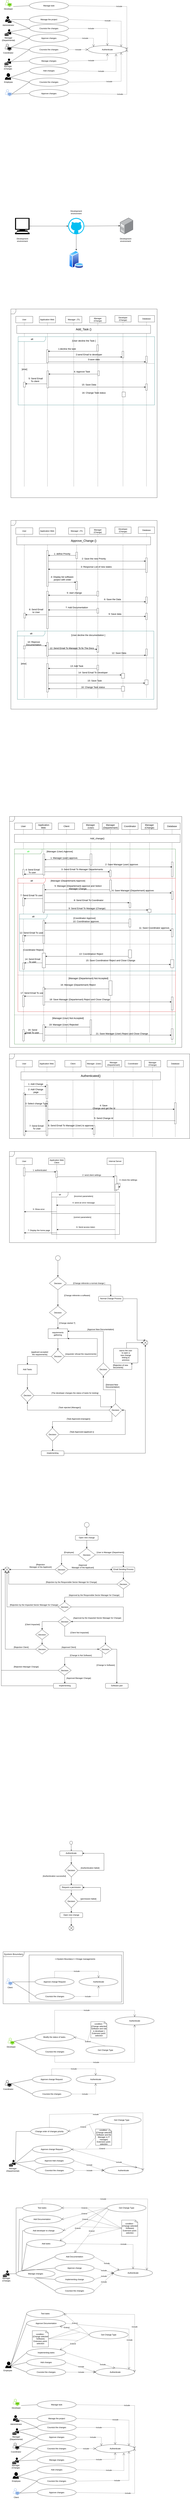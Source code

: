 <mxfile version="24.2.2" type="github">
  <diagram name="Page-1" id="XPWBldzVZ3_sg0biQuVv">
    <mxGraphModel dx="1150" dy="14759" grid="1" gridSize="10" guides="1" tooltips="1" connect="1" arrows="1" fold="1" page="1" pageScale="1" pageWidth="850" pageHeight="1100" math="0" shadow="0">
      <root>
        <mxCell id="0" />
        <mxCell id="1" parent="0" />
        <mxCell id="oYMbbRIehVRVS4V03t9j-289" value="" style="verticalLabelPosition=bottom;verticalAlign=top;html=1;shape=mxgraph.basic.rect;fillColor2=none;strokeWidth=1;size=20;indent=5;" parent="1" vertex="1">
          <mxGeometry x="200" y="-1620" width="570" height="290" as="geometry" />
        </mxCell>
        <mxCell id="AIyhHVRQRcBTdbYzzXI3-16" value="Manage changes" style="ellipse;whiteSpace=wrap;html=1;" parent="1" vertex="1">
          <mxGeometry x="120" y="315" width="240" height="50" as="geometry" />
        </mxCell>
        <mxCell id="AIyhHVRQRcBTdbYzzXI3-17" value="" style="endArrow=none;html=1;rounded=0;entryX=0;entryY=0.5;entryDx=0;entryDy=0;exitX=0.96;exitY=0.5;exitDx=0;exitDy=0;exitPerimeter=0;" parent="1" source="oYMbbRIehVRVS4V03t9j-62" target="AIyhHVRQRcBTdbYzzXI3-16" edge="1">
          <mxGeometry width="50" height="50" relative="1" as="geometry">
            <mxPoint x="79.75" y="340" as="sourcePoint" />
            <mxPoint x="220" y="270" as="targetPoint" />
          </mxGeometry>
        </mxCell>
        <mxCell id="oYMbbRIehVRVS4V03t9j-10" value="Authenticate" style="ellipse;whiteSpace=wrap;html=1;" parent="1" vertex="1">
          <mxGeometry x="720" y="310" width="240" height="50" as="geometry" />
        </mxCell>
        <mxCell id="oYMbbRIehVRVS4V03t9j-37" value="Approve change" style="ellipse;whiteSpace=wrap;html=1;" parent="1" vertex="1">
          <mxGeometry x="360" y="280" width="240" height="50" as="geometry" />
        </mxCell>
        <mxCell id="oYMbbRIehVRVS4V03t9j-39" value="" style="endArrow=none;html=1;rounded=0;entryX=0;entryY=0.5;entryDx=0;entryDy=0;exitX=0;exitY=0;exitDx=0;exitDy=0;" parent="1" source="AIyhHVRQRcBTdbYzzXI3-16" target="oYMbbRIehVRVS4V03t9j-37" edge="1">
          <mxGeometry width="50" height="50" relative="1" as="geometry">
            <mxPoint x="160" y="330" as="sourcePoint" />
            <mxPoint x="140" y="350" as="targetPoint" />
          </mxGeometry>
        </mxCell>
        <mxCell id="oYMbbRIehVRVS4V03t9j-40" value="Implementing change" style="ellipse;whiteSpace=wrap;html=1;" parent="1" vertex="1">
          <mxGeometry x="360" y="350" width="240" height="50" as="geometry" />
        </mxCell>
        <mxCell id="oYMbbRIehVRVS4V03t9j-41" value="" style="endArrow=none;html=1;rounded=0;entryX=0;entryY=0.5;entryDx=0;entryDy=0;exitX=0.5;exitY=1;exitDx=0;exitDy=0;" parent="1" source="AIyhHVRQRcBTdbYzzXI3-16" target="oYMbbRIehVRVS4V03t9j-40" edge="1">
          <mxGeometry width="50" height="50" relative="1" as="geometry">
            <mxPoint x="250" y="385" as="sourcePoint" />
            <mxPoint x="370" y="65" as="targetPoint" />
          </mxGeometry>
        </mxCell>
        <mxCell id="oYMbbRIehVRVS4V03t9j-62" value="" style="sketch=0;pointerEvents=1;shadow=0;dashed=0;html=1;strokeColor=none;labelPosition=center;verticalLabelPosition=bottom;verticalAlign=top;align=center;fillColor=#000000;shape=mxgraph.mscae.intune.user_management" parent="1" vertex="1">
          <mxGeometry x="39" y="320" width="40" height="40" as="geometry" />
        </mxCell>
        <mxCell id="oYMbbRIehVRVS4V03t9j-63" value="Manager (Change)" style="text;html=1;strokeColor=none;fillColor=none;align=center;verticalAlign=middle;whiteSpace=wrap;rounded=0;" parent="1" vertex="1">
          <mxGeometry x="30" y="360" width="60" height="30" as="geometry" />
        </mxCell>
        <mxCell id="oYMbbRIehVRVS4V03t9j-65" value="Add Documentation" style="ellipse;whiteSpace=wrap;html=1;" parent="1" vertex="1">
          <mxGeometry x="360" y="210" width="240" height="50" as="geometry" />
        </mxCell>
        <mxCell id="oYMbbRIehVRVS4V03t9j-66" value="Add tasks" style="ellipse;whiteSpace=wrap;html=1;" parent="1" vertex="1">
          <mxGeometry x="185" y="130" width="240" height="50" as="geometry" />
        </mxCell>
        <mxCell id="oYMbbRIehVRVS4V03t9j-67" value="Test tasks" style="ellipse;whiteSpace=wrap;html=1;" parent="1" vertex="1">
          <mxGeometry x="160" y="-90" width="240" height="50" as="geometry" />
        </mxCell>
        <mxCell id="oYMbbRIehVRVS4V03t9j-68" value="Get Change Type" style="ellipse;whiteSpace=wrap;html=1;" parent="1" vertex="1">
          <mxGeometry x="680" y="-90" width="240" height="50" as="geometry" />
        </mxCell>
        <mxCell id="oYMbbRIehVRVS4V03t9j-69" value="Include" style="endArrow=open;endSize=12;dashed=1;html=1;rounded=0;exitX=1;exitY=0.5;exitDx=0;exitDy=0;entryX=0;entryY=0.5;entryDx=0;entryDy=0;" parent="1" source="oYMbbRIehVRVS4V03t9j-40" target="oYMbbRIehVRVS4V03t9j-10" edge="1">
          <mxGeometry width="160" relative="1" as="geometry">
            <mxPoint x="590" y="160" as="sourcePoint" />
            <mxPoint x="750" y="160" as="targetPoint" />
          </mxGeometry>
        </mxCell>
        <mxCell id="oYMbbRIehVRVS4V03t9j-70" value="" style="endArrow=none;html=1;rounded=0;entryX=0;entryY=0.5;entryDx=0;entryDy=0;exitX=0;exitY=0;exitDx=0;exitDy=0;" parent="1" source="AIyhHVRQRcBTdbYzzXI3-16" target="oYMbbRIehVRVS4V03t9j-65" edge="1">
          <mxGeometry width="50" height="50" relative="1" as="geometry">
            <mxPoint x="165" y="332" as="sourcePoint" />
            <mxPoint x="370" y="305" as="targetPoint" />
          </mxGeometry>
        </mxCell>
        <mxCell id="oYMbbRIehVRVS4V03t9j-71" value="" style="endArrow=none;html=1;rounded=0;entryX=0;entryY=0.5;entryDx=0;entryDy=0;exitX=0;exitY=0;exitDx=0;exitDy=0;" parent="1" source="AIyhHVRQRcBTdbYzzXI3-16" target="oYMbbRIehVRVS4V03t9j-66" edge="1">
          <mxGeometry width="50" height="50" relative="1" as="geometry">
            <mxPoint x="165" y="332" as="sourcePoint" />
            <mxPoint x="370" y="245" as="targetPoint" />
          </mxGeometry>
        </mxCell>
        <mxCell id="oYMbbRIehVRVS4V03t9j-72" value="" style="endArrow=none;html=1;rounded=0;entryX=0;entryY=0.5;entryDx=0;entryDy=0;exitX=0;exitY=0.5;exitDx=0;exitDy=0;" parent="1" source="AIyhHVRQRcBTdbYzzXI3-16" target="oYMbbRIehVRVS4V03t9j-67" edge="1">
          <mxGeometry width="50" height="50" relative="1" as="geometry">
            <mxPoint x="165" y="332" as="sourcePoint" />
            <mxPoint x="370" y="185" as="targetPoint" />
            <Array as="points">
              <mxPoint x="120" y="-65" />
            </Array>
          </mxGeometry>
        </mxCell>
        <mxCell id="oYMbbRIehVRVS4V03t9j-73" value="Include" style="endArrow=open;endSize=12;dashed=1;html=1;rounded=0;exitX=1;exitY=0.5;exitDx=0;exitDy=0;entryX=0;entryY=0.5;entryDx=0;entryDy=0;" parent="1" source="oYMbbRIehVRVS4V03t9j-37" target="oYMbbRIehVRVS4V03t9j-10" edge="1">
          <mxGeometry width="160" relative="1" as="geometry">
            <mxPoint x="610" y="395" as="sourcePoint" />
            <mxPoint x="730" y="350" as="targetPoint" />
          </mxGeometry>
        </mxCell>
        <mxCell id="oYMbbRIehVRVS4V03t9j-74" value="Include" style="endArrow=open;endSize=12;dashed=1;html=1;rounded=0;exitX=1;exitY=0.5;exitDx=0;exitDy=0;entryX=0;entryY=0;entryDx=0;entryDy=0;" parent="1" source="oYMbbRIehVRVS4V03t9j-65" target="oYMbbRIehVRVS4V03t9j-10" edge="1">
          <mxGeometry width="160" relative="1" as="geometry">
            <mxPoint x="610" y="305" as="sourcePoint" />
            <mxPoint x="730" y="350" as="targetPoint" />
          </mxGeometry>
        </mxCell>
        <mxCell id="oYMbbRIehVRVS4V03t9j-75" value="Include" style="endArrow=open;endSize=12;dashed=1;html=1;rounded=0;exitX=1;exitY=0.5;exitDx=0;exitDy=0;entryX=0.5;entryY=0;entryDx=0;entryDy=0;" parent="1" source="oYMbbRIehVRVS4V03t9j-66" target="oYMbbRIehVRVS4V03t9j-10" edge="1">
          <mxGeometry x="0.261" y="1" width="160" relative="1" as="geometry">
            <mxPoint x="610" y="245" as="sourcePoint" />
            <mxPoint x="765" y="332" as="targetPoint" />
            <Array as="points">
              <mxPoint x="840" y="160" />
            </Array>
            <mxPoint as="offset" />
          </mxGeometry>
        </mxCell>
        <mxCell id="oYMbbRIehVRVS4V03t9j-76" value="Include" style="endArrow=open;endSize=12;dashed=1;html=1;rounded=0;exitX=0.5;exitY=0;exitDx=0;exitDy=0;entryX=1;entryY=0;entryDx=0;entryDy=0;" parent="1" source="oYMbbRIehVRVS4V03t9j-67" target="oYMbbRIehVRVS4V03t9j-10" edge="1">
          <mxGeometry x="-0.274" width="160" relative="1" as="geometry">
            <mxPoint x="610" y="185" as="sourcePoint" />
            <mxPoint x="765" y="332" as="targetPoint" />
            <Array as="points">
              <mxPoint x="280" y="-120" />
              <mxPoint x="930" y="-120" />
            </Array>
            <mxPoint as="offset" />
          </mxGeometry>
        </mxCell>
        <mxCell id="oYMbbRIehVRVS4V03t9j-77" value="Extend" style="endArrow=open;endSize=12;dashed=1;html=1;rounded=0;exitX=0;exitY=0.5;exitDx=0;exitDy=0;entryX=1;entryY=0.5;entryDx=0;entryDy=0;" parent="1" source="oYMbbRIehVRVS4V03t9j-68" target="oYMbbRIehVRVS4V03t9j-165" edge="1">
          <mxGeometry width="160" relative="1" as="geometry">
            <mxPoint x="730" y="225" as="sourcePoint" />
            <mxPoint x="765" y="332" as="targetPoint" />
          </mxGeometry>
        </mxCell>
        <mxCell id="oYMbbRIehVRVS4V03t9j-78" value="Extend" style="endArrow=open;endSize=12;dashed=1;html=1;rounded=0;exitX=0;exitY=0.5;exitDx=0;exitDy=0;entryX=1;entryY=0;entryDx=0;entryDy=0;" parent="1" source="oYMbbRIehVRVS4V03t9j-68" target="oYMbbRIehVRVS4V03t9j-66" edge="1">
          <mxGeometry x="0.24" y="-1" width="160" relative="1" as="geometry">
            <mxPoint x="670" y="95" as="sourcePoint" />
            <mxPoint x="439" y="178" as="targetPoint" />
            <mxPoint as="offset" />
          </mxGeometry>
        </mxCell>
        <mxCell id="oYMbbRIehVRVS4V03t9j-79" value="Extend" style="endArrow=open;endSize=12;dashed=1;html=1;rounded=0;exitX=0;exitY=0.5;exitDx=0;exitDy=0;entryX=1;entryY=0.5;entryDx=0;entryDy=0;" parent="1" source="oYMbbRIehVRVS4V03t9j-68" target="oYMbbRIehVRVS4V03t9j-67" edge="1">
          <mxGeometry width="160" relative="1" as="geometry">
            <mxPoint x="680" y="105" as="sourcePoint" />
            <mxPoint x="490" y="220" as="targetPoint" />
          </mxGeometry>
        </mxCell>
        <mxCell id="oYMbbRIehVRVS4V03t9j-80" value="condition : {Change selected Software} Extension point: selection" style="whiteSpace=wrap;html=1;shape=mxgraph.basic.document" parent="1" vertex="1">
          <mxGeometry x="770" y="10" width="100" height="100" as="geometry" />
        </mxCell>
        <mxCell id="oYMbbRIehVRVS4V03t9j-81" value="" style="endArrow=none;dashed=1;html=1;rounded=0;entryX=0;entryY=0.5;entryDx=0;entryDy=0;entryPerimeter=0;" parent="1" target="oYMbbRIehVRVS4V03t9j-80" edge="1">
          <mxGeometry width="50" height="50" relative="1" as="geometry">
            <mxPoint x="540" as="sourcePoint" />
            <mxPoint x="570" y="-40" as="targetPoint" />
          </mxGeometry>
        </mxCell>
        <mxCell id="oYMbbRIehVRVS4V03t9j-82" value="" style="endArrow=none;dashed=1;html=1;rounded=0;entryX=0;entryY=0.5;entryDx=0;entryDy=0;entryPerimeter=0;" parent="1" target="oYMbbRIehVRVS4V03t9j-80" edge="1">
          <mxGeometry width="50" height="50" relative="1" as="geometry">
            <mxPoint x="560" y="110" as="sourcePoint" />
            <mxPoint x="800" y="20" as="targetPoint" />
          </mxGeometry>
        </mxCell>
        <mxCell id="oYMbbRIehVRVS4V03t9j-83" value="" style="endArrow=none;dashed=1;html=1;rounded=0;entryX=0;entryY=0.5;entryDx=0;entryDy=0;entryPerimeter=0;" parent="1" target="oYMbbRIehVRVS4V03t9j-80" edge="1">
          <mxGeometry width="50" height="50" relative="1" as="geometry">
            <mxPoint x="560" y="-60" as="sourcePoint" />
            <mxPoint x="760" y="50" as="targetPoint" />
          </mxGeometry>
        </mxCell>
        <mxCell id="oYMbbRIehVRVS4V03t9j-107" value="" style="sketch=0;pointerEvents=1;shadow=0;dashed=0;html=1;strokeColor=none;fillColor=#000000;labelPosition=center;verticalLabelPosition=bottom;verticalAlign=top;outlineConnect=0;align=center;shape=mxgraph.office.users.tenant_admin;" parent="1" vertex="1">
          <mxGeometry x="101.2" y="1210" width="38.5" height="40" as="geometry" />
        </mxCell>
        <mxCell id="oYMbbRIehVRVS4V03t9j-108" value="" style="sketch=0;pointerEvents=1;shadow=0;dashed=0;html=1;strokeColor=none;labelPosition=center;verticalLabelPosition=bottom;verticalAlign=top;align=center;fillColor=#000000;shape=mxgraph.mscae.intune.user_management" parent="1" vertex="1">
          <mxGeometry x="98" y="1290" width="40" height="40" as="geometry" />
        </mxCell>
        <mxCell id="oYMbbRIehVRVS4V03t9j-109" value="" style="sketch=0;aspect=fixed;pointerEvents=1;shadow=0;dashed=0;html=1;strokeColor=none;labelPosition=center;verticalLabelPosition=bottom;verticalAlign=top;align=center;fillColor=#000000;shape=mxgraph.azure.user" parent="1" vertex="1">
          <mxGeometry x="99.2" y="1560" width="37.6" height="40" as="geometry" />
        </mxCell>
        <mxCell id="oYMbbRIehVRVS4V03t9j-110" value="Employee" style="text;html=1;strokeColor=none;fillColor=none;align=center;verticalAlign=middle;whiteSpace=wrap;rounded=0;" parent="1" vertex="1">
          <mxGeometry x="91.2" y="1600" width="60" height="30" as="geometry" />
        </mxCell>
        <mxCell id="oYMbbRIehVRVS4V03t9j-111" value="Manager (Departmental)&lt;span id=&quot;docs-internal-guid-f4431b39-7fff-cfa4-a716-81f54698d911&quot;&gt;&lt;/span&gt;" style="text;html=1;strokeColor=none;fillColor=none;align=center;verticalAlign=middle;whiteSpace=wrap;rounded=0;" parent="1" vertex="1">
          <mxGeometry x="91.2" y="1335" width="60" height="30" as="geometry" />
        </mxCell>
        <mxCell id="oYMbbRIehVRVS4V03t9j-112" value="Administrator" style="text;html=1;strokeColor=none;fillColor=none;align=center;verticalAlign=middle;whiteSpace=wrap;rounded=0;" parent="1" vertex="1">
          <mxGeometry x="89.95" y="1250" width="61" height="30" as="geometry" />
        </mxCell>
        <mxCell id="oYMbbRIehVRVS4V03t9j-113" value="" style="sketch=0;pointerEvents=1;shadow=0;dashed=0;html=1;strokeColor=none;labelPosition=center;verticalLabelPosition=bottom;verticalAlign=top;align=center;fillColor=#000000;shape=mxgraph.mscae.intune.user_management" parent="1" vertex="1">
          <mxGeometry x="97" y="1470" width="40" height="40" as="geometry" />
        </mxCell>
        <mxCell id="oYMbbRIehVRVS4V03t9j-114" value="Manager (Change)" style="text;html=1;strokeColor=none;fillColor=none;align=center;verticalAlign=middle;whiteSpace=wrap;rounded=0;" parent="1" vertex="1">
          <mxGeometry x="88" y="1510" width="60" height="30" as="geometry" />
        </mxCell>
        <mxCell id="oYMbbRIehVRVS4V03t9j-115" value="" style="points=[[0.35,0,0],[0.98,0.51,0],[1,0.71,0],[0.67,1,0],[0,0.795,0],[0,0.65,0]];verticalLabelPosition=bottom;sketch=0;html=1;verticalAlign=top;aspect=fixed;align=center;pointerEvents=1;shape=mxgraph.cisco19.user;fillColor=#000000;strokeColor=none;" parent="1" vertex="1">
          <mxGeometry x="99.95" y="1380" width="40" height="40" as="geometry" />
        </mxCell>
        <mxCell id="oYMbbRIehVRVS4V03t9j-116" value="Coordinator" style="text;html=1;strokeColor=none;fillColor=none;align=center;verticalAlign=middle;whiteSpace=wrap;rounded=0;" parent="1" vertex="1">
          <mxGeometry x="89.95" y="1420" width="60" height="30" as="geometry" />
        </mxCell>
        <mxCell id="oYMbbRIehVRVS4V03t9j-117" value="" style="points=[[0.35,0,0],[0.98,0.51,0],[1,0.71,0],[0.67,1,0],[0,0.795,0],[0,0.65,0]];verticalLabelPosition=bottom;sketch=0;html=1;verticalAlign=top;aspect=fixed;align=center;pointerEvents=1;shape=mxgraph.cisco19.user;fillColor=#7EA6E0;strokeColor=none;" parent="1" vertex="1">
          <mxGeometry x="101.2" y="1660" width="40" height="40" as="geometry" />
        </mxCell>
        <mxCell id="oYMbbRIehVRVS4V03t9j-118" value="Client" style="text;html=1;strokeColor=none;fillColor=none;align=center;verticalAlign=middle;whiteSpace=wrap;rounded=0;" parent="1" vertex="1">
          <mxGeometry x="91.2" y="1700" width="60" height="30" as="geometry" />
        </mxCell>
        <mxCell id="oYMbbRIehVRVS4V03t9j-119" value="Manage the project" style="ellipse;whiteSpace=wrap;html=1;" parent="1" vertex="1">
          <mxGeometry x="249.7" y="1205" width="240" height="50" as="geometry" />
        </mxCell>
        <mxCell id="oYMbbRIehVRVS4V03t9j-120" value="" style="endArrow=none;html=1;rounded=0;entryX=0;entryY=0.5;entryDx=0;entryDy=0;" parent="1" source="oYMbbRIehVRVS4V03t9j-107" target="oYMbbRIehVRVS4V03t9j-119" edge="1">
          <mxGeometry width="50" height="50" relative="1" as="geometry">
            <mxPoint x="189.7" y="1370" as="sourcePoint" />
            <mxPoint x="239.7" y="1320" as="targetPoint" />
          </mxGeometry>
        </mxCell>
        <mxCell id="oYMbbRIehVRVS4V03t9j-121" value="Approve changes" style="ellipse;whiteSpace=wrap;html=1;" parent="1" vertex="1">
          <mxGeometry x="249.7" y="1320" width="240" height="50" as="geometry" />
        </mxCell>
        <mxCell id="oYMbbRIehVRVS4V03t9j-122" value="Manage changes" style="ellipse;whiteSpace=wrap;html=1;" parent="1" vertex="1">
          <mxGeometry x="249.7" y="1460" width="240" height="50" as="geometry" />
        </mxCell>
        <mxCell id="oYMbbRIehVRVS4V03t9j-123" value="Add changes" style="ellipse;whiteSpace=wrap;html=1;" parent="1" vertex="1">
          <mxGeometry x="249.7" y="1520" width="240" height="50" as="geometry" />
        </mxCell>
        <mxCell id="oYMbbRIehVRVS4V03t9j-124" value="" style="endArrow=none;html=1;rounded=0;exitX=0.96;exitY=0.5;exitDx=0;exitDy=0;entryX=0;entryY=0.5;entryDx=0;entryDy=0;exitPerimeter=0;" parent="1" source="oYMbbRIehVRVS4V03t9j-108" target="oYMbbRIehVRVS4V03t9j-121" edge="1">
          <mxGeometry width="50" height="50" relative="1" as="geometry">
            <mxPoint x="209.7" y="1370" as="sourcePoint" />
            <mxPoint x="318.7" y="1325" as="targetPoint" />
          </mxGeometry>
        </mxCell>
        <mxCell id="oYMbbRIehVRVS4V03t9j-125" value="Counslut the changes" style="ellipse;whiteSpace=wrap;html=1;" parent="1" vertex="1">
          <mxGeometry x="249.7" y="1260" width="240" height="50" as="geometry" />
        </mxCell>
        <mxCell id="oYMbbRIehVRVS4V03t9j-126" value="" style="endArrow=none;html=1;rounded=0;entryX=0;entryY=0.5;entryDx=0;entryDy=0;" parent="1" source="oYMbbRIehVRVS4V03t9j-107" target="oYMbbRIehVRVS4V03t9j-125" edge="1">
          <mxGeometry width="50" height="50" relative="1" as="geometry">
            <mxPoint x="160.7" y="1260" as="sourcePoint" />
            <mxPoint x="269.7" y="1215" as="targetPoint" />
          </mxGeometry>
        </mxCell>
        <mxCell id="oYMbbRIehVRVS4V03t9j-127" value="" style="endArrow=none;html=1;rounded=0;exitX=0.79;exitY=0.39;exitDx=0;exitDy=0;entryX=0;entryY=0.5;entryDx=0;entryDy=0;exitPerimeter=0;" parent="1" source="oYMbbRIehVRVS4V03t9j-108" target="oYMbbRIehVRVS4V03t9j-125" edge="1">
          <mxGeometry width="50" height="50" relative="1" as="geometry">
            <mxPoint x="170.7" y="1270" as="sourcePoint" />
            <mxPoint x="279.7" y="1225" as="targetPoint" />
          </mxGeometry>
        </mxCell>
        <mxCell id="oYMbbRIehVRVS4V03t9j-128" value="Counslut the changes" style="ellipse;whiteSpace=wrap;html=1;" parent="1" vertex="1">
          <mxGeometry x="249.7" y="1390" width="240" height="50" as="geometry" />
        </mxCell>
        <mxCell id="oYMbbRIehVRVS4V03t9j-129" value="" style="endArrow=none;html=1;rounded=0;exitX=0.96;exitY=0.5;exitDx=0;exitDy=0;entryX=0;entryY=0.5;entryDx=0;entryDy=0;exitPerimeter=0;" parent="1" source="oYMbbRIehVRVS4V03t9j-113" target="oYMbbRIehVRVS4V03t9j-122" edge="1">
          <mxGeometry width="50" height="50" relative="1" as="geometry">
            <mxPoint x="145.7" y="1435" as="sourcePoint" />
            <mxPoint x="269.7" y="1430" as="targetPoint" />
          </mxGeometry>
        </mxCell>
        <mxCell id="oYMbbRIehVRVS4V03t9j-130" value="" style="endArrow=none;html=1;rounded=0;exitX=0.96;exitY=0.5;exitDx=0;exitDy=0;entryX=0;entryY=0.5;entryDx=0;entryDy=0;exitPerimeter=0;" parent="1" source="oYMbbRIehVRVS4V03t9j-113" target="oYMbbRIehVRVS4V03t9j-128" edge="1">
          <mxGeometry width="50" height="50" relative="1" as="geometry">
            <mxPoint x="146.7" y="1560" as="sourcePoint" />
            <mxPoint x="269.7" y="1595" as="targetPoint" />
          </mxGeometry>
        </mxCell>
        <mxCell id="oYMbbRIehVRVS4V03t9j-131" value="" style="endArrow=none;html=1;rounded=0;exitX=0.87;exitY=0.65;exitDx=0;exitDy=0;exitPerimeter=0;entryX=0;entryY=0.5;entryDx=0;entryDy=0;" parent="1" source="oYMbbRIehVRVS4V03t9j-109" target="oYMbbRIehVRVS4V03t9j-135" edge="1">
          <mxGeometry width="50" height="50" relative="1" as="geometry">
            <mxPoint x="145.7" y="1490" as="sourcePoint" />
            <mxPoint x="269.7" y="1550" as="targetPoint" />
          </mxGeometry>
        </mxCell>
        <mxCell id="oYMbbRIehVRVS4V03t9j-132" value="" style="endArrow=none;html=1;rounded=0;exitX=0.87;exitY=0.65;exitDx=0;exitDy=0;exitPerimeter=0;entryX=0;entryY=0.5;entryDx=0;entryDy=0;" parent="1" source="oYMbbRIehVRVS4V03t9j-109" target="oYMbbRIehVRVS4V03t9j-123" edge="1">
          <mxGeometry width="50" height="50" relative="1" as="geometry">
            <mxPoint x="141.7" y="1596" as="sourcePoint" />
            <mxPoint x="259.7" y="1565" as="targetPoint" />
          </mxGeometry>
        </mxCell>
        <mxCell id="oYMbbRIehVRVS4V03t9j-133" value="" style="endArrow=none;html=1;rounded=0;exitX=0.98;exitY=0.51;exitDx=0;exitDy=0;entryX=0;entryY=0.5;entryDx=0;entryDy=0;exitPerimeter=0;" parent="1" source="oYMbbRIehVRVS4V03t9j-115" target="oYMbbRIehVRVS4V03t9j-128" edge="1">
          <mxGeometry width="50" height="50" relative="1" as="geometry">
            <mxPoint x="145.7" y="1500" as="sourcePoint" />
            <mxPoint x="259.7" y="1425" as="targetPoint" />
          </mxGeometry>
        </mxCell>
        <mxCell id="oYMbbRIehVRVS4V03t9j-134" value="" style="endArrow=none;html=1;rounded=0;exitX=0.98;exitY=0.51;exitDx=0;exitDy=0;entryX=0;entryY=0.5;entryDx=0;entryDy=0;exitPerimeter=0;" parent="1" source="oYMbbRIehVRVS4V03t9j-115" target="oYMbbRIehVRVS4V03t9j-121" edge="1">
          <mxGeometry width="50" height="50" relative="1" as="geometry">
            <mxPoint x="148.7" y="1410" as="sourcePoint" />
            <mxPoint x="259.7" y="1425" as="targetPoint" />
          </mxGeometry>
        </mxCell>
        <mxCell id="oYMbbRIehVRVS4V03t9j-135" value="Counslut the changes" style="ellipse;whiteSpace=wrap;html=1;" parent="1" vertex="1">
          <mxGeometry x="249.7" y="1590" width="240" height="50" as="geometry" />
        </mxCell>
        <mxCell id="oYMbbRIehVRVS4V03t9j-136" value="" style="endArrow=none;html=1;rounded=0;exitX=1;exitY=0.71;exitDx=0;exitDy=0;exitPerimeter=0;entryX=0;entryY=0.5;entryDx=0;entryDy=0;" parent="1" source="oYMbbRIehVRVS4V03t9j-117" target="oYMbbRIehVRVS4V03t9j-135" edge="1">
          <mxGeometry width="50" height="50" relative="1" as="geometry">
            <mxPoint x="141.7" y="1596" as="sourcePoint" />
            <mxPoint x="259.7" y="1625" as="targetPoint" />
          </mxGeometry>
        </mxCell>
        <mxCell id="oYMbbRIehVRVS4V03t9j-137" value="Approve changes" style="ellipse;whiteSpace=wrap;html=1;" parent="1" vertex="1">
          <mxGeometry x="249.7" y="1660" width="240" height="50" as="geometry" />
        </mxCell>
        <mxCell id="oYMbbRIehVRVS4V03t9j-138" value="" style="endArrow=none;html=1;rounded=0;exitX=1;exitY=0.71;exitDx=0;exitDy=0;exitPerimeter=0;entryX=0;entryY=0.5;entryDx=0;entryDy=0;" parent="1" source="oYMbbRIehVRVS4V03t9j-117" target="oYMbbRIehVRVS4V03t9j-137" edge="1">
          <mxGeometry width="50" height="50" relative="1" as="geometry">
            <mxPoint x="151.7" y="1698" as="sourcePoint" />
            <mxPoint x="259.7" y="1625" as="targetPoint" />
          </mxGeometry>
        </mxCell>
        <mxCell id="oYMbbRIehVRVS4V03t9j-139" value="Authenticate" style="ellipse;whiteSpace=wrap;html=1;" parent="1" vertex="1">
          <mxGeometry x="609.7" y="1390" width="240" height="50" as="geometry" />
        </mxCell>
        <mxCell id="oYMbbRIehVRVS4V03t9j-140" value="Include" style="endArrow=open;endSize=12;dashed=1;html=1;rounded=0;exitX=1;exitY=0.5;exitDx=0;exitDy=0;entryX=1;entryY=0.5;entryDx=0;entryDy=0;" parent="1" source="oYMbbRIehVRVS4V03t9j-150" target="oYMbbRIehVRVS4V03t9j-139" edge="1">
          <mxGeometry width="160" relative="1" as="geometry">
            <mxPoint x="539.7" y="1250" as="sourcePoint" />
            <mxPoint x="549.7" y="1475" as="targetPoint" />
            <Array as="points">
              <mxPoint x="849.7" y="1150" />
            </Array>
          </mxGeometry>
        </mxCell>
        <mxCell id="oYMbbRIehVRVS4V03t9j-141" value="Include" style="endArrow=open;endSize=12;dashed=1;html=1;rounded=0;exitX=1;exitY=0.5;exitDx=0;exitDy=0;entryX=0.5;entryY=0;entryDx=0;entryDy=0;" parent="1" source="oYMbbRIehVRVS4V03t9j-125" target="oYMbbRIehVRVS4V03t9j-139" edge="1">
          <mxGeometry x="-0.192" width="160" relative="1" as="geometry">
            <mxPoint x="499.7" y="1240" as="sourcePoint" />
            <mxPoint x="679.7" y="1350" as="targetPoint" />
            <Array as="points">
              <mxPoint x="729.7" y="1285" />
            </Array>
            <mxPoint as="offset" />
          </mxGeometry>
        </mxCell>
        <mxCell id="oYMbbRIehVRVS4V03t9j-142" value="Include" style="endArrow=open;endSize=12;dashed=1;html=1;rounded=0;exitX=1;exitY=0.5;exitDx=0;exitDy=0;entryX=0;entryY=0;entryDx=0;entryDy=0;" parent="1" source="oYMbbRIehVRVS4V03t9j-121" target="oYMbbRIehVRVS4V03t9j-139" edge="1">
          <mxGeometry width="160" relative="1" as="geometry">
            <mxPoint x="499.7" y="1295" as="sourcePoint" />
            <mxPoint x="669.7" y="1365" as="targetPoint" />
            <Array as="points">
              <mxPoint x="644.7" y="1345" />
            </Array>
          </mxGeometry>
        </mxCell>
        <mxCell id="oYMbbRIehVRVS4V03t9j-143" value="Include" style="endArrow=open;endSize=12;dashed=1;html=1;rounded=0;exitX=1;exitY=0.5;exitDx=0;exitDy=0;entryX=0;entryY=0.5;entryDx=0;entryDy=0;" parent="1" source="oYMbbRIehVRVS4V03t9j-128" target="oYMbbRIehVRVS4V03t9j-139" edge="1">
          <mxGeometry width="160" relative="1" as="geometry">
            <mxPoint x="499.7" y="1355" as="sourcePoint" />
            <mxPoint x="669.7" y="1420" as="targetPoint" />
          </mxGeometry>
        </mxCell>
        <mxCell id="oYMbbRIehVRVS4V03t9j-144" value="Include" style="endArrow=open;endSize=12;dashed=1;html=1;rounded=0;exitX=1;exitY=0.5;exitDx=0;exitDy=0;entryX=0.5;entryY=1;entryDx=0;entryDy=0;" parent="1" source="oYMbbRIehVRVS4V03t9j-122" target="oYMbbRIehVRVS4V03t9j-139" edge="1">
          <mxGeometry width="160" relative="1" as="geometry">
            <mxPoint x="509.7" y="1365" as="sourcePoint" />
            <mxPoint x="679.7" y="1375" as="targetPoint" />
            <Array as="points">
              <mxPoint x="729.7" y="1480" />
            </Array>
          </mxGeometry>
        </mxCell>
        <mxCell id="oYMbbRIehVRVS4V03t9j-145" value="Include" style="endArrow=open;endSize=12;dashed=1;html=1;rounded=0;exitX=1;exitY=0.5;exitDx=0;exitDy=0;entryX=1;entryY=0.5;entryDx=0;entryDy=0;" parent="1" source="oYMbbRIehVRVS4V03t9j-137" target="oYMbbRIehVRVS4V03t9j-139" edge="1">
          <mxGeometry width="160" relative="1" as="geometry">
            <mxPoint x="519.7" y="1375" as="sourcePoint" />
            <mxPoint x="689.7" y="1380" as="targetPoint" />
            <Array as="points">
              <mxPoint x="849.7" y="1690" />
            </Array>
          </mxGeometry>
        </mxCell>
        <mxCell id="oYMbbRIehVRVS4V03t9j-146" value="Include" style="endArrow=open;endSize=12;dashed=1;html=1;rounded=0;exitX=1;exitY=0.5;exitDx=0;exitDy=0;entryX=1;entryY=1;entryDx=0;entryDy=0;" parent="1" source="oYMbbRIehVRVS4V03t9j-135" target="oYMbbRIehVRVS4V03t9j-139" edge="1">
          <mxGeometry width="160" relative="1" as="geometry">
            <mxPoint x="519.7" y="1730" as="sourcePoint" />
            <mxPoint x="724.847" y="1437.678" as="targetPoint" />
            <Array as="points">
              <mxPoint x="814.7" y="1610" />
            </Array>
          </mxGeometry>
        </mxCell>
        <mxCell id="oYMbbRIehVRVS4V03t9j-147" value="Include" style="endArrow=open;endSize=12;dashed=1;html=1;rounded=0;exitX=1;exitY=0.5;exitDx=0;exitDy=0;entryX=0.723;entryY=1.032;entryDx=0;entryDy=0;entryPerimeter=0;" parent="1" source="oYMbbRIehVRVS4V03t9j-123" target="oYMbbRIehVRVS4V03t9j-139" edge="1">
          <mxGeometry width="160" relative="1" as="geometry">
            <mxPoint x="499.7" y="1675" as="sourcePoint" />
            <mxPoint x="709.7" y="1405" as="targetPoint" />
            <Array as="points">
              <mxPoint x="783.7" y="1550" />
            </Array>
          </mxGeometry>
        </mxCell>
        <mxCell id="oYMbbRIehVRVS4V03t9j-148" value="" style="points=[[0.35,0,0],[0.98,0.51,0],[1,0.71,0],[0.67,1,0],[0,0.795,0],[0,0.65,0]];verticalLabelPosition=bottom;sketch=0;html=1;verticalAlign=top;aspect=fixed;align=center;pointerEvents=1;shape=mxgraph.cisco19.user;fillColor=#66CC00;strokeColor=none;" parent="1" vertex="1">
          <mxGeometry x="101.2" y="1110" width="40" height="40" as="geometry" />
        </mxCell>
        <mxCell id="oYMbbRIehVRVS4V03t9j-149" value="Developer" style="text;html=1;strokeColor=none;fillColor=none;align=center;verticalAlign=middle;whiteSpace=wrap;rounded=0;" parent="1" vertex="1">
          <mxGeometry x="91.2" y="1150" width="60" height="30" as="geometry" />
        </mxCell>
        <mxCell id="oYMbbRIehVRVS4V03t9j-150" value="Manage task" style="ellipse;whiteSpace=wrap;html=1;" parent="1" vertex="1">
          <mxGeometry x="249.7" y="1120" width="240" height="50" as="geometry" />
        </mxCell>
        <mxCell id="oYMbbRIehVRVS4V03t9j-151" value="" style="endArrow=none;html=1;rounded=0;entryX=0;entryY=0.5;entryDx=0;entryDy=0;exitX=1;exitY=0;exitDx=0;exitDy=0;" parent="1" source="oYMbbRIehVRVS4V03t9j-149" target="oYMbbRIehVRVS4V03t9j-150" edge="1">
          <mxGeometry width="50" height="50" relative="1" as="geometry">
            <mxPoint x="149.7" y="1240" as="sourcePoint" />
            <mxPoint x="259.7" y="1240" as="targetPoint" />
          </mxGeometry>
        </mxCell>
        <mxCell id="oYMbbRIehVRVS4V03t9j-152" value="Include" style="endArrow=open;endSize=12;dashed=1;html=1;rounded=0;exitX=1;exitY=0.5;exitDx=0;exitDy=0;entryX=1;entryY=0;entryDx=0;entryDy=0;" parent="1" source="oYMbbRIehVRVS4V03t9j-119" target="oYMbbRIehVRVS4V03t9j-139" edge="1">
          <mxGeometry width="160" relative="1" as="geometry">
            <mxPoint x="499.7" y="1155" as="sourcePoint" />
            <mxPoint x="859.7" y="1425" as="targetPoint" />
            <Array as="points">
              <mxPoint x="814.7" y="1240" />
            </Array>
          </mxGeometry>
        </mxCell>
        <mxCell id="oYMbbRIehVRVS4V03t9j-156" value="" style="sketch=0;aspect=fixed;pointerEvents=1;shadow=0;dashed=0;html=1;strokeColor=none;labelPosition=center;verticalLabelPosition=bottom;verticalAlign=top;align=center;fillColor=#000000;shape=mxgraph.azure.user" parent="1" vertex="1">
          <mxGeometry x="53.4" y="880" width="37.6" height="40" as="geometry" />
        </mxCell>
        <mxCell id="oYMbbRIehVRVS4V03t9j-157" value="Employee" style="text;html=1;strokeColor=none;fillColor=none;align=center;verticalAlign=middle;whiteSpace=wrap;rounded=0;" parent="1" vertex="1">
          <mxGeometry x="39.0" y="920" width="60" height="30" as="geometry" />
        </mxCell>
        <mxCell id="oYMbbRIehVRVS4V03t9j-158" value="Counslut the changes" style="ellipse;whiteSpace=wrap;html=1;" parent="1" vertex="1">
          <mxGeometry x="185.0" y="920" width="240" height="50" as="geometry" />
        </mxCell>
        <mxCell id="oYMbbRIehVRVS4V03t9j-159" value="Add changes" style="ellipse;whiteSpace=wrap;html=1;" parent="1" vertex="1">
          <mxGeometry x="185.0" y="860" width="240" height="50" as="geometry" />
        </mxCell>
        <mxCell id="oYMbbRIehVRVS4V03t9j-163" value="" style="endArrow=none;html=1;rounded=0;entryX=0;entryY=0.5;entryDx=0;entryDy=0;exitX=0.87;exitY=0.65;exitDx=0;exitDy=0;exitPerimeter=0;" parent="1" source="oYMbbRIehVRVS4V03t9j-156" target="oYMbbRIehVRVS4V03t9j-159" edge="1">
          <mxGeometry width="50" height="50" relative="1" as="geometry">
            <mxPoint x="98" y="630" as="sourcePoint" />
            <mxPoint x="141" y="630" as="targetPoint" />
          </mxGeometry>
        </mxCell>
        <mxCell id="oYMbbRIehVRVS4V03t9j-164" value="" style="endArrow=none;html=1;rounded=0;entryX=0;entryY=0.5;entryDx=0;entryDy=0;exitX=0.87;exitY=0.65;exitDx=0;exitDy=0;exitPerimeter=0;" parent="1" source="oYMbbRIehVRVS4V03t9j-156" target="oYMbbRIehVRVS4V03t9j-158" edge="1">
          <mxGeometry width="50" height="50" relative="1" as="geometry">
            <mxPoint x="96" y="916" as="sourcePoint" />
            <mxPoint x="191" y="885" as="targetPoint" />
          </mxGeometry>
        </mxCell>
        <mxCell id="oYMbbRIehVRVS4V03t9j-165" value="Add Documentation" style="ellipse;whiteSpace=wrap;html=1;" parent="1" vertex="1">
          <mxGeometry x="160" y="-20" width="240" height="50" as="geometry" />
        </mxCell>
        <mxCell id="oYMbbRIehVRVS4V03t9j-166" value="" style="endArrow=none;html=1;rounded=0;entryX=0;entryY=0.5;entryDx=0;entryDy=0;exitX=0.06;exitY=0.286;exitDx=0;exitDy=0;exitPerimeter=0;" parent="1" source="AIyhHVRQRcBTdbYzzXI3-16" target="oYMbbRIehVRVS4V03t9j-165" edge="1">
          <mxGeometry width="50" height="50" relative="1" as="geometry">
            <mxPoint x="164" y="333" as="sourcePoint" />
            <mxPoint x="170" y="-55" as="targetPoint" />
            <Array as="points">
              <mxPoint x="140" y="5" />
            </Array>
          </mxGeometry>
        </mxCell>
        <mxCell id="oYMbbRIehVRVS4V03t9j-167" value="Extend" style="endArrow=open;endSize=12;dashed=1;html=1;rounded=0;exitX=0;exitY=0.5;exitDx=0;exitDy=0;entryX=0.5;entryY=0;entryDx=0;entryDy=0;" parent="1" target="oYMbbRIehVRVS4V03t9j-65" edge="1">
          <mxGeometry width="160" relative="1" as="geometry">
            <mxPoint x="690" y="-55" as="sourcePoint" />
            <mxPoint x="434" y="158" as="targetPoint" />
          </mxGeometry>
        </mxCell>
        <mxCell id="oYMbbRIehVRVS4V03t9j-168" value="" style="endArrow=none;dashed=1;html=1;rounded=0;entryX=0;entryY=0.5;entryDx=0;entryDy=0;entryPerimeter=0;" parent="1" target="oYMbbRIehVRVS4V03t9j-80" edge="1">
          <mxGeometry width="50" height="50" relative="1" as="geometry">
            <mxPoint x="520" y="50" as="sourcePoint" />
            <mxPoint x="730" y="100" as="targetPoint" />
          </mxGeometry>
        </mxCell>
        <mxCell id="oYMbbRIehVRVS4V03t9j-169" value="Add developer to change" style="ellipse;whiteSpace=wrap;html=1;" parent="1" vertex="1">
          <mxGeometry x="170" y="50" width="240" height="50" as="geometry" />
        </mxCell>
        <mxCell id="oYMbbRIehVRVS4V03t9j-170" value="" style="endArrow=none;html=1;rounded=0;entryX=0;entryY=0.5;entryDx=0;entryDy=0;exitX=0;exitY=0;exitDx=0;exitDy=0;" parent="1" source="AIyhHVRQRcBTdbYzzXI3-16" target="oYMbbRIehVRVS4V03t9j-169" edge="1">
          <mxGeometry width="50" height="50" relative="1" as="geometry">
            <mxPoint x="144" y="339" as="sourcePoint" />
            <mxPoint x="170" y="15" as="targetPoint" />
            <Array as="points">
              <mxPoint x="160" y="75" />
            </Array>
          </mxGeometry>
        </mxCell>
        <mxCell id="oYMbbRIehVRVS4V03t9j-172" value="Extend" style="endArrow=open;endSize=12;dashed=1;html=1;rounded=0;exitX=0;exitY=0.5;exitDx=0;exitDy=0;entryX=1;entryY=0.5;entryDx=0;entryDy=0;" parent="1" source="oYMbbRIehVRVS4V03t9j-68" target="oYMbbRIehVRVS4V03t9j-169" edge="1">
          <mxGeometry width="160" relative="1" as="geometry">
            <mxPoint x="690" y="-55" as="sourcePoint" />
            <mxPoint x="410" y="15" as="targetPoint" />
          </mxGeometry>
        </mxCell>
        <mxCell id="oYMbbRIehVRVS4V03t9j-173" value="Test tasks" style="ellipse;whiteSpace=wrap;html=1;" parent="1" vertex="1">
          <mxGeometry x="185" y="560" width="230" height="50" as="geometry" />
        </mxCell>
        <mxCell id="oYMbbRIehVRVS4V03t9j-174" value="Implementing tasks" style="ellipse;whiteSpace=wrap;html=1;" parent="1" vertex="1">
          <mxGeometry x="185" y="800" width="240" height="50" as="geometry" />
        </mxCell>
        <mxCell id="oYMbbRIehVRVS4V03t9j-175" value="Approve Documentation" style="ellipse;whiteSpace=wrap;html=1;" parent="1" vertex="1">
          <mxGeometry x="185" y="620" width="240" height="50" as="geometry" />
        </mxCell>
        <mxCell id="oYMbbRIehVRVS4V03t9j-177" value="" style="endArrow=none;html=1;rounded=0;entryX=0;entryY=0.5;entryDx=0;entryDy=0;exitX=0.87;exitY=0.65;exitDx=0;exitDy=0;exitPerimeter=0;" parent="1" source="oYMbbRIehVRVS4V03t9j-156" target="oYMbbRIehVRVS4V03t9j-174" edge="1">
          <mxGeometry width="50" height="50" relative="1" as="geometry">
            <mxPoint x="96" y="916" as="sourcePoint" />
            <mxPoint x="191" y="965" as="targetPoint" />
          </mxGeometry>
        </mxCell>
        <mxCell id="oYMbbRIehVRVS4V03t9j-178" value="" style="endArrow=none;html=1;rounded=0;entryX=0;entryY=0.5;entryDx=0;entryDy=0;exitX=0.87;exitY=0.65;exitDx=0;exitDy=0;exitPerimeter=0;" parent="1" source="oYMbbRIehVRVS4V03t9j-156" target="oYMbbRIehVRVS4V03t9j-175" edge="1">
          <mxGeometry width="50" height="50" relative="1" as="geometry">
            <mxPoint x="96" y="916" as="sourcePoint" />
            <mxPoint x="191" y="805" as="targetPoint" />
          </mxGeometry>
        </mxCell>
        <mxCell id="oYMbbRIehVRVS4V03t9j-179" value="Counslut the changes" style="ellipse;whiteSpace=wrap;html=1;" parent="1" vertex="1">
          <mxGeometry x="360.0" y="420" width="240" height="50" as="geometry" />
        </mxCell>
        <mxCell id="oYMbbRIehVRVS4V03t9j-180" value="" style="endArrow=none;html=1;rounded=0;entryX=0;entryY=0.5;entryDx=0;entryDy=0;exitX=0.471;exitY=1.086;exitDx=0;exitDy=0;exitPerimeter=0;" parent="1" source="AIyhHVRQRcBTdbYzzXI3-16" target="oYMbbRIehVRVS4V03t9j-179" edge="1">
          <mxGeometry width="50" height="50" relative="1" as="geometry">
            <mxPoint x="250" y="375" as="sourcePoint" />
            <mxPoint x="370" y="395" as="targetPoint" />
          </mxGeometry>
        </mxCell>
        <mxCell id="oYMbbRIehVRVS4V03t9j-181" value="Include" style="endArrow=open;endSize=12;dashed=1;html=1;rounded=0;exitX=1;exitY=0.5;exitDx=0;exitDy=0;entryX=0;entryY=0.5;entryDx=0;entryDy=0;" parent="1" source="oYMbbRIehVRVS4V03t9j-179" target="oYMbbRIehVRVS4V03t9j-10" edge="1">
          <mxGeometry width="160" relative="1" as="geometry">
            <mxPoint x="610" y="395" as="sourcePoint" />
            <mxPoint x="730" y="345" as="targetPoint" />
          </mxGeometry>
        </mxCell>
        <mxCell id="oYMbbRIehVRVS4V03t9j-182" value="" style="endArrow=none;html=1;rounded=0;entryX=0;entryY=0.5;entryDx=0;entryDy=0;exitX=0.87;exitY=0.65;exitDx=0;exitDy=0;exitPerimeter=0;" parent="1" source="oYMbbRIehVRVS4V03t9j-156" target="oYMbbRIehVRVS4V03t9j-173" edge="1">
          <mxGeometry width="50" height="50" relative="1" as="geometry">
            <mxPoint x="96" y="916" as="sourcePoint" />
            <mxPoint x="191" y="735" as="targetPoint" />
          </mxGeometry>
        </mxCell>
        <mxCell id="oYMbbRIehVRVS4V03t9j-183" value="Authenticate" style="ellipse;whiteSpace=wrap;html=1;" parent="1" vertex="1">
          <mxGeometry x="609.7" y="920" width="240" height="50" as="geometry" />
        </mxCell>
        <mxCell id="oYMbbRIehVRVS4V03t9j-184" value="Include" style="endArrow=open;endSize=12;dashed=1;html=1;rounded=0;exitX=1;exitY=0.5;exitDx=0;exitDy=0;entryX=0;entryY=0.5;entryDx=0;entryDy=0;" parent="1" source="oYMbbRIehVRVS4V03t9j-158" target="oYMbbRIehVRVS4V03t9j-183" edge="1">
          <mxGeometry x="0.029" width="160" relative="1" as="geometry">
            <mxPoint x="530" y="1020" as="sourcePoint" />
            <mxPoint x="620" y="945" as="targetPoint" />
            <mxPoint as="offset" />
          </mxGeometry>
        </mxCell>
        <mxCell id="oYMbbRIehVRVS4V03t9j-185" value="Include" style="endArrow=open;endSize=12;dashed=1;html=1;rounded=0;entryX=0;entryY=0.5;entryDx=0;entryDy=0;exitX=1;exitY=0.5;exitDx=0;exitDy=0;" parent="1" source="oYMbbRIehVRVS4V03t9j-159" target="oYMbbRIehVRVS4V03t9j-183" edge="1">
          <mxGeometry x="0.01" y="6" width="160" relative="1" as="geometry">
            <mxPoint x="580" y="950" as="sourcePoint" />
            <mxPoint x="435" y="955" as="targetPoint" />
            <mxPoint y="1" as="offset" />
          </mxGeometry>
        </mxCell>
        <mxCell id="oYMbbRIehVRVS4V03t9j-186" value="Include" style="endArrow=open;endSize=12;dashed=1;html=1;rounded=0;entryX=0.5;entryY=0;entryDx=0;entryDy=0;exitX=1;exitY=0.5;exitDx=0;exitDy=0;" parent="1" source="oYMbbRIehVRVS4V03t9j-174" target="oYMbbRIehVRVS4V03t9j-183" edge="1">
          <mxGeometry x="0.502" y="-1" width="160" relative="1" as="geometry">
            <mxPoint x="570" y="870" as="sourcePoint" />
            <mxPoint x="435" y="895" as="targetPoint" />
            <mxPoint y="1" as="offset" />
          </mxGeometry>
        </mxCell>
        <mxCell id="oYMbbRIehVRVS4V03t9j-187" value="Include" style="endArrow=open;endSize=12;dashed=1;html=1;rounded=0;exitX=1;exitY=0.5;exitDx=0;exitDy=0;entryX=1;entryY=0;entryDx=0;entryDy=0;" parent="1" source="oYMbbRIehVRVS4V03t9j-175" target="oYMbbRIehVRVS4V03t9j-183" edge="1">
          <mxGeometry x="0.437" y="2" width="160" relative="1" as="geometry">
            <mxPoint x="655" y="937" as="sourcePoint" />
            <mxPoint x="435" y="835" as="targetPoint" />
            <Array as="points">
              <mxPoint x="815" y="680" />
            </Array>
            <mxPoint x="1" as="offset" />
          </mxGeometry>
        </mxCell>
        <mxCell id="oYMbbRIehVRVS4V03t9j-188" value="Include" style="endArrow=open;endSize=12;dashed=1;html=1;rounded=0;entryX=1;entryY=0.5;entryDx=0;entryDy=0;exitX=1;exitY=0.5;exitDx=0;exitDy=0;" parent="1" source="oYMbbRIehVRVS4V03t9j-173" target="oYMbbRIehVRVS4V03t9j-183" edge="1">
          <mxGeometry x="0.294" y="-1" width="160" relative="1" as="geometry">
            <mxPoint x="460" y="620" as="sourcePoint" />
            <mxPoint x="470" y="730" as="targetPoint" />
            <Array as="points">
              <mxPoint x="850" y="590" />
            </Array>
            <mxPoint as="offset" />
          </mxGeometry>
        </mxCell>
        <mxCell id="oYMbbRIehVRVS4V03t9j-189" value="Get Change Type" style="ellipse;whiteSpace=wrap;html=1;" parent="1" vertex="1">
          <mxGeometry x="570" y="690" width="240" height="50" as="geometry" />
        </mxCell>
        <mxCell id="oYMbbRIehVRVS4V03t9j-190" value="condition : {Change selected Software} Extension point: selection" style="whiteSpace=wrap;html=1;shape=mxgraph.basic.document" parent="1" vertex="1">
          <mxGeometry x="220" y="690" width="100" height="100" as="geometry" />
        </mxCell>
        <mxCell id="oYMbbRIehVRVS4V03t9j-192" value="" style="endArrow=none;dashed=1;html=1;rounded=0;entryX=1;entryY=0.5;entryDx=0;entryDy=0;entryPerimeter=0;" parent="1" target="oYMbbRIehVRVS4V03t9j-190" edge="1">
          <mxGeometry width="50" height="50" relative="1" as="geometry">
            <mxPoint x="500" y="750" as="sourcePoint" />
            <mxPoint x="340" y="760" as="targetPoint" />
          </mxGeometry>
        </mxCell>
        <mxCell id="oYMbbRIehVRVS4V03t9j-194" value="Extend" style="endArrow=open;endSize=12;dashed=1;html=1;rounded=0;exitX=0;exitY=0.5;exitDx=0;exitDy=0;entryX=1;entryY=0;entryDx=0;entryDy=0;" parent="1" source="oYMbbRIehVRVS4V03t9j-189" target="oYMbbRIehVRVS4V03t9j-174" edge="1">
          <mxGeometry x="0.127" y="3" width="160" relative="1" as="geometry">
            <mxPoint x="800" y="505" as="sourcePoint" />
            <mxPoint x="590" y="770" as="targetPoint" />
            <mxPoint as="offset" />
          </mxGeometry>
        </mxCell>
        <mxCell id="oYMbbRIehVRVS4V03t9j-197" value="Extend" style="endArrow=open;endSize=12;dashed=1;html=1;rounded=0;exitX=0;exitY=0.5;exitDx=0;exitDy=0;entryX=1;entryY=0.5;entryDx=0;entryDy=0;" parent="1" source="oYMbbRIehVRVS4V03t9j-189" target="oYMbbRIehVRVS4V03t9j-173" edge="1">
          <mxGeometry x="0.127" y="3" width="160" relative="1" as="geometry">
            <mxPoint x="580" y="725" as="sourcePoint" />
            <mxPoint x="400" y="817" as="targetPoint" />
            <mxPoint as="offset" />
          </mxGeometry>
        </mxCell>
        <mxCell id="oYMbbRIehVRVS4V03t9j-198" value="Extend" style="endArrow=open;endSize=12;dashed=1;html=1;rounded=0;exitX=0;exitY=0.5;exitDx=0;exitDy=0;entryX=1;entryY=1;entryDx=0;entryDy=0;" parent="1" source="oYMbbRIehVRVS4V03t9j-189" target="oYMbbRIehVRVS4V03t9j-175" edge="1">
          <mxGeometry x="0.567" y="-4" width="160" relative="1" as="geometry">
            <mxPoint x="580" y="725" as="sourcePoint" />
            <mxPoint x="425" y="595" as="targetPoint" />
            <mxPoint x="1" as="offset" />
          </mxGeometry>
        </mxCell>
        <mxCell id="oYMbbRIehVRVS4V03t9j-199" value="" style="endArrow=none;dashed=1;html=1;rounded=0;entryX=1;entryY=0.5;entryDx=0;entryDy=0;entryPerimeter=0;" parent="1" target="oYMbbRIehVRVS4V03t9j-190" edge="1">
          <mxGeometry width="50" height="50" relative="1" as="geometry">
            <mxPoint x="510" y="700" as="sourcePoint" />
            <mxPoint x="330" y="750" as="targetPoint" />
          </mxGeometry>
        </mxCell>
        <mxCell id="oYMbbRIehVRVS4V03t9j-200" value="" style="endArrow=none;dashed=1;html=1;rounded=0;entryX=1;entryY=0.5;entryDx=0;entryDy=0;entryPerimeter=0;" parent="1" target="oYMbbRIehVRVS4V03t9j-190" edge="1">
          <mxGeometry width="50" height="50" relative="1" as="geometry">
            <mxPoint x="510" y="670" as="sourcePoint" />
            <mxPoint x="330" y="750" as="targetPoint" />
          </mxGeometry>
        </mxCell>
        <mxCell id="oYMbbRIehVRVS4V03t9j-203" value="Counslut the changes" style="ellipse;whiteSpace=wrap;html=1;" parent="1" vertex="1">
          <mxGeometry x="235.95" y="-320" width="240" height="50" as="geometry" />
        </mxCell>
        <mxCell id="oYMbbRIehVRVS4V03t9j-204" value="Approve Add changes&amp;nbsp;" style="ellipse;whiteSpace=wrap;html=1;" parent="1" vertex="1">
          <mxGeometry x="235.95" y="-380" width="240" height="50" as="geometry" />
        </mxCell>
        <mxCell id="oYMbbRIehVRVS4V03t9j-205" value="" style="endArrow=none;html=1;rounded=0;entryX=0;entryY=0.5;entryDx=0;entryDy=0;exitX=0.96;exitY=0.5;exitDx=0;exitDy=0;exitPerimeter=0;" parent="1" source="oYMbbRIehVRVS4V03t9j-227" target="oYMbbRIehVRVS4V03t9j-204" edge="1">
          <mxGeometry width="50" height="50" relative="1" as="geometry">
            <mxPoint x="137.062" y="-334" as="sourcePoint" />
            <mxPoint x="191.95" y="-610" as="targetPoint" />
          </mxGeometry>
        </mxCell>
        <mxCell id="oYMbbRIehVRVS4V03t9j-206" value="" style="endArrow=none;html=1;rounded=0;entryX=0;entryY=0.5;entryDx=0;entryDy=0;exitX=0.96;exitY=0.5;exitDx=0;exitDy=0;exitPerimeter=0;" parent="1" source="oYMbbRIehVRVS4V03t9j-227" target="oYMbbRIehVRVS4V03t9j-203" edge="1">
          <mxGeometry width="50" height="50" relative="1" as="geometry">
            <mxPoint x="137.062" y="-334" as="sourcePoint" />
            <mxPoint x="241.95" y="-355" as="targetPoint" />
          </mxGeometry>
        </mxCell>
        <mxCell id="oYMbbRIehVRVS4V03t9j-207" value="Change order of changes priority" style="ellipse;whiteSpace=wrap;html=1;" parent="1" vertex="1">
          <mxGeometry x="210" y="-560" width="230" height="50" as="geometry" />
        </mxCell>
        <mxCell id="oYMbbRIehVRVS4V03t9j-209" value="Approve change Request" style="ellipse;whiteSpace=wrap;html=1;" parent="1" vertex="1">
          <mxGeometry x="220" y="-450" width="240" height="50" as="geometry" />
        </mxCell>
        <mxCell id="oYMbbRIehVRVS4V03t9j-211" value="" style="endArrow=none;html=1;rounded=0;entryX=0;entryY=0.5;entryDx=0;entryDy=0;exitX=0.96;exitY=0.5;exitDx=0;exitDy=0;exitPerimeter=0;" parent="1" source="oYMbbRIehVRVS4V03t9j-227" target="oYMbbRIehVRVS4V03t9j-209" edge="1">
          <mxGeometry width="50" height="50" relative="1" as="geometry">
            <mxPoint x="137.062" y="-334" as="sourcePoint" />
            <mxPoint x="241.95" y="-435" as="targetPoint" />
          </mxGeometry>
        </mxCell>
        <mxCell id="oYMbbRIehVRVS4V03t9j-212" value="" style="endArrow=none;html=1;rounded=0;entryX=0;entryY=0.5;entryDx=0;entryDy=0;exitX=0.96;exitY=0.5;exitDx=0;exitDy=0;exitPerimeter=0;" parent="1" source="oYMbbRIehVRVS4V03t9j-227" target="oYMbbRIehVRVS4V03t9j-207" edge="1">
          <mxGeometry width="50" height="50" relative="1" as="geometry">
            <mxPoint x="137.062" y="-334" as="sourcePoint" />
            <mxPoint x="241.95" y="-505" as="targetPoint" />
            <Array as="points">
              <mxPoint x="120" y="-535" />
            </Array>
          </mxGeometry>
        </mxCell>
        <mxCell id="oYMbbRIehVRVS4V03t9j-213" value="Authenticate" style="ellipse;whiteSpace=wrap;html=1;" parent="1" vertex="1">
          <mxGeometry x="660.65" y="-320" width="240" height="50" as="geometry" />
        </mxCell>
        <mxCell id="oYMbbRIehVRVS4V03t9j-214" value="Include" style="endArrow=open;endSize=12;dashed=1;html=1;rounded=0;exitX=1;exitY=0.5;exitDx=0;exitDy=0;entryX=0;entryY=0.5;entryDx=0;entryDy=0;" parent="1" source="oYMbbRIehVRVS4V03t9j-203" target="oYMbbRIehVRVS4V03t9j-213" edge="1">
          <mxGeometry x="0.029" width="160" relative="1" as="geometry">
            <mxPoint x="580.95" y="-220" as="sourcePoint" />
            <mxPoint x="670.95" y="-295" as="targetPoint" />
            <mxPoint as="offset" />
          </mxGeometry>
        </mxCell>
        <mxCell id="oYMbbRIehVRVS4V03t9j-215" value="Include" style="endArrow=open;endSize=12;dashed=1;html=1;rounded=0;entryX=0;entryY=0.5;entryDx=0;entryDy=0;exitX=1;exitY=0.5;exitDx=0;exitDy=0;" parent="1" source="oYMbbRIehVRVS4V03t9j-204" target="oYMbbRIehVRVS4V03t9j-213" edge="1">
          <mxGeometry x="0.01" y="6" width="160" relative="1" as="geometry">
            <mxPoint x="630.95" y="-290" as="sourcePoint" />
            <mxPoint x="485.95" y="-285" as="targetPoint" />
            <mxPoint y="1" as="offset" />
          </mxGeometry>
        </mxCell>
        <mxCell id="oYMbbRIehVRVS4V03t9j-217" value="Include" style="endArrow=open;endSize=12;dashed=1;html=1;rounded=0;exitX=1;exitY=0.5;exitDx=0;exitDy=0;entryX=1;entryY=0;entryDx=0;entryDy=0;" parent="1" source="oYMbbRIehVRVS4V03t9j-209" target="oYMbbRIehVRVS4V03t9j-213" edge="1">
          <mxGeometry x="0.437" y="2" width="160" relative="1" as="geometry">
            <mxPoint x="705.95" y="-303" as="sourcePoint" />
            <mxPoint x="485.95" y="-405" as="targetPoint" />
            <Array as="points" />
            <mxPoint x="1" as="offset" />
          </mxGeometry>
        </mxCell>
        <mxCell id="oYMbbRIehVRVS4V03t9j-218" value="Include" style="endArrow=open;endSize=12;dashed=1;html=1;rounded=0;entryX=1;entryY=0.5;entryDx=0;entryDy=0;exitX=0.5;exitY=0;exitDx=0;exitDy=0;" parent="1" source="oYMbbRIehVRVS4V03t9j-207" target="oYMbbRIehVRVS4V03t9j-213" edge="1">
          <mxGeometry x="-0.278" y="-5" width="160" relative="1" as="geometry">
            <mxPoint x="510.95" y="-620" as="sourcePoint" />
            <mxPoint x="520.95" y="-510" as="targetPoint" />
            <Array as="points">
              <mxPoint x="325" y="-640" />
              <mxPoint x="900.95" y="-650" />
            </Array>
            <mxPoint as="offset" />
          </mxGeometry>
        </mxCell>
        <mxCell id="oYMbbRIehVRVS4V03t9j-219" value="Get Change Type" style="ellipse;whiteSpace=wrap;html=1;" parent="1" vertex="1">
          <mxGeometry x="650" y="-630" width="240" height="50" as="geometry" />
        </mxCell>
        <mxCell id="oYMbbRIehVRVS4V03t9j-220" value="condition : {Change selected Software and the Manager is IT manager} Extension point: selection" style="whiteSpace=wrap;html=1;shape=mxgraph.basic.document" parent="1" vertex="1">
          <mxGeometry x="609.7" y="-550" width="100" height="100" as="geometry" />
        </mxCell>
        <mxCell id="oYMbbRIehVRVS4V03t9j-223" value="Extend" style="endArrow=open;endSize=12;dashed=1;html=1;rounded=0;exitX=0;exitY=0.5;exitDx=0;exitDy=0;entryX=1;entryY=0.5;entryDx=0;entryDy=0;" parent="1" source="oYMbbRIehVRVS4V03t9j-219" target="oYMbbRIehVRVS4V03t9j-207" edge="1">
          <mxGeometry x="0.127" y="3" width="160" relative="1" as="geometry">
            <mxPoint x="630.95" y="-515" as="sourcePoint" />
            <mxPoint x="450.95" y="-423" as="targetPoint" />
            <mxPoint as="offset" />
          </mxGeometry>
        </mxCell>
        <mxCell id="oYMbbRIehVRVS4V03t9j-224" value="Extend" style="endArrow=open;endSize=12;dashed=1;html=1;rounded=0;exitX=0.5;exitY=1;exitDx=0;exitDy=0;entryX=1;entryY=0.5;entryDx=0;entryDy=0;" parent="1" source="oYMbbRIehVRVS4V03t9j-219" target="oYMbbRIehVRVS4V03t9j-209" edge="1">
          <mxGeometry x="0.174" y="-2" width="160" relative="1" as="geometry">
            <mxPoint x="630.95" y="-515" as="sourcePoint" />
            <mxPoint x="475.95" y="-645" as="targetPoint" />
            <mxPoint as="offset" />
            <Array as="points">
              <mxPoint x="770" y="-430" />
            </Array>
          </mxGeometry>
        </mxCell>
        <mxCell id="oYMbbRIehVRVS4V03t9j-225" value="" style="endArrow=none;dashed=1;html=1;rounded=0;entryX=0;entryY=0.5;entryDx=0;entryDy=0;entryPerimeter=0;" parent="1" target="oYMbbRIehVRVS4V03t9j-220" edge="1">
          <mxGeometry width="50" height="50" relative="1" as="geometry">
            <mxPoint x="550" y="-430" as="sourcePoint" />
            <mxPoint x="380.95" y="-490" as="targetPoint" />
          </mxGeometry>
        </mxCell>
        <mxCell id="oYMbbRIehVRVS4V03t9j-226" value="" style="endArrow=none;dashed=1;html=1;rounded=0;entryX=0;entryY=0.5;entryDx=0;entryDy=0;entryPerimeter=0;" parent="1" target="oYMbbRIehVRVS4V03t9j-220" edge="1">
          <mxGeometry width="50" height="50" relative="1" as="geometry">
            <mxPoint x="570" y="-580" as="sourcePoint" />
            <mxPoint x="380.95" y="-490" as="targetPoint" />
          </mxGeometry>
        </mxCell>
        <mxCell id="oYMbbRIehVRVS4V03t9j-227" value="" style="sketch=0;pointerEvents=1;shadow=0;dashed=0;html=1;strokeColor=none;labelPosition=center;verticalLabelPosition=bottom;verticalAlign=top;align=center;fillColor=#000000;shape=mxgraph.mscae.intune.user_management" parent="1" vertex="1">
          <mxGeometry x="76.8" y="-360" width="40" height="40" as="geometry" />
        </mxCell>
        <mxCell id="oYMbbRIehVRVS4V03t9j-228" value="Manager (Departmental)&lt;span id=&quot;docs-internal-guid-f4431b39-7fff-cfa4-a716-81f54698d911&quot;&gt;&lt;/span&gt;" style="text;html=1;strokeColor=none;fillColor=none;align=center;verticalAlign=middle;whiteSpace=wrap;rounded=0;" parent="1" vertex="1">
          <mxGeometry x="70.0" y="-315" width="60" height="30" as="geometry" />
        </mxCell>
        <mxCell id="oYMbbRIehVRVS4V03t9j-233" value="Counslut the changes" style="ellipse;whiteSpace=wrap;html=1;" parent="1" vertex="1">
          <mxGeometry x="220.0" y="-790" width="240" height="50" as="geometry" />
        </mxCell>
        <mxCell id="oYMbbRIehVRVS4V03t9j-236" value="" style="endArrow=none;html=1;rounded=0;entryX=0;entryY=0.5;entryDx=0;entryDy=0;exitX=0.98;exitY=0.51;exitDx=0;exitDy=0;exitPerimeter=0;" parent="1" source="oYMbbRIehVRVS4V03t9j-254" target="oYMbbRIehVRVS4V03t9j-233" edge="1">
          <mxGeometry width="50" height="50" relative="1" as="geometry">
            <mxPoint x="98.6" y="-830" as="sourcePoint" />
            <mxPoint x="225.35" y="-845" as="targetPoint" />
          </mxGeometry>
        </mxCell>
        <mxCell id="oYMbbRIehVRVS4V03t9j-238" value="Approve change Request" style="ellipse;whiteSpace=wrap;html=1;" parent="1" vertex="1">
          <mxGeometry x="219.35" y="-880" width="240" height="50" as="geometry" />
        </mxCell>
        <mxCell id="oYMbbRIehVRVS4V03t9j-239" value="" style="endArrow=none;html=1;rounded=0;entryX=0;entryY=0.5;entryDx=0;entryDy=0;exitX=0.98;exitY=0.51;exitDx=0;exitDy=0;exitPerimeter=0;" parent="1" source="oYMbbRIehVRVS4V03t9j-254" target="oYMbbRIehVRVS4V03t9j-238" edge="1">
          <mxGeometry width="50" height="50" relative="1" as="geometry">
            <mxPoint x="98.6" y="-830" as="sourcePoint" />
            <mxPoint x="225.35" y="-925" as="targetPoint" />
          </mxGeometry>
        </mxCell>
        <mxCell id="oYMbbRIehVRVS4V03t9j-241" value="Authenticate" style="ellipse;whiteSpace=wrap;html=1;" parent="1" vertex="1">
          <mxGeometry x="489.7" y="-880" width="240" height="50" as="geometry" />
        </mxCell>
        <mxCell id="oYMbbRIehVRVS4V03t9j-242" value="Include" style="endArrow=open;endSize=12;dashed=1;html=1;rounded=0;exitX=1;exitY=0.5;exitDx=0;exitDy=0;entryX=0.5;entryY=1;entryDx=0;entryDy=0;" parent="1" source="oYMbbRIehVRVS4V03t9j-233" target="oYMbbRIehVRVS4V03t9j-241" edge="1">
          <mxGeometry x="-0.228" width="160" relative="1" as="geometry">
            <mxPoint x="564.35" y="-710" as="sourcePoint" />
            <mxPoint x="654.35" y="-785" as="targetPoint" />
            <mxPoint as="offset" />
            <Array as="points">
              <mxPoint x="610" y="-765" />
            </Array>
          </mxGeometry>
        </mxCell>
        <mxCell id="oYMbbRIehVRVS4V03t9j-244" value="Include" style="endArrow=open;endSize=12;dashed=1;html=1;rounded=0;exitX=0.5;exitY=0;exitDx=0;exitDy=0;entryX=0.5;entryY=0;entryDx=0;entryDy=0;" parent="1" source="oYMbbRIehVRVS4V03t9j-238" target="oYMbbRIehVRVS4V03t9j-241" edge="1">
          <mxGeometry x="0.002" width="160" relative="1" as="geometry">
            <mxPoint x="689.35" y="-793" as="sourcePoint" />
            <mxPoint x="469.35" y="-895" as="targetPoint" />
            <Array as="points">
              <mxPoint x="339" y="-920" />
              <mxPoint x="610" y="-920" />
            </Array>
            <mxPoint as="offset" />
          </mxGeometry>
        </mxCell>
        <mxCell id="oYMbbRIehVRVS4V03t9j-254" value="" style="points=[[0.35,0,0],[0.98,0.51,0],[1,0.71,0],[0.67,1,0],[0,0.795,0],[0,0.65,0]];verticalLabelPosition=bottom;sketch=0;html=1;verticalAlign=top;aspect=fixed;align=center;pointerEvents=1;shape=mxgraph.cisco19.user;fillColor=#000000;strokeColor=none;" parent="1" vertex="1">
          <mxGeometry x="52.2" y="-850" width="40" height="40" as="geometry" />
        </mxCell>
        <mxCell id="oYMbbRIehVRVS4V03t9j-255" value="Coordinator" style="text;html=1;strokeColor=none;fillColor=none;align=center;verticalAlign=middle;whiteSpace=wrap;rounded=0;" parent="1" vertex="1">
          <mxGeometry x="42.2" y="-810" width="60" height="30" as="geometry" />
        </mxCell>
        <mxCell id="oYMbbRIehVRVS4V03t9j-257" value="Counslut the changes" style="ellipse;whiteSpace=wrap;html=1;" parent="1" vertex="1">
          <mxGeometry x="237.8" y="-1050" width="240" height="50" as="geometry" />
        </mxCell>
        <mxCell id="oYMbbRIehVRVS4V03t9j-258" value="" style="endArrow=none;html=1;rounded=0;entryX=0;entryY=0.5;entryDx=0;entryDy=0;exitX=0.98;exitY=0.51;exitDx=0;exitDy=0;exitPerimeter=0;" parent="1" target="oYMbbRIehVRVS4V03t9j-257" edge="1">
          <mxGeometry width="50" height="50" relative="1" as="geometry">
            <mxPoint x="109.2" y="-1089.6" as="sourcePoint" />
            <mxPoint x="243.15" y="-1105" as="targetPoint" />
          </mxGeometry>
        </mxCell>
        <mxCell id="oYMbbRIehVRVS4V03t9j-259" value="Modify the status of tasks." style="ellipse;whiteSpace=wrap;html=1;" parent="1" vertex="1">
          <mxGeometry x="237.15" y="-1140" width="240" height="50" as="geometry" />
        </mxCell>
        <mxCell id="oYMbbRIehVRVS4V03t9j-260" value="" style="endArrow=none;html=1;rounded=0;entryX=0;entryY=0.5;entryDx=0;entryDy=0;exitX=0.98;exitY=0.51;exitDx=0;exitDy=0;exitPerimeter=0;" parent="1" target="oYMbbRIehVRVS4V03t9j-259" edge="1">
          <mxGeometry width="50" height="50" relative="1" as="geometry">
            <mxPoint x="109.2" y="-1089.6" as="sourcePoint" />
            <mxPoint x="243.15" y="-1185" as="targetPoint" />
          </mxGeometry>
        </mxCell>
        <mxCell id="oYMbbRIehVRVS4V03t9j-261" value="Authenticate" style="ellipse;whiteSpace=wrap;html=1;" parent="1" vertex="1">
          <mxGeometry x="729.7" y="-1240" width="240" height="50" as="geometry" />
        </mxCell>
        <mxCell id="oYMbbRIehVRVS4V03t9j-262" value="Include" style="endArrow=open;endSize=12;dashed=1;html=1;rounded=0;exitX=0.5;exitY=1;exitDx=0;exitDy=0;entryX=0.5;entryY=1;entryDx=0;entryDy=0;" parent="1" source="oYMbbRIehVRVS4V03t9j-257" target="oYMbbRIehVRVS4V03t9j-261" edge="1">
          <mxGeometry x="-0.228" width="160" relative="1" as="geometry">
            <mxPoint x="582.15" y="-970" as="sourcePoint" />
            <mxPoint x="672.15" y="-1045" as="targetPoint" />
            <mxPoint as="offset" />
            <Array as="points">
              <mxPoint x="358" y="-960" />
              <mxPoint x="850" y="-960" />
            </Array>
          </mxGeometry>
        </mxCell>
        <mxCell id="oYMbbRIehVRVS4V03t9j-263" value="Include" style="endArrow=open;endSize=12;dashed=1;html=1;rounded=0;exitX=0.5;exitY=0;exitDx=0;exitDy=0;entryX=0.5;entryY=0;entryDx=0;entryDy=0;" parent="1" source="oYMbbRIehVRVS4V03t9j-259" target="oYMbbRIehVRVS4V03t9j-261" edge="1">
          <mxGeometry x="0.002" width="160" relative="1" as="geometry">
            <mxPoint x="707.15" y="-1053" as="sourcePoint" />
            <mxPoint x="487.15" y="-1155" as="targetPoint" />
            <Array as="points">
              <mxPoint x="357" y="-1280" />
              <mxPoint x="850" y="-1280" />
            </Array>
            <mxPoint as="offset" />
          </mxGeometry>
        </mxCell>
        <mxCell id="oYMbbRIehVRVS4V03t9j-266" value="Get Change Type" style="ellipse;whiteSpace=wrap;html=1;" parent="1" vertex="1">
          <mxGeometry x="550" y="-1060" width="240" height="50" as="geometry" />
        </mxCell>
        <mxCell id="oYMbbRIehVRVS4V03t9j-267" value="condition : {Change selected Software and role is developer } Extension point: selection" style="whiteSpace=wrap;html=1;shape=mxgraph.basic.document" parent="1" vertex="1">
          <mxGeometry x="580" y="-1210" width="100" height="100" as="geometry" />
        </mxCell>
        <mxCell id="oYMbbRIehVRVS4V03t9j-268" value="Extend" style="endArrow=open;endSize=12;dashed=1;html=1;rounded=0;entryX=1;entryY=0.5;entryDx=0;entryDy=0;exitX=0.5;exitY=0;exitDx=0;exitDy=0;" parent="1" source="oYMbbRIehVRVS4V03t9j-266" edge="1">
          <mxGeometry x="0.127" y="3" width="160" relative="1" as="geometry">
            <mxPoint x="570" y="-1120" as="sourcePoint" />
            <mxPoint x="477.15" y="-1115" as="targetPoint" />
            <mxPoint as="offset" />
          </mxGeometry>
        </mxCell>
        <mxCell id="oYMbbRIehVRVS4V03t9j-269" value="" style="endArrow=none;dashed=1;html=1;rounded=0;entryX=0;entryY=0.5;entryDx=0;entryDy=0;entryPerimeter=0;" parent="1" target="oYMbbRIehVRVS4V03t9j-267" edge="1">
          <mxGeometry width="50" height="50" relative="1" as="geometry">
            <mxPoint x="560" y="-1090" as="sourcePoint" />
            <mxPoint x="210.95" y="-950" as="targetPoint" />
          </mxGeometry>
        </mxCell>
        <mxCell id="oYMbbRIehVRVS4V03t9j-272" value="" style="points=[[0.35,0,0],[0.98,0.51,0],[1,0.71,0],[0.67,1,0],[0,0.795,0],[0,0.65,0]];verticalLabelPosition=bottom;sketch=0;html=1;verticalAlign=top;aspect=fixed;align=center;pointerEvents=1;shape=mxgraph.cisco19.user;fillColor=#66CC00;strokeColor=none;" parent="1" vertex="1">
          <mxGeometry x="70.0" y="-1110" width="40" height="40" as="geometry" />
        </mxCell>
        <mxCell id="oYMbbRIehVRVS4V03t9j-273" value="Developer" style="text;html=1;strokeColor=none;fillColor=none;align=center;verticalAlign=middle;whiteSpace=wrap;rounded=0;" parent="1" vertex="1">
          <mxGeometry x="60.0" y="-1070" width="60" height="30" as="geometry" />
        </mxCell>
        <mxCell id="oYMbbRIehVRVS4V03t9j-274" value="Counslut the changes" style="ellipse;whiteSpace=wrap;html=1;" parent="1" vertex="1">
          <mxGeometry x="237.8" y="-1390" width="240" height="50" as="geometry" />
        </mxCell>
        <mxCell id="oYMbbRIehVRVS4V03t9j-275" value="" style="endArrow=none;html=1;rounded=0;entryX=0;entryY=0.5;entryDx=0;entryDy=0;exitX=0.98;exitY=0.51;exitDx=0;exitDy=0;exitPerimeter=0;" parent="1" source="oYMbbRIehVRVS4V03t9j-283" target="oYMbbRIehVRVS4V03t9j-274" edge="1">
          <mxGeometry width="50" height="50" relative="1" as="geometry">
            <mxPoint x="109.2" y="-1429.6" as="sourcePoint" />
            <mxPoint x="243.15" y="-1445" as="targetPoint" />
          </mxGeometry>
        </mxCell>
        <mxCell id="oYMbbRIehVRVS4V03t9j-276" value="Approve change Request" style="ellipse;whiteSpace=wrap;html=1;" parent="1" vertex="1">
          <mxGeometry x="237.15" y="-1480" width="240" height="50" as="geometry" />
        </mxCell>
        <mxCell id="oYMbbRIehVRVS4V03t9j-277" value="" style="endArrow=none;html=1;rounded=0;entryX=0;entryY=0.5;entryDx=0;entryDy=0;exitX=0.98;exitY=0.51;exitDx=0;exitDy=0;exitPerimeter=0;" parent="1" source="oYMbbRIehVRVS4V03t9j-283" target="oYMbbRIehVRVS4V03t9j-276" edge="1">
          <mxGeometry width="50" height="50" relative="1" as="geometry">
            <mxPoint x="109.2" y="-1429.6" as="sourcePoint" />
            <mxPoint x="243.15" y="-1525" as="targetPoint" />
          </mxGeometry>
        </mxCell>
        <mxCell id="oYMbbRIehVRVS4V03t9j-278" value="Authenticate" style="ellipse;whiteSpace=wrap;html=1;" parent="1" vertex="1">
          <mxGeometry x="507.5" y="-1480" width="240" height="50" as="geometry" />
        </mxCell>
        <mxCell id="oYMbbRIehVRVS4V03t9j-279" value="Include" style="endArrow=open;endSize=12;dashed=1;html=1;rounded=0;exitX=1;exitY=0.5;exitDx=0;exitDy=0;entryX=0.5;entryY=1;entryDx=0;entryDy=0;" parent="1" source="oYMbbRIehVRVS4V03t9j-274" target="oYMbbRIehVRVS4V03t9j-278" edge="1">
          <mxGeometry x="-0.228" width="160" relative="1" as="geometry">
            <mxPoint x="582.15" y="-1310" as="sourcePoint" />
            <mxPoint x="672.15" y="-1385" as="targetPoint" />
            <mxPoint as="offset" />
            <Array as="points">
              <mxPoint x="627.8" y="-1365" />
            </Array>
          </mxGeometry>
        </mxCell>
        <mxCell id="oYMbbRIehVRVS4V03t9j-280" value="Include" style="endArrow=open;endSize=12;dashed=1;html=1;rounded=0;exitX=0.5;exitY=0;exitDx=0;exitDy=0;entryX=0.5;entryY=0;entryDx=0;entryDy=0;" parent="1" source="oYMbbRIehVRVS4V03t9j-276" target="oYMbbRIehVRVS4V03t9j-278" edge="1">
          <mxGeometry x="0.002" width="160" relative="1" as="geometry">
            <mxPoint x="707.15" y="-1393" as="sourcePoint" />
            <mxPoint x="487.15" y="-1495" as="targetPoint" />
            <Array as="points">
              <mxPoint x="356.8" y="-1520" />
              <mxPoint x="627.8" y="-1520" />
            </Array>
            <mxPoint as="offset" />
          </mxGeometry>
        </mxCell>
        <mxCell id="oYMbbRIehVRVS4V03t9j-283" value="" style="points=[[0.35,0,0],[0.98,0.51,0],[1,0.71,0],[0.67,1,0],[0,0.795,0],[0,0.65,0]];verticalLabelPosition=bottom;sketch=0;html=1;verticalAlign=top;aspect=fixed;align=center;pointerEvents=1;shape=mxgraph.cisco19.user;fillColor=#7EA6E0;strokeColor=none;" parent="1" vertex="1">
          <mxGeometry x="58.0" y="-1475" width="40" height="40" as="geometry" />
        </mxCell>
        <mxCell id="oYMbbRIehVRVS4V03t9j-284" value="Client" style="text;html=1;strokeColor=none;fillColor=none;align=center;verticalAlign=middle;whiteSpace=wrap;rounded=0;" parent="1" vertex="1">
          <mxGeometry x="53.4" y="-1435" width="60" height="30" as="geometry" />
        </mxCell>
        <mxCell id="oYMbbRIehVRVS4V03t9j-286" style="edgeStyle=orthogonalEdgeStyle;rounded=0;orthogonalLoop=1;jettySize=auto;html=1;exitX=0.5;exitY=1;exitDx=0;exitDy=0;" parent="1" source="oYMbbRIehVRVS4V03t9j-284" target="oYMbbRIehVRVS4V03t9j-284" edge="1">
          <mxGeometry relative="1" as="geometry" />
        </mxCell>
        <mxCell id="oYMbbRIehVRVS4V03t9j-287" value="&lt;h3 style=&quot;box-sizing: border-box; color: rgb(89, 89, 89); font-family: Arial, Helvetica, sans-serif; text-align: start;&quot;&gt;System Boundary&lt;/h3&gt;" style="shape=umlFrame;whiteSpace=wrap;html=1;pointerEvents=0;width=130;height=30;" parent="1" vertex="1">
          <mxGeometry x="40" y="-1640" width="740" height="320" as="geometry" />
        </mxCell>
        <mxCell id="oYMbbRIehVRVS4V03t9j-290" value="&amp;lt;&amp;lt;System Boundary&amp;gt;&amp;gt; Chnage managements&amp;nbsp;" style="text;html=1;strokeColor=none;fillColor=none;align=center;verticalAlign=middle;whiteSpace=wrap;rounded=0;" parent="1" vertex="1">
          <mxGeometry x="280" y="-1610" width="410" height="30" as="geometry" />
        </mxCell>
        <mxCell id="t-ZabV7mpvlwJgu-5iwE-2" value="" style="ellipse;html=1;" parent="1" vertex="1">
          <mxGeometry x="450" y="-2320" width="17.5" height="20" as="geometry" />
        </mxCell>
        <mxCell id="t-ZabV7mpvlwJgu-5iwE-3" value="" style="endArrow=open;html=1;rounded=0;align=center;verticalAlign=top;endFill=0;labelBackgroundColor=none;endSize=6;" parent="1" source="t-ZabV7mpvlwJgu-5iwE-2" edge="1">
          <mxGeometry relative="1" as="geometry">
            <mxPoint x="460" y="-2260" as="targetPoint" />
          </mxGeometry>
        </mxCell>
        <mxCell id="t-ZabV7mpvlwJgu-5iwE-4" value="Authenticate" style="html=1;align=center;verticalAlign=top;rounded=1;absoluteArcSize=1;arcSize=10;dashed=0;whiteSpace=wrap;" parent="1" vertex="1">
          <mxGeometry x="388.75" y="-2260" width="140" height="30" as="geometry" />
        </mxCell>
        <mxCell id="t-ZabV7mpvlwJgu-5iwE-5" value="" style="endArrow=classic;html=1;rounded=0;exitX=0.5;exitY=1;exitDx=0;exitDy=0;" parent="1" source="t-ZabV7mpvlwJgu-5iwE-4" edge="1">
          <mxGeometry width="50" height="50" relative="1" as="geometry">
            <mxPoint x="510" y="-2200" as="sourcePoint" />
            <mxPoint x="460" y="-2180" as="targetPoint" />
          </mxGeometry>
        </mxCell>
        <mxCell id="t-ZabV7mpvlwJgu-5iwE-7" style="edgeStyle=orthogonalEdgeStyle;rounded=0;orthogonalLoop=1;jettySize=auto;html=1;exitX=1;exitY=0.5;exitDx=0;exitDy=0;entryX=1;entryY=0.5;entryDx=0;entryDy=0;" parent="1" source="t-ZabV7mpvlwJgu-5iwE-6" target="t-ZabV7mpvlwJgu-5iwE-4" edge="1">
          <mxGeometry relative="1" as="geometry">
            <mxPoint x="560" y="-2140" as="sourcePoint" />
            <mxPoint x="660" y="-2270" as="targetPoint" />
            <Array as="points">
              <mxPoint x="661" y="-2140" />
              <mxPoint x="661" y="-2245" />
            </Array>
          </mxGeometry>
        </mxCell>
        <mxCell id="t-ZabV7mpvlwJgu-5iwE-11" style="edgeStyle=orthogonalEdgeStyle;rounded=0;orthogonalLoop=1;jettySize=auto;html=1;exitX=0.5;exitY=1;exitDx=0;exitDy=0;entryX=0.5;entryY=0;entryDx=0;entryDy=0;" parent="1" source="t-ZabV7mpvlwJgu-5iwE-6" target="t-ZabV7mpvlwJgu-5iwE-9" edge="1">
          <mxGeometry relative="1" as="geometry">
            <mxPoint x="460" y="-2060" as="targetPoint" />
          </mxGeometry>
        </mxCell>
        <mxCell id="t-ZabV7mpvlwJgu-5iwE-6" value="Decision" style="rhombus;whiteSpace=wrap;html=1;" parent="1" vertex="1">
          <mxGeometry x="420" y="-2180" width="80" height="80" as="geometry" />
        </mxCell>
        <mxCell id="t-ZabV7mpvlwJgu-5iwE-8" value="[Authentication failed]" style="text;html=1;align=center;verticalAlign=middle;resizable=0;points=[];autosize=1;strokeColor=none;fillColor=none;" parent="1" vertex="1">
          <mxGeometry x="500.0" y="-2170" width="150" height="30" as="geometry" />
        </mxCell>
        <mxCell id="6bUB4IVqJEFyVN3KuGTc-3" style="edgeStyle=orthogonalEdgeStyle;rounded=0;orthogonalLoop=1;jettySize=auto;html=1;exitX=0.5;exitY=1;exitDx=0;exitDy=0;entryX=0.5;entryY=0;entryDx=0;entryDy=0;" parent="1" source="t-ZabV7mpvlwJgu-5iwE-9" target="6bUB4IVqJEFyVN3KuGTc-2" edge="1">
          <mxGeometry relative="1" as="geometry" />
        </mxCell>
        <mxCell id="t-ZabV7mpvlwJgu-5iwE-9" value="Request a permission" style="html=1;align=center;verticalAlign=top;rounded=1;absoluteArcSize=1;arcSize=10;dashed=0;whiteSpace=wrap;" parent="1" vertex="1">
          <mxGeometry x="390" y="-2050" width="140" height="30" as="geometry" />
        </mxCell>
        <mxCell id="t-ZabV7mpvlwJgu-5iwE-10" value="[Authentication successful]" style="text;html=1;align=center;verticalAlign=middle;resizable=0;points=[];autosize=1;strokeColor=none;fillColor=none;" parent="1" vertex="1">
          <mxGeometry x="270.0" y="-2120" width="170" height="30" as="geometry" />
        </mxCell>
        <mxCell id="t-ZabV7mpvlwJgu-5iwE-19" style="edgeStyle=orthogonalEdgeStyle;rounded=0;orthogonalLoop=1;jettySize=auto;html=1;exitX=0.5;exitY=1;exitDx=0;exitDy=0;entryX=0.5;entryY=0;entryDx=0;entryDy=0;" parent="1" target="t-ZabV7mpvlwJgu-5iwE-18" edge="1">
          <mxGeometry relative="1" as="geometry">
            <mxPoint x="458.75" y="-1850" as="sourcePoint" />
          </mxGeometry>
        </mxCell>
        <mxCell id="t-ZabV7mpvlwJgu-5iwE-18" value="" style="shape=sumEllipse;perimeter=ellipsePerimeter;html=1;backgroundOutline=1;" parent="1" vertex="1">
          <mxGeometry x="445" y="-1800" width="30" height="30" as="geometry" />
        </mxCell>
        <mxCell id="6bUB4IVqJEFyVN3KuGTc-4" style="edgeStyle=orthogonalEdgeStyle;rounded=0;orthogonalLoop=1;jettySize=auto;html=1;entryX=1;entryY=0.5;entryDx=0;entryDy=0;" parent="1" source="6bUB4IVqJEFyVN3KuGTc-2" target="t-ZabV7mpvlwJgu-5iwE-9" edge="1">
          <mxGeometry relative="1" as="geometry">
            <Array as="points">
              <mxPoint x="640" y="-1950" />
              <mxPoint x="640" y="-2035" />
            </Array>
          </mxGeometry>
        </mxCell>
        <mxCell id="6bUB4IVqJEFyVN3KuGTc-7" style="edgeStyle=orthogonalEdgeStyle;rounded=0;orthogonalLoop=1;jettySize=auto;html=1;exitX=0.5;exitY=1;exitDx=0;exitDy=0;entryX=0.5;entryY=0;entryDx=0;entryDy=0;" parent="1" source="6bUB4IVqJEFyVN3KuGTc-2" target="6bUB4IVqJEFyVN3KuGTc-6" edge="1">
          <mxGeometry relative="1" as="geometry" />
        </mxCell>
        <mxCell id="6bUB4IVqJEFyVN3KuGTc-2" value="Decision" style="rhombus;whiteSpace=wrap;html=1;" parent="1" vertex="1">
          <mxGeometry x="420.0" y="-1990" width="80" height="80" as="geometry" />
        </mxCell>
        <mxCell id="6bUB4IVqJEFyVN3KuGTc-5" value="[permission failed]" style="text;html=1;align=center;verticalAlign=middle;resizable=0;points=[];autosize=1;strokeColor=none;fillColor=none;" parent="1" vertex="1">
          <mxGeometry x="499.7" y="-1980" width="130" height="30" as="geometry" />
        </mxCell>
        <mxCell id="6bUB4IVqJEFyVN3KuGTc-6" value="Open new change" style="html=1;align=center;verticalAlign=top;rounded=1;absoluteArcSize=1;arcSize=10;dashed=0;whiteSpace=wrap;" parent="1" vertex="1">
          <mxGeometry x="390" y="-1880" width="140" height="30" as="geometry" />
        </mxCell>
        <mxCell id="6bUB4IVqJEFyVN3KuGTc-12" style="edgeStyle=orthogonalEdgeStyle;rounded=0;orthogonalLoop=1;jettySize=auto;html=1;" parent="1" source="6bUB4IVqJEFyVN3KuGTc-9" target="6bUB4IVqJEFyVN3KuGTc-11" edge="1">
          <mxGeometry relative="1" as="geometry" />
        </mxCell>
        <mxCell id="6bUB4IVqJEFyVN3KuGTc-9" value="" style="ellipse;" parent="1" vertex="1">
          <mxGeometry x="540" y="-4280" width="30" height="30" as="geometry" />
        </mxCell>
        <mxCell id="6bUB4IVqJEFyVN3KuGTc-14" style="edgeStyle=orthogonalEdgeStyle;rounded=0;orthogonalLoop=1;jettySize=auto;html=1;entryX=0.5;entryY=0;entryDx=0;entryDy=0;" parent="1" source="6bUB4IVqJEFyVN3KuGTc-10" target="6bUB4IVqJEFyVN3KuGTc-20" edge="1">
          <mxGeometry relative="1" as="geometry">
            <mxPoint x="800" y="-4020" as="targetPoint" />
            <Array as="points">
              <mxPoint x="780" y="-4080" />
              <mxPoint x="780" y="-4020" />
            </Array>
          </mxGeometry>
        </mxCell>
        <mxCell id="6bUB4IVqJEFyVN3KuGTc-10" value="Decision" style="rhombus;" parent="1" vertex="1">
          <mxGeometry x="502.35" y="-4120" width="105.3" height="80" as="geometry" />
        </mxCell>
        <mxCell id="6bUB4IVqJEFyVN3KuGTc-13" style="edgeStyle=orthogonalEdgeStyle;rounded=0;orthogonalLoop=1;jettySize=auto;html=1;entryX=0.5;entryY=0;entryDx=0;entryDy=0;" parent="1" source="6bUB4IVqJEFyVN3KuGTc-11" target="6bUB4IVqJEFyVN3KuGTc-10" edge="1">
          <mxGeometry relative="1" as="geometry" />
        </mxCell>
        <mxCell id="6bUB4IVqJEFyVN3KuGTc-11" value="Open new change" style="html=1;align=center;verticalAlign=top;rounded=1;absoluteArcSize=1;arcSize=10;dashed=0;whiteSpace=wrap;" parent="1" vertex="1">
          <mxGeometry x="485.0" y="-4200" width="140" height="30" as="geometry" />
        </mxCell>
        <mxCell id="6bUB4IVqJEFyVN3KuGTc-15" value="[User is Manager (Department)]" style="text;html=1;align=center;verticalAlign=middle;resizable=0;points=[];autosize=1;strokeColor=none;fillColor=none;" parent="1" vertex="1">
          <mxGeometry x="600" y="-4110" width="200" height="30" as="geometry" />
        </mxCell>
        <mxCell id="6bUB4IVqJEFyVN3KuGTc-22" style="edgeStyle=orthogonalEdgeStyle;rounded=0;orthogonalLoop=1;jettySize=auto;html=1;entryX=0;entryY=0.5;entryDx=0;entryDy=0;" parent="1" source="6bUB4IVqJEFyVN3KuGTc-16" target="6bUB4IVqJEFyVN3KuGTc-20" edge="1">
          <mxGeometry relative="1" as="geometry" />
        </mxCell>
        <mxCell id="6bUB4IVqJEFyVN3KuGTc-25" style="edgeStyle=orthogonalEdgeStyle;rounded=0;orthogonalLoop=1;jettySize=auto;html=1;exitX=0;exitY=0.5;exitDx=0;exitDy=0;entryX=1;entryY=0.5;entryDx=0;entryDy=0;" parent="1" source="6bUB4IVqJEFyVN3KuGTc-16" target="6bUB4IVqJEFyVN3KuGTc-24" edge="1">
          <mxGeometry relative="1" as="geometry" />
        </mxCell>
        <mxCell id="6bUB4IVqJEFyVN3KuGTc-16" value="Decision" style="rhombus;" parent="1" vertex="1">
          <mxGeometry x="359.7" y="-4020" width="80.3" height="60" as="geometry" />
        </mxCell>
        <mxCell id="6bUB4IVqJEFyVN3KuGTc-17" style="edgeStyle=orthogonalEdgeStyle;rounded=0;orthogonalLoop=1;jettySize=auto;html=1;exitX=0;exitY=0.5;exitDx=0;exitDy=0;entryX=0.5;entryY=0;entryDx=0;entryDy=0;" parent="1" source="6bUB4IVqJEFyVN3KuGTc-10" target="6bUB4IVqJEFyVN3KuGTc-16" edge="1">
          <mxGeometry relative="1" as="geometry">
            <mxPoint x="618" y="-4070" as="sourcePoint" />
            <mxPoint x="393" y="-4020" as="targetPoint" />
            <Array as="points">
              <mxPoint x="400" y="-4080" />
            </Array>
          </mxGeometry>
        </mxCell>
        <mxCell id="6bUB4IVqJEFyVN3KuGTc-19" value="[Employee]" style="text;html=1;align=center;verticalAlign=middle;resizable=0;points=[];autosize=1;strokeColor=none;fillColor=none;" parent="1" vertex="1">
          <mxGeometry x="405" y="-4110" width="80" height="30" as="geometry" />
        </mxCell>
        <mxCell id="6bUB4IVqJEFyVN3KuGTc-27" style="edgeStyle=orthogonalEdgeStyle;rounded=0;orthogonalLoop=1;jettySize=auto;html=1;exitX=0.5;exitY=1;exitDx=0;exitDy=0;" parent="1" source="6bUB4IVqJEFyVN3KuGTc-20" target="6bUB4IVqJEFyVN3KuGTc-26" edge="1">
          <mxGeometry relative="1" as="geometry" />
        </mxCell>
        <mxCell id="6bUB4IVqJEFyVN3KuGTc-20" value="Email Sending Process" style="html=1;align=center;verticalAlign=top;rounded=1;absoluteArcSize=1;arcSize=10;dashed=0;whiteSpace=wrap;" parent="1" vertex="1">
          <mxGeometry x="710.65" y="-4005" width="140" height="30" as="geometry" />
        </mxCell>
        <mxCell id="6bUB4IVqJEFyVN3KuGTc-21" value="[Approval&lt;br/&gt;Manager of the Applicant]" style="text;html=1;align=center;verticalAlign=middle;resizable=0;points=[];autosize=1;strokeColor=none;fillColor=none;" parent="1" vertex="1">
          <mxGeometry x="445.0" y="-4030" width="170" height="40" as="geometry" />
        </mxCell>
        <mxCell id="6bUB4IVqJEFyVN3KuGTc-23" value="&lt;br&gt;[Rejection&lt;br/&gt;Manager of the Applicant]" style="text;html=1;align=center;verticalAlign=middle;resizable=0;points=[];autosize=1;strokeColor=none;fillColor=none;" parent="1" vertex="1">
          <mxGeometry x="185.0" y="-4050" width="170" height="60" as="geometry" />
        </mxCell>
        <mxCell id="6bUB4IVqJEFyVN3KuGTc-24" value="" style="shape=sumEllipse;perimeter=ellipsePerimeter;html=1;backgroundOutline=1;" parent="1" vertex="1">
          <mxGeometry x="49" y="-4005" width="30" height="30" as="geometry" />
        </mxCell>
        <mxCell id="6bUB4IVqJEFyVN3KuGTc-29" style="edgeStyle=orthogonalEdgeStyle;rounded=0;orthogonalLoop=1;jettySize=auto;html=1;entryX=1;entryY=1;entryDx=0;entryDy=0;" parent="1" source="6bUB4IVqJEFyVN3KuGTc-26" target="6bUB4IVqJEFyVN3KuGTc-24" edge="1">
          <mxGeometry relative="1" as="geometry" />
        </mxCell>
        <mxCell id="6bUB4IVqJEFyVN3KuGTc-30" style="edgeStyle=orthogonalEdgeStyle;rounded=0;orthogonalLoop=1;jettySize=auto;html=1;exitX=0.5;exitY=1;exitDx=0;exitDy=0;entryX=0.5;entryY=0;entryDx=0;entryDy=0;" parent="1" source="6bUB4IVqJEFyVN3KuGTc-26" target="6bUB4IVqJEFyVN3KuGTc-35" edge="1">
          <mxGeometry relative="1" as="geometry">
            <mxPoint x="420" y="-3770" as="targetPoint" />
            <Array as="points">
              <mxPoint x="781" y="-3820" />
              <mxPoint x="419" y="-3820" />
            </Array>
          </mxGeometry>
        </mxCell>
        <mxCell id="6bUB4IVqJEFyVN3KuGTc-26" value="Decision" style="rhombus;" parent="1" vertex="1">
          <mxGeometry x="740.5" y="-3930" width="80.3" height="60" as="geometry" />
        </mxCell>
        <mxCell id="6bUB4IVqJEFyVN3KuGTc-28" value="&lt;br&gt;[Approval by the Responsible Sector Manager for Change]" style="text;html=1;align=center;verticalAlign=middle;resizable=0;points=[];autosize=1;strokeColor=none;fillColor=none;" parent="1" vertex="1">
          <mxGeometry x="430.0" y="-3860" width="340" height="40" as="geometry" />
        </mxCell>
        <mxCell id="6bUB4IVqJEFyVN3KuGTc-32" value="&lt;br style=&quot;border-color: var(--border-color);&quot;&gt;[Rejection by the Responsible Sector Manager for Change]" style="text;html=1;align=center;verticalAlign=middle;resizable=0;points=[];autosize=1;strokeColor=none;fillColor=none;" parent="1" vertex="1">
          <mxGeometry x="290.0" y="-3940" width="340" height="40" as="geometry" />
        </mxCell>
        <mxCell id="6bUB4IVqJEFyVN3KuGTc-36" style="edgeStyle=orthogonalEdgeStyle;rounded=0;orthogonalLoop=1;jettySize=auto;html=1;entryX=0.5;entryY=1;entryDx=0;entryDy=0;" parent="1" source="6bUB4IVqJEFyVN3KuGTc-35" target="6bUB4IVqJEFyVN3KuGTc-24" edge="1">
          <mxGeometry relative="1" as="geometry" />
        </mxCell>
        <mxCell id="6bUB4IVqJEFyVN3KuGTc-39" style="edgeStyle=orthogonalEdgeStyle;rounded=0;orthogonalLoop=1;jettySize=auto;html=1;entryX=1;entryY=0.5;entryDx=0;entryDy=0;" parent="1" source="6bUB4IVqJEFyVN3KuGTc-35" target="6bUB4IVqJEFyVN3KuGTc-38" edge="1">
          <mxGeometry relative="1" as="geometry">
            <Array as="points">
              <mxPoint x="780" y="-3760" />
              <mxPoint x="780" y="-3670" />
            </Array>
          </mxGeometry>
        </mxCell>
        <mxCell id="6bUB4IVqJEFyVN3KuGTc-35" value="Decision" style="rhombus;" parent="1" vertex="1">
          <mxGeometry x="379.05" y="-3790" width="80.3" height="60" as="geometry" />
        </mxCell>
        <mxCell id="6bUB4IVqJEFyVN3KuGTc-37" value="&lt;br style=&quot;border-color: var(--border-color);&quot;&gt;[Rejection by the Impacted Sector Manager for Change]" style="text;html=1;align=center;verticalAlign=middle;resizable=0;points=[];autosize=1;strokeColor=none;fillColor=none;" parent="1" vertex="1">
          <mxGeometry x="65.0" y="-3800" width="330" height="40" as="geometry" />
        </mxCell>
        <mxCell id="6bUB4IVqJEFyVN3KuGTc-42" style="edgeStyle=orthogonalEdgeStyle;rounded=0;orthogonalLoop=1;jettySize=auto;html=1;exitX=0;exitY=0.5;exitDx=0;exitDy=0;entryX=0.5;entryY=0;entryDx=0;entryDy=0;" parent="1" source="6bUB4IVqJEFyVN3KuGTc-38" target="6bUB4IVqJEFyVN3KuGTc-41" edge="1">
          <mxGeometry relative="1" as="geometry">
            <Array as="points">
              <mxPoint x="280" y="-3670" />
            </Array>
          </mxGeometry>
        </mxCell>
        <mxCell id="6bUB4IVqJEFyVN3KuGTc-49" style="edgeStyle=orthogonalEdgeStyle;rounded=0;orthogonalLoop=1;jettySize=auto;html=1;exitX=0.5;exitY=1;exitDx=0;exitDy=0;entryX=0.5;entryY=0;entryDx=0;entryDy=0;" parent="1" source="6bUB4IVqJEFyVN3KuGTc-38" target="6bUB4IVqJEFyVN3KuGTc-63" edge="1">
          <mxGeometry relative="1" as="geometry">
            <mxPoint x="620" y="-3550" as="targetPoint" />
            <Array as="points">
              <mxPoint x="419" y="-3580" />
              <mxPoint x="670" y="-3580" />
              <mxPoint x="670" y="-3530" />
              <mxPoint x="671" y="-3510" />
            </Array>
          </mxGeometry>
        </mxCell>
        <mxCell id="6bUB4IVqJEFyVN3KuGTc-38" value="Decision" style="rhombus;" parent="1" vertex="1">
          <mxGeometry x="379.05" y="-3700" width="80.3" height="60" as="geometry" />
        </mxCell>
        <mxCell id="6bUB4IVqJEFyVN3KuGTc-40" value="&lt;br style=&quot;border-color: var(--border-color);&quot;&gt;[Approval&amp;nbsp;by the Impacted Sector Manager for Change]" style="text;html=1;align=center;verticalAlign=middle;resizable=0;points=[];autosize=1;strokeColor=none;fillColor=none;" parent="1" vertex="1">
          <mxGeometry x="459.35" y="-3720" width="320" height="40" as="geometry" />
        </mxCell>
        <mxCell id="6bUB4IVqJEFyVN3KuGTc-51" style="edgeStyle=orthogonalEdgeStyle;rounded=0;orthogonalLoop=1;jettySize=auto;html=1;exitX=0.5;exitY=1;exitDx=0;exitDy=0;entryX=0.5;entryY=0;entryDx=0;entryDy=0;" parent="1" source="6bUB4IVqJEFyVN3KuGTc-41" target="6bUB4IVqJEFyVN3KuGTc-50" edge="1">
          <mxGeometry relative="1" as="geometry" />
        </mxCell>
        <mxCell id="6bUB4IVqJEFyVN3KuGTc-41" value="Decision" style="rhombus;" parent="1" vertex="1">
          <mxGeometry x="240.0" y="-3620" width="80.3" height="60" as="geometry" />
        </mxCell>
        <mxCell id="6bUB4IVqJEFyVN3KuGTc-45" value="&lt;br style=&quot;border-color: var(--border-color);&quot;&gt;[Client Not Impacted]" style="text;html=1;align=center;verticalAlign=middle;resizable=0;points=[];autosize=1;strokeColor=none;fillColor=none;" parent="1" vertex="1">
          <mxGeometry x="440" y="-3630" width="140" height="40" as="geometry" />
        </mxCell>
        <mxCell id="6bUB4IVqJEFyVN3KuGTc-46" value="&lt;br style=&quot;border-color: var(--border-color);&quot;&gt;[Client Impacted]" style="text;html=1;align=center;verticalAlign=middle;resizable=0;points=[];autosize=1;strokeColor=none;fillColor=none;" parent="1" vertex="1">
          <mxGeometry x="160.0" y="-3680" width="120" height="40" as="geometry" />
        </mxCell>
        <mxCell id="6bUB4IVqJEFyVN3KuGTc-57" style="edgeStyle=orthogonalEdgeStyle;rounded=0;orthogonalLoop=1;jettySize=auto;html=1;exitX=0.5;exitY=1;exitDx=0;exitDy=0;entryX=0.5;entryY=0;entryDx=0;entryDy=0;" parent="1" source="6bUB4IVqJEFyVN3KuGTc-47" target="6bUB4IVqJEFyVN3KuGTc-56" edge="1">
          <mxGeometry relative="1" as="geometry" />
        </mxCell>
        <mxCell id="6bUB4IVqJEFyVN3KuGTc-61" style="edgeStyle=orthogonalEdgeStyle;rounded=0;orthogonalLoop=1;jettySize=auto;html=1;entryX=0;entryY=0.5;entryDx=0;entryDy=0;" parent="1" source="6bUB4IVqJEFyVN3KuGTc-47" target="6bUB4IVqJEFyVN3KuGTc-24" edge="1">
          <mxGeometry relative="1" as="geometry" />
        </mxCell>
        <mxCell id="6bUB4IVqJEFyVN3KuGTc-47" value="Decision" style="rhombus;" parent="1" vertex="1">
          <mxGeometry x="379.05" y="-3400" width="80.3" height="60" as="geometry" />
        </mxCell>
        <mxCell id="6bUB4IVqJEFyVN3KuGTc-54" style="edgeStyle=orthogonalEdgeStyle;rounded=0;orthogonalLoop=1;jettySize=auto;html=1;exitX=0;exitY=0.5;exitDx=0;exitDy=0;entryX=0;entryY=1;entryDx=0;entryDy=0;" parent="1" source="6bUB4IVqJEFyVN3KuGTc-50" target="6bUB4IVqJEFyVN3KuGTc-24" edge="1">
          <mxGeometry relative="1" as="geometry" />
        </mxCell>
        <mxCell id="6bUB4IVqJEFyVN3KuGTc-55" style="edgeStyle=orthogonalEdgeStyle;rounded=0;orthogonalLoop=1;jettySize=auto;html=1;exitX=1;exitY=0.5;exitDx=0;exitDy=0;entryX=0;entryY=0.5;entryDx=0;entryDy=0;" parent="1" source="6bUB4IVqJEFyVN3KuGTc-50" target="6bUB4IVqJEFyVN3KuGTc-63" edge="1">
          <mxGeometry relative="1" as="geometry">
            <Array as="points" />
          </mxGeometry>
        </mxCell>
        <mxCell id="6bUB4IVqJEFyVN3KuGTc-50" value="Decision" style="rhombus;" parent="1" vertex="1">
          <mxGeometry x="240.0" y="-3530" width="80.3" height="60" as="geometry" />
        </mxCell>
        <mxCell id="6bUB4IVqJEFyVN3KuGTc-52" value="&lt;br style=&quot;border-color: var(--border-color);&quot;&gt;[Approval Client]" style="text;html=1;align=center;verticalAlign=middle;resizable=0;points=[];autosize=1;strokeColor=none;fillColor=none;" parent="1" vertex="1">
          <mxGeometry x="388.75" y="-3540" width="110" height="40" as="geometry" />
        </mxCell>
        <mxCell id="6bUB4IVqJEFyVN3KuGTc-53" value="&lt;br style=&quot;border-color: var(--border-color);&quot;&gt;[Rejection&amp;nbsp;Client]" style="text;html=1;align=center;verticalAlign=middle;resizable=0;points=[];autosize=1;strokeColor=none;fillColor=none;" parent="1" vertex="1">
          <mxGeometry x="91.2" y="-3540" width="120" height="40" as="geometry" />
        </mxCell>
        <mxCell id="6bUB4IVqJEFyVN3KuGTc-62" style="edgeStyle=orthogonalEdgeStyle;rounded=0;orthogonalLoop=1;jettySize=auto;html=1;entryX=0;entryY=0.5;entryDx=0;entryDy=0;" parent="1" source="6bUB4IVqJEFyVN3KuGTc-56" target="6bUB4IVqJEFyVN3KuGTc-24" edge="1">
          <mxGeometry relative="1" as="geometry" />
        </mxCell>
        <mxCell id="6bUB4IVqJEFyVN3KuGTc-56" value="Implementing" style="html=1;align=center;verticalAlign=top;rounded=1;absoluteArcSize=1;arcSize=10;dashed=0;whiteSpace=wrap;" parent="1" vertex="1">
          <mxGeometry x="349.85" y="-3290" width="140" height="30" as="geometry" />
        </mxCell>
        <mxCell id="6bUB4IVqJEFyVN3KuGTc-59" value="&lt;br style=&quot;border-color: var(--border-color);&quot;&gt;[Approval Manager Change]" style="text;html=1;align=center;verticalAlign=middle;resizable=0;points=[];autosize=1;strokeColor=none;fillColor=none;" parent="1" vertex="1">
          <mxGeometry x="420" y="-3350" width="170" height="40" as="geometry" />
        </mxCell>
        <mxCell id="6bUB4IVqJEFyVN3KuGTc-60" value="&lt;br style=&quot;border-color: var(--border-color);&quot;&gt;[Rejection Manager Change]" style="text;html=1;align=center;verticalAlign=middle;resizable=0;points=[];autosize=1;strokeColor=none;fillColor=none;" parent="1" vertex="1">
          <mxGeometry x="92.2" y="-3420" width="180" height="40" as="geometry" />
        </mxCell>
        <mxCell id="6bUB4IVqJEFyVN3KuGTc-65" style="edgeStyle=orthogonalEdgeStyle;rounded=0;orthogonalLoop=1;jettySize=auto;html=1;exitX=0;exitY=1;exitDx=0;exitDy=0;entryX=0.5;entryY=0;entryDx=0;entryDy=0;" parent="1" source="6bUB4IVqJEFyVN3KuGTc-63" target="6bUB4IVqJEFyVN3KuGTc-47" edge="1">
          <mxGeometry relative="1" as="geometry">
            <Array as="points">
              <mxPoint x="650" y="-3450" />
              <mxPoint x="419" y="-3450" />
            </Array>
          </mxGeometry>
        </mxCell>
        <mxCell id="6bUB4IVqJEFyVN3KuGTc-71" style="edgeStyle=orthogonalEdgeStyle;rounded=0;orthogonalLoop=1;jettySize=auto;html=1;exitX=1;exitY=0.5;exitDx=0;exitDy=0;entryX=0.5;entryY=0;entryDx=0;entryDy=0;" parent="1" source="6bUB4IVqJEFyVN3KuGTc-63" target="6bUB4IVqJEFyVN3KuGTc-70" edge="1">
          <mxGeometry relative="1" as="geometry">
            <Array as="points">
              <mxPoint x="740" y="-3500" />
            </Array>
          </mxGeometry>
        </mxCell>
        <mxCell id="6bUB4IVqJEFyVN3KuGTc-63" value="Decision" style="rhombus;" parent="1" vertex="1">
          <mxGeometry x="630.35" y="-3530" width="80.3" height="60" as="geometry" />
        </mxCell>
        <mxCell id="6bUB4IVqJEFyVN3KuGTc-68" value="&lt;br style=&quot;border-color: var(--border-color);&quot;&gt;[Change Is Not Software]" style="text;html=1;align=center;verticalAlign=middle;resizable=0;points=[];autosize=1;strokeColor=none;fillColor=none;" parent="1" vertex="1">
          <mxGeometry x="437.65" y="-3490" width="160" height="40" as="geometry" />
        </mxCell>
        <mxCell id="6bUB4IVqJEFyVN3KuGTc-69" value="&lt;br style=&quot;border-color: var(--border-color);&quot;&gt;[Change Is Software]" style="text;html=1;align=center;verticalAlign=middle;resizable=0;points=[];autosize=1;strokeColor=none;fillColor=none;" parent="1" vertex="1">
          <mxGeometry x="600.5" y="-3430" width="140" height="40" as="geometry" />
        </mxCell>
        <mxCell id="6bUB4IVqJEFyVN3KuGTc-70" value="Software part" style="html=1;align=center;verticalAlign=top;rounded=1;absoluteArcSize=1;arcSize=10;dashed=0;whiteSpace=wrap;" parent="1" vertex="1">
          <mxGeometry x="670" y="-3290" width="140" height="30" as="geometry" />
        </mxCell>
        <mxCell id="6bUB4IVqJEFyVN3KuGTc-72" style="edgeStyle=orthogonalEdgeStyle;rounded=0;orthogonalLoop=1;jettySize=auto;html=1;entryX=0.5;entryY=0;entryDx=0;entryDy=0;" parent="1" source="6bUB4IVqJEFyVN3KuGTc-73" target="6bUB4IVqJEFyVN3KuGTc-127" edge="1">
          <mxGeometry relative="1" as="geometry">
            <mxPoint x="633" y="-5870" as="targetPoint" />
            <Array as="points">
              <mxPoint x="377" y="-5880" />
              <mxPoint x="377" y="-5880" />
            </Array>
          </mxGeometry>
        </mxCell>
        <mxCell id="6bUB4IVqJEFyVN3KuGTc-73" value="" style="ellipse;" parent="1" vertex="1">
          <mxGeometry x="362.35" y="-5920" width="30" height="30" as="geometry" />
        </mxCell>
        <mxCell id="6bUB4IVqJEFyVN3KuGTc-88" value="" style="shape=sumEllipse;perimeter=ellipsePerimeter;html=1;backgroundOutline=1;" parent="1" vertex="1">
          <mxGeometry x="900.65" y="-5400" width="30" height="30" as="geometry" />
        </mxCell>
        <mxCell id="6bUB4IVqJEFyVN3KuGTc-130" style="edgeStyle=orthogonalEdgeStyle;rounded=0;orthogonalLoop=1;jettySize=auto;html=1;entryX=0.5;entryY=0;entryDx=0;entryDy=0;" parent="1" source="6bUB4IVqJEFyVN3KuGTc-127" target="6bUB4IVqJEFyVN3KuGTc-129" edge="1">
          <mxGeometry relative="1" as="geometry">
            <mxPoint x="660" y="-5700" as="targetPoint" />
            <Array as="points">
              <mxPoint x="703" y="-5740" />
            </Array>
          </mxGeometry>
        </mxCell>
        <mxCell id="6bUB4IVqJEFyVN3KuGTc-136" style="edgeStyle=orthogonalEdgeStyle;rounded=0;orthogonalLoop=1;jettySize=auto;html=1;exitX=0.5;exitY=1;exitDx=0;exitDy=0;entryX=0.5;entryY=0;entryDx=0;entryDy=0;" parent="1" source="6bUB4IVqJEFyVN3KuGTc-127" target="6bUB4IVqJEFyVN3KuGTc-138" edge="1">
          <mxGeometry relative="1" as="geometry">
            <mxPoint x="657" y="-5610" as="targetPoint" />
          </mxGeometry>
        </mxCell>
        <mxCell id="6bUB4IVqJEFyVN3KuGTc-127" value="Decision" style="rhombus;" parent="1" vertex="1">
          <mxGeometry x="324.7" y="-5790" width="105.3" height="80" as="geometry" />
        </mxCell>
        <mxCell id="6bUB4IVqJEFyVN3KuGTc-132" style="edgeStyle=orthogonalEdgeStyle;rounded=0;orthogonalLoop=1;jettySize=auto;html=1;entryX=0.5;entryY=0;entryDx=0;entryDy=0;" parent="1" source="6bUB4IVqJEFyVN3KuGTc-129" target="6bUB4IVqJEFyVN3KuGTc-88" edge="1">
          <mxGeometry relative="1" as="geometry">
            <Array as="points">
              <mxPoint x="865" y="-5655" />
            </Array>
          </mxGeometry>
        </mxCell>
        <mxCell id="6bUB4IVqJEFyVN3KuGTc-129" value="Normal Change Process" style="html=1;align=center;verticalAlign=top;rounded=1;absoluteArcSize=1;arcSize=10;dashed=0;whiteSpace=wrap;" parent="1" vertex="1">
          <mxGeometry x="627.65" y="-5670" width="150" height="30" as="geometry" />
        </mxCell>
        <mxCell id="6bUB4IVqJEFyVN3KuGTc-133" value="[Change referente a software]" style="text;html=1;align=center;verticalAlign=middle;resizable=0;points=[];autosize=1;strokeColor=none;fillColor=none;" parent="1" vertex="1">
          <mxGeometry x="405.0" y="-5690" width="180" height="30" as="geometry" />
        </mxCell>
        <mxCell id="6bUB4IVqJEFyVN3KuGTc-134" value="[Change referente a normal change ]" style="text;html=1;align=center;verticalAlign=middle;resizable=0;points=[];autosize=1;strokeColor=none;fillColor=none;" parent="1" vertex="1">
          <mxGeometry x="459.35" y="-5765" width="220" height="30" as="geometry" />
        </mxCell>
        <mxCell id="6bUB4IVqJEFyVN3KuGTc-141" value="" style="edgeStyle=orthogonalEdgeStyle;rounded=0;orthogonalLoop=1;jettySize=auto;html=1;" parent="1" source="6bUB4IVqJEFyVN3KuGTc-138" target="6bUB4IVqJEFyVN3KuGTc-140" edge="1">
          <mxGeometry relative="1" as="geometry" />
        </mxCell>
        <mxCell id="6bUB4IVqJEFyVN3KuGTc-138" value="Decision" style="rhombus;" parent="1" vertex="1">
          <mxGeometry x="324.7" y="-5610" width="105.3" height="80" as="geometry" />
        </mxCell>
        <mxCell id="6bUB4IVqJEFyVN3KuGTc-143" value="" style="edgeStyle=orthogonalEdgeStyle;rounded=0;orthogonalLoop=1;jettySize=auto;html=1;" parent="1" source="6bUB4IVqJEFyVN3KuGTc-140" target="6bUB4IVqJEFyVN3KuGTc-142" edge="1">
          <mxGeometry relative="1" as="geometry" />
        </mxCell>
        <mxCell id="6bUB4IVqJEFyVN3KuGTc-140" value="requirements gathering" style="whiteSpace=wrap;html=1;" parent="1" vertex="1">
          <mxGeometry x="317.35" y="-5470" width="120" height="60" as="geometry" />
        </mxCell>
        <mxCell id="6bUB4IVqJEFyVN3KuGTc-144" style="edgeStyle=orthogonalEdgeStyle;rounded=0;orthogonalLoop=1;jettySize=auto;html=1;entryX=1;entryY=1;entryDx=0;entryDy=0;" parent="1" source="6bUB4IVqJEFyVN3KuGTc-142" target="6bUB4IVqJEFyVN3KuGTc-140" edge="1">
          <mxGeometry relative="1" as="geometry">
            <Array as="points">
              <mxPoint x="620" y="-5300" />
              <mxPoint x="620" y="-5410" />
            </Array>
          </mxGeometry>
        </mxCell>
        <mxCell id="6bUB4IVqJEFyVN3KuGTc-146" value="" style="edgeStyle=orthogonalEdgeStyle;rounded=0;orthogonalLoop=1;jettySize=auto;html=1;" parent="1" source="6bUB4IVqJEFyVN3KuGTc-142" target="6bUB4IVqJEFyVN3KuGTc-145" edge="1">
          <mxGeometry relative="1" as="geometry" />
        </mxCell>
        <mxCell id="6bUB4IVqJEFyVN3KuGTc-142" value="Decision" style="rhombus;whiteSpace=wrap;html=1;" parent="1" vertex="1">
          <mxGeometry x="337.35" y="-5340" width="80" height="80" as="geometry" />
        </mxCell>
        <mxCell id="6bUB4IVqJEFyVN3KuGTc-152" value="" style="edgeStyle=orthogonalEdgeStyle;rounded=0;orthogonalLoop=1;jettySize=auto;html=1;" parent="1" source="6bUB4IVqJEFyVN3KuGTc-145" target="6bUB4IVqJEFyVN3KuGTc-151" edge="1">
          <mxGeometry relative="1" as="geometry" />
        </mxCell>
        <mxCell id="6bUB4IVqJEFyVN3KuGTc-145" value="Add Tasks" style="whiteSpace=wrap;html=1;" parent="1" vertex="1">
          <mxGeometry x="129.7" y="-5250" width="120" height="60" as="geometry" />
        </mxCell>
        <mxCell id="6bUB4IVqJEFyVN3KuGTc-148" value="[Change s&lt;span style=&quot;background-color: initial;&quot;&gt;tarted ?&lt;/span&gt;]" style="text;html=1;align=center;verticalAlign=middle;resizable=0;points=[];autosize=1;strokeColor=none;fillColor=none;" parent="1" vertex="1">
          <mxGeometry x="374.4" y="-5520" width="120" height="30" as="geometry" />
        </mxCell>
        <mxCell id="6bUB4IVqJEFyVN3KuGTc-149" value="[requester refusal&amp;nbsp;&lt;span style=&quot;background-color: initial;&quot;&gt;the requirements&lt;/span&gt;]" style="text;html=1;align=center;verticalAlign=middle;resizable=0;points=[];autosize=1;strokeColor=none;fillColor=none;" parent="1" vertex="1">
          <mxGeometry x="407.65" y="-5330" width="220" height="30" as="geometry" />
        </mxCell>
        <mxCell id="6bUB4IVqJEFyVN3KuGTc-150" value="&lt;div&gt;[applicant accepted&lt;/div&gt;&lt;div&gt;the requirements]&lt;/div&gt;" style="text;html=1;align=center;verticalAlign=middle;resizable=0;points=[];autosize=1;strokeColor=none;fillColor=none;" parent="1" vertex="1">
          <mxGeometry x="200" y="-5340" width="130" height="40" as="geometry" />
        </mxCell>
        <mxCell id="6bUB4IVqJEFyVN3KuGTc-157" value="" style="edgeStyle=orthogonalEdgeStyle;rounded=0;orthogonalLoop=1;jettySize=auto;html=1;entryX=0;entryY=0;entryDx=0;entryDy=0;" parent="1" source="6bUB4IVqJEFyVN3KuGTc-151" target="6bUB4IVqJEFyVN3KuGTc-158" edge="1">
          <mxGeometry relative="1" as="geometry">
            <mxPoint x="672.05" y="-5060" as="targetPoint" />
            <Array as="points">
              <mxPoint x="640" y="-5060" />
              <mxPoint x="640" y="-4990" />
            </Array>
          </mxGeometry>
        </mxCell>
        <mxCell id="6bUB4IVqJEFyVN3KuGTc-151" value="Decision" style="rhombus;whiteSpace=wrap;html=1;" parent="1" vertex="1">
          <mxGeometry x="149.7" y="-5100" width="80" height="80" as="geometry" />
        </mxCell>
        <mxCell id="6bUB4IVqJEFyVN3KuGTc-153" value="[The developer changes the status of tasks for testing]" style="text;html=1;align=center;verticalAlign=middle;resizable=0;points=[];autosize=1;strokeColor=none;fillColor=none;" parent="1" vertex="1">
          <mxGeometry x="322.05" y="-5090" width="320" height="30" as="geometry" />
        </mxCell>
        <mxCell id="6bUB4IVqJEFyVN3KuGTc-161" value="" style="edgeStyle=orthogonalEdgeStyle;rounded=0;orthogonalLoop=1;jettySize=auto;html=1;" parent="1" source="6bUB4IVqJEFyVN3KuGTc-158" target="6bUB4IVqJEFyVN3KuGTc-165" edge="1">
          <mxGeometry relative="1" as="geometry">
            <mxPoint x="732.05" y="-4850" as="targetPoint" />
            <Array as="points">
              <mxPoint x="710" y="-4900" />
              <mxPoint x="344" y="-4900" />
            </Array>
          </mxGeometry>
        </mxCell>
        <mxCell id="6bUB4IVqJEFyVN3KuGTc-162" style="edgeStyle=orthogonalEdgeStyle;rounded=0;orthogonalLoop=1;jettySize=auto;html=1;entryX=0.5;entryY=1;entryDx=0;entryDy=0;" parent="1" source="6bUB4IVqJEFyVN3KuGTc-158" target="6bUB4IVqJEFyVN3KuGTc-151" edge="1">
          <mxGeometry relative="1" as="geometry" />
        </mxCell>
        <mxCell id="6bUB4IVqJEFyVN3KuGTc-182" style="edgeStyle=orthogonalEdgeStyle;rounded=0;orthogonalLoop=1;jettySize=auto;html=1;entryX=0.5;entryY=1;entryDx=0;entryDy=0;" parent="1" source="6bUB4IVqJEFyVN3KuGTc-158" target="6bUB4IVqJEFyVN3KuGTc-170" edge="1">
          <mxGeometry relative="1" as="geometry" />
        </mxCell>
        <mxCell id="6bUB4IVqJEFyVN3KuGTc-158" value="Decision" style="rhombus;whiteSpace=wrap;html=1;" parent="1" vertex="1">
          <mxGeometry x="692.05" y="-5010" width="80" height="80" as="geometry" />
        </mxCell>
        <mxCell id="6bUB4IVqJEFyVN3KuGTc-163" value="&lt;span style=&quot;color: rgb(0, 0, 0); font-family: Helvetica; font-size: 12px; font-style: normal; font-variant-ligatures: normal; font-variant-caps: normal; font-weight: 400; letter-spacing: normal; orphans: 2; text-align: center; text-indent: 0px; text-transform: none; widows: 2; word-spacing: 0px; -webkit-text-stroke-width: 0px; background-color: rgb(251, 251, 251); text-decoration-thickness: initial; text-decoration-style: initial; text-decoration-color: initial; float: none; display: inline !important;&quot;&gt;[Task Approved (manager)]&lt;/span&gt;" style="text;whiteSpace=wrap;html=1;" parent="1" vertex="1">
          <mxGeometry x="430" y="-4930" width="155" height="30" as="geometry" />
        </mxCell>
        <mxCell id="6bUB4IVqJEFyVN3KuGTc-164" value="[Task rejected (Manager)]" style="text;whiteSpace=wrap;" parent="1" vertex="1">
          <mxGeometry x="380" y="-5000" width="179.4" height="40" as="geometry" />
        </mxCell>
        <mxCell id="6bUB4IVqJEFyVN3KuGTc-166" style="edgeStyle=orthogonalEdgeStyle;rounded=0;orthogonalLoop=1;jettySize=auto;html=1;entryX=1;entryY=0.5;entryDx=0;entryDy=0;" parent="1" source="6bUB4IVqJEFyVN3KuGTc-165" target="6bUB4IVqJEFyVN3KuGTc-158" edge="1">
          <mxGeometry relative="1" as="geometry">
            <Array as="points">
              <mxPoint x="792" y="-4820" />
              <mxPoint x="792" y="-4970" />
            </Array>
          </mxGeometry>
        </mxCell>
        <mxCell id="6bUB4IVqJEFyVN3KuGTc-184" style="edgeStyle=orthogonalEdgeStyle;rounded=0;orthogonalLoop=1;jettySize=auto;html=1;exitX=0.5;exitY=1;exitDx=0;exitDy=0;" parent="1" source="6bUB4IVqJEFyVN3KuGTc-165" target="6bUB4IVqJEFyVN3KuGTc-183" edge="1">
          <mxGeometry relative="1" as="geometry" />
        </mxCell>
        <mxCell id="6bUB4IVqJEFyVN3KuGTc-165" value="Decision" style="rhombus;whiteSpace=wrap;html=1;" parent="1" vertex="1">
          <mxGeometry x="304.4" y="-4860" width="80" height="80" as="geometry" />
        </mxCell>
        <mxCell id="6bUB4IVqJEFyVN3KuGTc-173" style="edgeStyle=orthogonalEdgeStyle;rounded=0;orthogonalLoop=1;jettySize=auto;html=1;entryX=1;entryY=0.25;entryDx=0;entryDy=0;" parent="1" source="6bUB4IVqJEFyVN3KuGTc-170" target="6bUB4IVqJEFyVN3KuGTc-140" edge="1">
          <mxGeometry relative="1" as="geometry">
            <Array as="points">
              <mxPoint x="657" y="-5455" />
            </Array>
          </mxGeometry>
        </mxCell>
        <mxCell id="6bUB4IVqJEFyVN3KuGTc-178" style="edgeStyle=orthogonalEdgeStyle;rounded=0;orthogonalLoop=1;jettySize=auto;html=1;exitX=1;exitY=0.5;exitDx=0;exitDy=0;entryX=0.75;entryY=1;entryDx=0;entryDy=0;" parent="1" source="6bUB4IVqJEFyVN3KuGTc-170" target="6bUB4IVqJEFyVN3KuGTc-177" edge="1">
          <mxGeometry relative="1" as="geometry" />
        </mxCell>
        <mxCell id="6bUB4IVqJEFyVN3KuGTc-170" value="Decision" style="rhombus;whiteSpace=wrap;html=1;" parent="1" vertex="1">
          <mxGeometry x="617.05" y="-5260" width="80" height="80" as="geometry" />
        </mxCell>
        <mxCell id="6bUB4IVqJEFyVN3KuGTc-171" value="&lt;span style=&quot;color: rgb(0, 0, 0); font-family: Helvetica; font-size: 12px; font-style: normal; font-variant-ligatures: normal; font-variant-caps: normal; font-weight: 400; letter-spacing: normal; orphans: 2; text-align: center; text-indent: 0px; text-transform: none; widows: 2; word-spacing: 0px; -webkit-text-stroke-width: 0px; background-color: rgb(251, 251, 251); text-decoration-thickness: initial; text-decoration-style: initial; text-decoration-color: initial; float: none; display: inline !important;&quot;&gt;[Demand New Documentation]&lt;/span&gt;" style="text;whiteSpace=wrap;html=1;" parent="1" vertex="1">
          <mxGeometry x="670" y="-5140" width="90" height="30" as="geometry" />
        </mxCell>
        <mxCell id="6bUB4IVqJEFyVN3KuGTc-172" value="&lt;span style=&quot;color: rgb(0, 0, 0); font-family: Helvetica; font-size: 12px; font-style: normal; font-variant-ligatures: normal; font-variant-caps: normal; font-weight: 400; letter-spacing: normal; orphans: 2; text-align: center; text-indent: 0px; text-transform: none; widows: 2; word-spacing: 0px; -webkit-text-stroke-width: 0px; background-color: rgb(251, 251, 251); text-decoration-thickness: initial; text-decoration-style: initial; text-decoration-color: initial; float: none; display: inline !important;&quot;&gt;[Task Approved (applicant&amp;nbsp;)]&lt;/span&gt;" style="text;whiteSpace=wrap;html=1;" parent="1" vertex="1">
          <mxGeometry x="449.4" y="-4850" width="180.6" height="30" as="geometry" />
        </mxCell>
        <mxCell id="6bUB4IVqJEFyVN3KuGTc-174" value="&lt;span style=&quot;color: rgb(0, 0, 0); font-family: Helvetica; font-size: 12px; font-style: normal; font-variant-ligatures: normal; font-variant-caps: normal; font-weight: 400; letter-spacing: normal; orphans: 2; text-align: center; text-indent: 0px; text-transform: none; widows: 2; word-spacing: 0px; -webkit-text-stroke-width: 0px; background-color: rgb(251, 251, 251); text-decoration-thickness: initial; text-decoration-style: initial; text-decoration-color: initial; float: none; display: inline !important;&quot;&gt;[Approve New Documentation]&lt;/span&gt;" style="text;whiteSpace=wrap;html=1;" parent="1" vertex="1">
          <mxGeometry x="557.05" y="-5480" width="200" height="40" as="geometry" />
        </mxCell>
        <mxCell id="6bUB4IVqJEFyVN3KuGTc-175" value="&lt;span style=&quot;color: rgb(0, 0, 0); font-family: Helvetica; font-size: 12px; font-style: normal; font-variant-ligatures: normal; font-variant-caps: normal; font-weight: 400; letter-spacing: normal; orphans: 2; text-align: center; text-indent: 0px; text-transform: none; widows: 2; word-spacing: 0px; -webkit-text-stroke-width: 0px; background-color: rgb(251, 251, 251); text-decoration-thickness: initial; text-decoration-style: initial; text-decoration-color: initial; float: none; display: inline !important;&quot;&gt;[Rejection of new documents]&lt;/span&gt;" style="text;whiteSpace=wrap;html=1;" parent="1" vertex="1">
          <mxGeometry x="715" y="-5260" width="110" height="40" as="geometry" />
        </mxCell>
        <mxCell id="6bUB4IVqJEFyVN3KuGTc-179" value="" style="edgeStyle=orthogonalEdgeStyle;rounded=0;orthogonalLoop=1;jettySize=auto;html=1;" parent="1" source="6bUB4IVqJEFyVN3KuGTc-177" target="6bUB4IVqJEFyVN3KuGTc-88" edge="1">
          <mxGeometry relative="1" as="geometry">
            <Array as="points">
              <mxPoint x="800" y="-5385" />
            </Array>
          </mxGeometry>
        </mxCell>
        <mxCell id="6bUB4IVqJEFyVN3KuGTc-177" value="&lt;div&gt;warns the user&lt;/div&gt;&lt;div&gt;to open a&lt;/div&gt;&lt;div&gt;new change&lt;/div&gt;&lt;div&gt;linking to&lt;/div&gt;&lt;div&gt;previous&lt;/div&gt;" style="html=1;align=center;verticalAlign=top;rounded=1;absoluteArcSize=1;arcSize=10;dashed=0;whiteSpace=wrap;" parent="1" vertex="1">
          <mxGeometry x="720" y="-5350" width="150" height="90" as="geometry" />
        </mxCell>
        <mxCell id="6bUB4IVqJEFyVN3KuGTc-185" style="edgeStyle=orthogonalEdgeStyle;rounded=0;orthogonalLoop=1;jettySize=auto;html=1;exitX=1;exitY=0.5;exitDx=0;exitDy=0;entryX=0.5;entryY=1;entryDx=0;entryDy=0;" parent="1" source="6bUB4IVqJEFyVN3KuGTc-183" target="6bUB4IVqJEFyVN3KuGTc-88" edge="1">
          <mxGeometry relative="1" as="geometry" />
        </mxCell>
        <mxCell id="6bUB4IVqJEFyVN3KuGTc-183" value="Implementing" style="html=1;align=center;verticalAlign=top;rounded=1;absoluteArcSize=1;arcSize=10;dashed=0;whiteSpace=wrap;" parent="1" vertex="1">
          <mxGeometry x="275" y="-4720" width="140" height="30" as="geometry" />
        </mxCell>
        <mxCell id="6bUB4IVqJEFyVN3KuGTc-277" value="." style="shape=umlFrame;whiteSpace=wrap;html=1;pointerEvents=0;recursiveResize=0;container=1;collapsible=0;width=31;height=30;" parent="1" vertex="1">
          <mxGeometry x="79" y="-6560" width="902" height="560" as="geometry" />
        </mxCell>
        <mxCell id="6bUB4IVqJEFyVN3KuGTc-286" value="Application Web Client" style="shape=umlLifeline;perimeter=lifelinePerimeter;whiteSpace=wrap;html=1;container=1;dropTarget=0;collapsible=0;recursiveResize=0;outlineConnect=0;portConstraint=eastwest;newEdgeStyle={&quot;edgeStyle&quot;:&quot;elbowEdgeStyle&quot;,&quot;elbow&quot;:&quot;vertical&quot;,&quot;curved&quot;:0,&quot;rounded&quot;:0};" parent="6bUB4IVqJEFyVN3KuGTc-277" vertex="1">
          <mxGeometry x="241" y="40" width="100" height="500" as="geometry" />
        </mxCell>
        <mxCell id="6bUB4IVqJEFyVN3KuGTc-290" value="" style="html=1;points=[[0,0,0,0,5],[0,1,0,0,-5],[1,0,0,0,5],[1,1,0,0,-5]];perimeter=orthogonalPerimeter;outlineConnect=0;targetShapes=umlLifeline;portConstraint=eastwest;newEdgeStyle={&quot;curved&quot;:0,&quot;rounded&quot;:0};" parent="6bUB4IVqJEFyVN3KuGTc-286" vertex="1">
          <mxGeometry x="44.7" y="80" width="10" height="40" as="geometry" />
        </mxCell>
        <mxCell id="6bUB4IVqJEFyVN3KuGTc-288" value="User" style="shape=umlLifeline;perimeter=lifelinePerimeter;whiteSpace=wrap;html=1;container=1;dropTarget=0;collapsible=0;recursiveResize=0;outlineConnect=0;portConstraint=eastwest;newEdgeStyle={&quot;edgeStyle&quot;:&quot;elbowEdgeStyle&quot;,&quot;elbow&quot;:&quot;vertical&quot;,&quot;curved&quot;:0,&quot;rounded&quot;:0};" parent="6bUB4IVqJEFyVN3KuGTc-277" vertex="1">
          <mxGeometry x="41" y="40" width="100" height="500" as="geometry" />
        </mxCell>
        <mxCell id="6bUB4IVqJEFyVN3KuGTc-289" value="" style="html=1;points=[[0,0,0,0,5],[0,1,0,0,-5],[1,0,0,0,5],[1,1,0,0,-5]];perimeter=orthogonalPerimeter;outlineConnect=0;targetShapes=umlLifeline;portConstraint=eastwest;newEdgeStyle={&quot;curved&quot;:0,&quot;rounded&quot;:0};" parent="6bUB4IVqJEFyVN3KuGTc-288" vertex="1">
          <mxGeometry x="45" y="60" width="10" height="50" as="geometry" />
        </mxCell>
        <mxCell id="6bUB4IVqJEFyVN3KuGTc-291" style="edgeStyle=orthogonalEdgeStyle;rounded=0;orthogonalLoop=1;jettySize=auto;html=1;curved=0;entryX=0;entryY=0;entryDx=0;entryDy=5;entryPerimeter=0;" parent="6bUB4IVqJEFyVN3KuGTc-277" source="6bUB4IVqJEFyVN3KuGTc-289" target="6bUB4IVqJEFyVN3KuGTc-290" edge="1">
          <mxGeometry relative="1" as="geometry" />
        </mxCell>
        <mxCell id="6bUB4IVqJEFyVN3KuGTc-292" value="1:&amp;nbsp;authenticated" style="text;html=1;align=center;verticalAlign=middle;resizable=0;points=[];autosize=1;strokeColor=none;fillColor=none;" parent="6bUB4IVqJEFyVN3KuGTc-277" vertex="1">
          <mxGeometry x="131" y="100" width="110" height="30" as="geometry" />
        </mxCell>
        <mxCell id="6bUB4IVqJEFyVN3KuGTc-293" value="Internal Server" style="shape=umlLifeline;perimeter=lifelinePerimeter;whiteSpace=wrap;html=1;container=1;dropTarget=0;collapsible=0;recursiveResize=0;outlineConnect=0;portConstraint=eastwest;newEdgeStyle={&quot;edgeStyle&quot;:&quot;elbowEdgeStyle&quot;,&quot;elbow&quot;:&quot;vertical&quot;,&quot;curved&quot;:0,&quot;rounded&quot;:0};" parent="6bUB4IVqJEFyVN3KuGTc-277" vertex="1">
          <mxGeometry x="601" y="40" width="100" height="500" as="geometry" />
        </mxCell>
        <mxCell id="6bUB4IVqJEFyVN3KuGTc-301" style="edgeStyle=orthogonalEdgeStyle;rounded=0;orthogonalLoop=1;jettySize=auto;html=1;curved=0;" parent="6bUB4IVqJEFyVN3KuGTc-293" source="6bUB4IVqJEFyVN3KuGTc-294" target="6bUB4IVqJEFyVN3KuGTc-300" edge="1">
          <mxGeometry relative="1" as="geometry" />
        </mxCell>
        <mxCell id="6bUB4IVqJEFyVN3KuGTc-294" value="" style="html=1;points=[[0,0,0,0,5],[0,1,0,0,-5],[1,0,0,0,5],[1,1,0,0,-5]];perimeter=orthogonalPerimeter;outlineConnect=0;targetShapes=umlLifeline;portConstraint=eastwest;newEdgeStyle={&quot;curved&quot;:0,&quot;rounded&quot;:0};" parent="6bUB4IVqJEFyVN3KuGTc-293" vertex="1">
          <mxGeometry x="45" y="110" width="15" height="90" as="geometry" />
        </mxCell>
        <mxCell id="6bUB4IVqJEFyVN3KuGTc-300" value="" style="html=1;points=[[0,0,0,0,5],[0,1,0,0,-5],[1,0,0,0,5],[1,1,0,0,-5]];perimeter=orthogonalPerimeter;outlineConnect=0;targetShapes=umlLifeline;portConstraint=eastwest;newEdgeStyle={&quot;curved&quot;:0,&quot;rounded&quot;:0};" parent="6bUB4IVqJEFyVN3KuGTc-293" vertex="1">
          <mxGeometry x="50" y="160" width="20" height="35" as="geometry" />
        </mxCell>
        <mxCell id="6bUB4IVqJEFyVN3KuGTc-295" value="2: send client settings" style="text;html=1;align=center;verticalAlign=middle;resizable=0;points=[];autosize=1;strokeColor=none;fillColor=none;" parent="6bUB4IVqJEFyVN3KuGTc-277" vertex="1">
          <mxGeometry x="431" y="130" width="150" height="30" as="geometry" />
        </mxCell>
        <mxCell id="6bUB4IVqJEFyVN3KuGTc-297" style="edgeStyle=orthogonalEdgeStyle;rounded=0;orthogonalLoop=1;jettySize=auto;html=1;curved=0;exitX=1;exitY=1;exitDx=0;exitDy=-5;exitPerimeter=0;entryX=0;entryY=0;entryDx=0;entryDy=5;entryPerimeter=0;" parent="6bUB4IVqJEFyVN3KuGTc-277" source="6bUB4IVqJEFyVN3KuGTc-290" target="6bUB4IVqJEFyVN3KuGTc-294" edge="1">
          <mxGeometry relative="1" as="geometry" />
        </mxCell>
        <mxCell id="6bUB4IVqJEFyVN3KuGTc-299" value="3: check the settings" style="text;html=1;align=center;verticalAlign=middle;resizable=0;points=[];autosize=1;strokeColor=none;fillColor=none;" parent="6bUB4IVqJEFyVN3KuGTc-277" vertex="1">
          <mxGeometry x="661" y="160" width="140" height="30" as="geometry" />
        </mxCell>
        <mxCell id="6bUB4IVqJEFyVN3KuGTc-302" value="alt" style="shape=umlFrame;whiteSpace=wrap;html=1;pointerEvents=0;recursiveResize=0;container=1;collapsible=0;width=101;height=30;" parent="6bUB4IVqJEFyVN3KuGTc-277" vertex="1">
          <mxGeometry x="260" y="250" width="417.5" height="260" as="geometry" />
        </mxCell>
        <mxCell id="6bUB4IVqJEFyVN3KuGTc-308" value="6: Send access token" style="text;html=1;align=center;verticalAlign=middle;resizable=0;points=[];autosize=1;strokeColor=none;fillColor=none;" parent="6bUB4IVqJEFyVN3KuGTc-302" vertex="1">
          <mxGeometry x="138.75" y="200" width="140" height="30" as="geometry" />
        </mxCell>
        <mxCell id="6bUB4IVqJEFyVN3KuGTc-318" value="[incorrect parameters]" style="text;html=1;align=center;verticalAlign=middle;resizable=0;points=[];autosize=1;strokeColor=none;fillColor=none;" parent="6bUB4IVqJEFyVN3KuGTc-302" vertex="1">
          <mxGeometry x="121" y="10" width="150" height="30" as="geometry" />
        </mxCell>
        <mxCell id="6bUB4IVqJEFyVN3KuGTc-307" style="edgeStyle=orthogonalEdgeStyle;rounded=0;orthogonalLoop=1;jettySize=auto;html=1;curved=0;" parent="6bUB4IVqJEFyVN3KuGTc-302" edge="1">
          <mxGeometry relative="1" as="geometry">
            <mxPoint x="388.78" y="80" as="sourcePoint" />
            <mxPoint x="28.727" y="80" as="targetPoint" />
          </mxGeometry>
        </mxCell>
        <mxCell id="6bUB4IVqJEFyVN3KuGTc-320" value="4: send an error message" style="text;html=1;align=center;verticalAlign=middle;resizable=0;points=[];autosize=1;strokeColor=none;fillColor=none;" parent="6bUB4IVqJEFyVN3KuGTc-302" vertex="1">
          <mxGeometry x="116" y="50" width="160" height="30" as="geometry" />
        </mxCell>
        <mxCell id="6bUB4IVqJEFyVN3KuGTc-323" value="[correct parameters]" style="text;whiteSpace=wrap;" parent="6bUB4IVqJEFyVN3KuGTc-302" vertex="1">
          <mxGeometry x="133.75" y="140" width="150" height="40" as="geometry" />
        </mxCell>
        <mxCell id="6bUB4IVqJEFyVN3KuGTc-317" value="" style="endArrow=none;html=1;rounded=0;exitX=-0.006;exitY=0.504;exitDx=0;exitDy=0;exitPerimeter=0;entryX=1.009;entryY=0.507;entryDx=0;entryDy=0;entryPerimeter=0;" parent="6bUB4IVqJEFyVN3KuGTc-277" source="6bUB4IVqJEFyVN3KuGTc-302" target="6bUB4IVqJEFyVN3KuGTc-302" edge="1">
          <mxGeometry width="50" height="50" relative="1" as="geometry">
            <mxPoint x="381" y="480" as="sourcePoint" />
            <mxPoint x="431" y="430" as="targetPoint" />
          </mxGeometry>
        </mxCell>
        <mxCell id="6bUB4IVqJEFyVN3KuGTc-321" style="edgeStyle=orthogonalEdgeStyle;rounded=0;orthogonalLoop=1;jettySize=auto;html=1;curved=0;" parent="6bUB4IVqJEFyVN3KuGTc-277" source="6bUB4IVqJEFyVN3KuGTc-286" target="6bUB4IVqJEFyVN3KuGTc-288" edge="1">
          <mxGeometry relative="1" as="geometry">
            <mxPoint x="658.78" y="340" as="sourcePoint" />
            <mxPoint x="298.727" y="340" as="targetPoint" />
            <Array as="points">
              <mxPoint x="211" y="370" />
              <mxPoint x="211" y="370" />
            </Array>
          </mxGeometry>
        </mxCell>
        <mxCell id="6bUB4IVqJEFyVN3KuGTc-322" value="5: Show error" style="text;html=1;align=center;verticalAlign=middle;resizable=0;points=[];autosize=1;strokeColor=none;fillColor=none;" parent="6bUB4IVqJEFyVN3KuGTc-277" vertex="1">
          <mxGeometry x="135" y="340" width="90" height="30" as="geometry" />
        </mxCell>
        <mxCell id="6bUB4IVqJEFyVN3KuGTc-324" style="edgeStyle=orthogonalEdgeStyle;rounded=0;orthogonalLoop=1;jettySize=auto;html=1;curved=0;" parent="6bUB4IVqJEFyVN3KuGTc-277" source="6bUB4IVqJEFyVN3KuGTc-293" target="6bUB4IVqJEFyVN3KuGTc-286" edge="1">
          <mxGeometry relative="1" as="geometry">
            <mxPoint x="636.03" y="470" as="sourcePoint" />
            <mxPoint x="275.977" y="470" as="targetPoint" />
            <Array as="points">
              <mxPoint x="541" y="480" />
              <mxPoint x="541" y="480" />
            </Array>
          </mxGeometry>
        </mxCell>
        <mxCell id="6bUB4IVqJEFyVN3KuGTc-325" style="edgeStyle=orthogonalEdgeStyle;rounded=0;orthogonalLoop=1;jettySize=auto;html=1;curved=0;" parent="6bUB4IVqJEFyVN3KuGTc-277" edge="1">
          <mxGeometry relative="1" as="geometry">
            <mxPoint x="292" y="500" as="sourcePoint" />
            <mxPoint x="91" y="500" as="targetPoint" />
            <Array as="points">
              <mxPoint x="212" y="500" />
              <mxPoint x="212" y="500" />
            </Array>
          </mxGeometry>
        </mxCell>
        <mxCell id="6bUB4IVqJEFyVN3KuGTc-326" value="7: Display the home page" style="text;html=1;align=center;verticalAlign=middle;resizable=0;points=[];autosize=1;strokeColor=none;fillColor=none;" parent="6bUB4IVqJEFyVN3KuGTc-277" vertex="1">
          <mxGeometry x="101" y="470" width="160" height="30" as="geometry" />
        </mxCell>
        <mxCell id="6bUB4IVqJEFyVN3KuGTc-327" value="." style="shape=umlFrame;whiteSpace=wrap;html=1;pointerEvents=0;recursiveResize=0;container=1;collapsible=0;width=31;height=30;" parent="1" vertex="1">
          <mxGeometry x="79" y="-7160" width="1110" height="520" as="geometry" />
        </mxCell>
        <mxCell id="6bUB4IVqJEFyVN3KuGTc-399" value="" style="endArrow=classic;html=1;rounded=0;" parent="6bUB4IVqJEFyVN3KuGTc-327" source="6bUB4IVqJEFyVN3KuGTc-386" edge="1">
          <mxGeometry width="50" height="50" relative="1" as="geometry">
            <mxPoint x="226" y="485" as="sourcePoint" />
            <mxPoint x="96" y="475" as="targetPoint" />
            <Array as="points" />
          </mxGeometry>
        </mxCell>
        <mxCell id="6bUB4IVqJEFyVN3KuGTc-328" value="Application Web&amp;nbsp;" style="shape=umlLifeline;perimeter=lifelinePerimeter;whiteSpace=wrap;html=1;container=1;dropTarget=0;collapsible=0;recursiveResize=0;outlineConnect=0;portConstraint=eastwest;newEdgeStyle={&quot;edgeStyle&quot;:&quot;elbowEdgeStyle&quot;,&quot;elbow&quot;:&quot;vertical&quot;,&quot;curved&quot;:0,&quot;rounded&quot;:0};" parent="6bUB4IVqJEFyVN3KuGTc-327" vertex="1">
          <mxGeometry x="181" y="40" width="100" height="470" as="geometry" />
        </mxCell>
        <mxCell id="6bUB4IVqJEFyVN3KuGTc-360" value="" style="html=1;points=[[0,0,0,0,5],[0,1,0,0,-5],[1,0,0,0,5],[1,1,0,0,-5]];perimeter=orthogonalPerimeter;outlineConnect=0;targetShapes=umlLifeline;portConstraint=eastwest;newEdgeStyle={&quot;curved&quot;:0,&quot;rounded&quot;:0};" parent="6bUB4IVqJEFyVN3KuGTc-328" vertex="1">
          <mxGeometry x="45" y="150" width="10" height="85" as="geometry" />
        </mxCell>
        <mxCell id="6bUB4IVqJEFyVN3KuGTc-386" value="" style="html=1;points=[[0,0,0,0,5],[0,1,0,0,-5],[1,0,0,0,5],[1,1,0,0,-5]];perimeter=orthogonalPerimeter;outlineConnect=0;targetShapes=umlLifeline;portConstraint=eastwest;newEdgeStyle={&quot;curved&quot;:0,&quot;rounded&quot;:0};" parent="6bUB4IVqJEFyVN3KuGTc-328" vertex="1">
          <mxGeometry x="45" y="250" width="10" height="210" as="geometry" />
        </mxCell>
        <mxCell id="6bUB4IVqJEFyVN3KuGTc-330" value="User" style="shape=umlLifeline;perimeter=lifelinePerimeter;whiteSpace=wrap;html=1;container=1;dropTarget=0;collapsible=0;recursiveResize=0;outlineConnect=0;portConstraint=eastwest;newEdgeStyle={&quot;edgeStyle&quot;:&quot;elbowEdgeStyle&quot;,&quot;elbow&quot;:&quot;vertical&quot;,&quot;curved&quot;:0,&quot;rounded&quot;:0};" parent="6bUB4IVqJEFyVN3KuGTc-327" vertex="1">
          <mxGeometry x="41" y="40" width="100" height="470" as="geometry" />
        </mxCell>
        <mxCell id="6bUB4IVqJEFyVN3KuGTc-397" value="" style="html=1;points=[[0,0,0,0,5],[0,1,0,0,-5],[1,0,0,0,5],[1,1,0,0,-5]];perimeter=orthogonalPerimeter;outlineConnect=0;targetShapes=umlLifeline;portConstraint=eastwest;newEdgeStyle={&quot;curved&quot;:0,&quot;rounded&quot;:0};" parent="6bUB4IVqJEFyVN3KuGTc-330" vertex="1">
          <mxGeometry x="45" y="200" width="10" height="260" as="geometry" />
        </mxCell>
        <mxCell id="6bUB4IVqJEFyVN3KuGTc-355" value="Manager (Departemant)" style="shape=umlLifeline;perimeter=lifelinePerimeter;whiteSpace=wrap;html=1;container=1;dropTarget=0;collapsible=0;recursiveResize=0;outlineConnect=0;portConstraint=eastwest;newEdgeStyle={&quot;edgeStyle&quot;:&quot;elbowEdgeStyle&quot;,&quot;elbow&quot;:&quot;vertical&quot;,&quot;curved&quot;:0,&quot;rounded&quot;:0};" parent="6bUB4IVqJEFyVN3KuGTc-327" vertex="1">
          <mxGeometry x="591" y="40" width="100" height="470" as="geometry" />
        </mxCell>
        <mxCell id="6bUB4IVqJEFyVN3KuGTc-357" value="Manager&amp;nbsp; (User)" style="shape=umlLifeline;perimeter=lifelinePerimeter;whiteSpace=wrap;html=1;container=1;dropTarget=0;collapsible=0;recursiveResize=0;outlineConnect=0;portConstraint=eastwest;newEdgeStyle={&quot;edgeStyle&quot;:&quot;elbowEdgeStyle&quot;,&quot;elbow&quot;:&quot;vertical&quot;,&quot;curved&quot;:0,&quot;rounded&quot;:0};" parent="6bUB4IVqJEFyVN3KuGTc-327" vertex="1">
          <mxGeometry x="471" y="40" width="100" height="470" as="geometry" />
        </mxCell>
        <mxCell id="6bUB4IVqJEFyVN3KuGTc-394" value="" style="html=1;points=[[0,0,0,0,5],[0,1,0,0,-5],[1,0,0,0,5],[1,1,0,0,-5]];perimeter=orthogonalPerimeter;outlineConnect=0;targetShapes=umlLifeline;portConstraint=eastwest;newEdgeStyle={&quot;curved&quot;:0,&quot;rounded&quot;:0};" parent="6bUB4IVqJEFyVN3KuGTc-357" vertex="1">
          <mxGeometry x="45" y="400" width="10" height="55" as="geometry" />
        </mxCell>
        <mxCell id="6bUB4IVqJEFyVN3KuGTc-359" value="Coordinator" style="shape=umlLifeline;perimeter=lifelinePerimeter;whiteSpace=wrap;html=1;container=1;dropTarget=0;collapsible=0;recursiveResize=0;outlineConnect=0;portConstraint=eastwest;newEdgeStyle={&quot;edgeStyle&quot;:&quot;elbowEdgeStyle&quot;,&quot;elbow&quot;:&quot;vertical&quot;,&quot;curved&quot;:0,&quot;rounded&quot;:0};" parent="6bUB4IVqJEFyVN3KuGTc-327" vertex="1">
          <mxGeometry x="711" y="40" width="100" height="470" as="geometry" />
        </mxCell>
        <mxCell id="6bUB4IVqJEFyVN3KuGTc-361" value="Manager (Change)" style="shape=umlLifeline;perimeter=lifelinePerimeter;whiteSpace=wrap;html=1;container=1;dropTarget=0;collapsible=0;recursiveResize=0;outlineConnect=0;portConstraint=eastwest;newEdgeStyle={&quot;edgeStyle&quot;:&quot;elbowEdgeStyle&quot;,&quot;elbow&quot;:&quot;vertical&quot;,&quot;curved&quot;:0,&quot;rounded&quot;:0};" parent="6bUB4IVqJEFyVN3KuGTc-327" vertex="1">
          <mxGeometry x="831" y="40" width="100" height="470" as="geometry" />
        </mxCell>
        <mxCell id="6bUB4IVqJEFyVN3KuGTc-363" value="Client" style="shape=umlLifeline;perimeter=lifelinePerimeter;whiteSpace=wrap;html=1;container=1;dropTarget=0;collapsible=0;recursiveResize=0;outlineConnect=0;portConstraint=eastwest;newEdgeStyle={&quot;edgeStyle&quot;:&quot;elbowEdgeStyle&quot;,&quot;elbow&quot;:&quot;vertical&quot;,&quot;curved&quot;:0,&quot;rounded&quot;:0};" parent="6bUB4IVqJEFyVN3KuGTc-327" vertex="1">
          <mxGeometry x="341" y="40" width="100" height="470" as="geometry" />
        </mxCell>
        <mxCell id="6bUB4IVqJEFyVN3KuGTc-380" value="&lt;font style=&quot;font-size: 18px;&quot;&gt;Authenticated()&lt;/font&gt;" style="rounded=0;whiteSpace=wrap;html=1;" parent="6bUB4IVqJEFyVN3KuGTc-327" vertex="1">
          <mxGeometry x="71" y="110" width="859" height="50" as="geometry" />
        </mxCell>
        <mxCell id="6bUB4IVqJEFyVN3KuGTc-381" value="" style="endArrow=classic;html=1;rounded=0;" parent="6bUB4IVqJEFyVN3KuGTc-327" edge="1">
          <mxGeometry width="50" height="50" relative="1" as="geometry">
            <mxPoint x="91.001" y="200" as="sourcePoint" />
            <mxPoint x="226.41" y="200" as="targetPoint" />
            <Array as="points">
              <mxPoint x="161.41" y="200" />
            </Array>
          </mxGeometry>
        </mxCell>
        <mxCell id="6bUB4IVqJEFyVN3KuGTc-382" value="&lt;font style=&quot;font-size: 14px;&quot;&gt;1: Add Change&lt;/font&gt;" style="text;html=1;align=center;verticalAlign=middle;resizable=0;points=[];autosize=1;strokeColor=none;fillColor=none;" parent="6bUB4IVqJEFyVN3KuGTc-327" vertex="1">
          <mxGeometry x="106" y="170" width="110" height="30" as="geometry" />
        </mxCell>
        <mxCell id="6bUB4IVqJEFyVN3KuGTc-384" value="" style="endArrow=classic;html=1;rounded=0;" parent="6bUB4IVqJEFyVN3KuGTc-327" source="6bUB4IVqJEFyVN3KuGTc-360" target="6bUB4IVqJEFyVN3KuGTc-330" edge="1">
          <mxGeometry width="50" height="50" relative="1" as="geometry">
            <mxPoint x="411" y="330" as="sourcePoint" />
            <mxPoint x="461" y="280" as="targetPoint" />
            <Array as="points">
              <mxPoint x="161" y="250" />
            </Array>
          </mxGeometry>
        </mxCell>
        <mxCell id="6bUB4IVqJEFyVN3KuGTc-385" value="&lt;font style=&quot;font-size: 14px;&quot;&gt;2: Add Change&lt;br&gt;&amp;nbsp;page&lt;br&gt;&lt;br&gt;&lt;/font&gt;" style="text;html=1;align=center;verticalAlign=middle;resizable=0;points=[];autosize=1;strokeColor=none;fillColor=none;" parent="6bUB4IVqJEFyVN3KuGTc-327" vertex="1">
          <mxGeometry x="106" y="205" width="110" height="60" as="geometry" />
        </mxCell>
        <mxCell id="6bUB4IVqJEFyVN3KuGTc-387" value="" style="endArrow=classic;html=1;rounded=0;" parent="6bUB4IVqJEFyVN3KuGTc-327" edge="1">
          <mxGeometry width="50" height="50" relative="1" as="geometry">
            <mxPoint x="95.591" y="320" as="sourcePoint" />
            <mxPoint x="231" y="320" as="targetPoint" />
            <Array as="points">
              <mxPoint x="186" y="320" />
            </Array>
          </mxGeometry>
        </mxCell>
        <mxCell id="6bUB4IVqJEFyVN3KuGTc-388" value="&lt;font style=&quot;font-size: 14px;&quot;&gt;3: Select change Type&lt;/font&gt;" style="text;html=1;align=center;verticalAlign=middle;resizable=0;points=[];autosize=1;strokeColor=none;fillColor=none;" parent="6bUB4IVqJEFyVN3KuGTc-327" vertex="1">
          <mxGeometry x="86" y="290" width="160" height="30" as="geometry" />
        </mxCell>
        <mxCell id="6bUB4IVqJEFyVN3KuGTc-389" value="Database" style="shape=umlLifeline;perimeter=lifelinePerimeter;whiteSpace=wrap;html=1;container=1;dropTarget=0;collapsible=0;recursiveResize=0;outlineConnect=0;portConstraint=eastwest;newEdgeStyle={&quot;edgeStyle&quot;:&quot;elbowEdgeStyle&quot;,&quot;elbow&quot;:&quot;vertical&quot;,&quot;curved&quot;:0,&quot;rounded&quot;:0};" parent="6bUB4IVqJEFyVN3KuGTc-327" vertex="1">
          <mxGeometry x="971" y="40" width="100" height="470" as="geometry" />
        </mxCell>
        <mxCell id="6bUB4IVqJEFyVN3KuGTc-362" value="" style="html=1;points=[[0,0,0,0,5],[0,1,0,0,-5],[1,0,0,0,5],[1,1,0,0,-5]];perimeter=orthogonalPerimeter;outlineConnect=0;targetShapes=umlLifeline;portConstraint=eastwest;newEdgeStyle={&quot;curved&quot;:0,&quot;rounded&quot;:0};" parent="6bUB4IVqJEFyVN3KuGTc-389" vertex="1">
          <mxGeometry x="45" y="260" width="10" height="130" as="geometry" />
        </mxCell>
        <mxCell id="6bUB4IVqJEFyVN3KuGTc-390" value="" style="endArrow=classic;html=1;rounded=0;" parent="6bUB4IVqJEFyVN3KuGTc-327" edge="1">
          <mxGeometry width="50" height="50" relative="1" as="geometry">
            <mxPoint x="236" y="340" as="sourcePoint" />
            <mxPoint x="1016" y="340" as="targetPoint" />
            <Array as="points">
              <mxPoint x="661" y="340" />
            </Array>
          </mxGeometry>
        </mxCell>
        <mxCell id="6bUB4IVqJEFyVN3KuGTc-392" value="" style="endArrow=classic;html=1;rounded=0;" parent="6bUB4IVqJEFyVN3KuGTc-327" source="6bUB4IVqJEFyVN3KuGTc-389" target="6bUB4IVqJEFyVN3KuGTc-386" edge="1">
          <mxGeometry width="50" height="50" relative="1" as="geometry">
            <mxPoint x="1012" y="430" as="sourcePoint" />
            <mxPoint x="231" y="430" as="targetPoint" />
            <Array as="points">
              <mxPoint x="601" y="410" />
            </Array>
          </mxGeometry>
        </mxCell>
        <mxCell id="6bUB4IVqJEFyVN3KuGTc-393" value="&lt;font style=&quot;font-size: 14px;&quot;&gt;5: Send Change Id&amp;nbsp;&lt;/font&gt;" style="text;html=1;align=center;verticalAlign=middle;resizable=0;points=[];autosize=1;strokeColor=none;fillColor=none;" parent="6bUB4IVqJEFyVN3KuGTc-327" vertex="1">
          <mxGeometry x="511" y="380" width="140" height="30" as="geometry" />
        </mxCell>
        <mxCell id="6bUB4IVqJEFyVN3KuGTc-395" value="" style="endArrow=classic;html=1;rounded=0;" parent="6bUB4IVqJEFyVN3KuGTc-327" source="6bUB4IVqJEFyVN3KuGTc-386" target="6bUB4IVqJEFyVN3KuGTc-394" edge="1">
          <mxGeometry width="50" height="50" relative="1" as="geometry">
            <mxPoint x="231" y="490" as="sourcePoint" />
            <mxPoint x="501" y="490" as="targetPoint" />
            <Array as="points">
              <mxPoint x="381" y="460" />
            </Array>
          </mxGeometry>
        </mxCell>
        <mxCell id="6bUB4IVqJEFyVN3KuGTc-396" value="&lt;font style=&quot;font-size: 14px;&quot;&gt;6: Send Email To Manager (User) to approve&lt;/font&gt;" style="text;html=1;align=center;verticalAlign=middle;resizable=0;points=[];autosize=1;strokeColor=none;fillColor=none;" parent="6bUB4IVqJEFyVN3KuGTc-327" vertex="1">
          <mxGeometry x="226" y="425" width="300" height="30" as="geometry" />
        </mxCell>
        <mxCell id="6bUB4IVqJEFyVN3KuGTc-398" value="&lt;font style=&quot;font-size: 14px;&quot;&gt;7: Send Email&lt;br&gt;&amp;nbsp;To User&lt;/font&gt;" style="text;html=1;align=center;verticalAlign=middle;resizable=0;points=[];autosize=1;strokeColor=none;fillColor=none;" parent="6bUB4IVqJEFyVN3KuGTc-327" vertex="1">
          <mxGeometry x="111" y="425" width="110" height="50" as="geometry" />
        </mxCell>
        <mxCell id="d3ER_ceJAfTrLVtqRobS-110" value="&lt;font style=&quot;font-size: 14px;&quot;&gt;4: Save&amp;nbsp;&lt;br&gt;&amp;nbsp;Change and get the Id&amp;nbsp;&lt;/font&gt;" style="text;html=1;align=center;verticalAlign=middle;resizable=0;points=[];autosize=1;strokeColor=none;fillColor=none;" parent="6bUB4IVqJEFyVN3KuGTc-327" vertex="1">
          <mxGeometry x="496" y="300" width="170" height="50" as="geometry" />
        </mxCell>
        <mxCell id="d3ER_ceJAfTrLVtqRobS-1" value="." style="shape=umlFrame;whiteSpace=wrap;html=1;pointerEvents=0;recursiveResize=0;container=1;collapsible=0;width=31;height=30;fontSize=14;" parent="1" vertex="1">
          <mxGeometry x="80" y="-8620" width="1060" height="1420" as="geometry" />
        </mxCell>
        <mxCell id="d3ER_ceJAfTrLVtqRobS-3" value="Application Web&amp;nbsp;" style="shape=umlLifeline;perimeter=lifelinePerimeter;whiteSpace=wrap;html=1;container=1;dropTarget=0;collapsible=0;recursiveResize=0;outlineConnect=0;portConstraint=eastwest;newEdgeStyle={&quot;edgeStyle&quot;:&quot;elbowEdgeStyle&quot;,&quot;elbow&quot;:&quot;vertical&quot;,&quot;curved&quot;:0,&quot;rounded&quot;:0};fontSize=14;" parent="d3ER_ceJAfTrLVtqRobS-1" vertex="1">
          <mxGeometry x="160" y="40" width="100" height="1350" as="geometry" />
        </mxCell>
        <mxCell id="d3ER_ceJAfTrLVtqRobS-113" value="" style="html=1;points=[[0,0,0,0,5],[0,1,0,0,-5],[1,0,0,0,5],[1,1,0,0,-5]];perimeter=orthogonalPerimeter;outlineConnect=0;targetShapes=umlLifeline;portConstraint=eastwest;newEdgeStyle={&quot;curved&quot;:0,&quot;rounded&quot;:0};fontSize=14;" parent="d3ER_ceJAfTrLVtqRobS-3" vertex="1">
          <mxGeometry x="45" y="1240" width="11" height="100" as="geometry" />
        </mxCell>
        <mxCell id="d3ER_ceJAfTrLVtqRobS-145" value="" style="html=1;points=[[0,0,0,0,5],[0,1,0,0,-5],[1,0,0,0,5],[1,1,0,0,-5]];perimeter=orthogonalPerimeter;outlineConnect=0;targetShapes=umlLifeline;portConstraint=eastwest;newEdgeStyle={&quot;curved&quot;:0,&quot;rounded&quot;:0};fontSize=14;" parent="d3ER_ceJAfTrLVtqRobS-3" vertex="1">
          <mxGeometry x="45.5" y="600" width="10" height="140" as="geometry" />
        </mxCell>
        <mxCell id="d3ER_ceJAfTrLVtqRobS-132" value="" style="html=1;points=[[0,0,0,0,5],[0,1,0,0,-5],[1,0,0,0,5],[1,1,0,0,-5]];perimeter=orthogonalPerimeter;outlineConnect=0;targetShapes=umlLifeline;portConstraint=eastwest;newEdgeStyle={&quot;curved&quot;:0,&quot;rounded&quot;:0};fontSize=14;" parent="d3ER_ceJAfTrLVtqRobS-3" vertex="1">
          <mxGeometry x="45" y="380" width="10" height="170" as="geometry" />
        </mxCell>
        <mxCell id="d3ER_ceJAfTrLVtqRobS-7" value="User" style="shape=umlLifeline;perimeter=lifelinePerimeter;whiteSpace=wrap;html=1;container=1;dropTarget=0;collapsible=0;recursiveResize=0;outlineConnect=0;portConstraint=eastwest;newEdgeStyle={&quot;edgeStyle&quot;:&quot;elbowEdgeStyle&quot;,&quot;elbow&quot;:&quot;vertical&quot;,&quot;curved&quot;:0,&quot;rounded&quot;:0};fontSize=14;" parent="d3ER_ceJAfTrLVtqRobS-1" vertex="1">
          <mxGeometry x="30" y="40" width="110" height="1350" as="geometry" />
        </mxCell>
        <mxCell id="d3ER_ceJAfTrLVtqRobS-171" value="" style="html=1;points=[[0,0,0,0,5],[0,1,0,0,-5],[1,0,0,0,5],[1,1,0,0,-5]];perimeter=orthogonalPerimeter;outlineConnect=0;targetShapes=umlLifeline;portConstraint=eastwest;newEdgeStyle={&quot;curved&quot;:0,&quot;rounded&quot;:0};fontSize=14;" parent="d3ER_ceJAfTrLVtqRobS-7" vertex="1">
          <mxGeometry x="50" y="285" width="10" height="35" as="geometry" />
        </mxCell>
        <mxCell id="d3ER_ceJAfTrLVtqRobS-168" value="" style="html=1;points=[[0,0,0,0,5],[0,1,0,0,-5],[1,0,0,0,5],[1,1,0,0,-5]];perimeter=orthogonalPerimeter;outlineConnect=0;targetShapes=umlLifeline;portConstraint=eastwest;newEdgeStyle={&quot;curved&quot;:0,&quot;rounded&quot;:0};fontSize=14;" parent="d3ER_ceJAfTrLVtqRobS-7" vertex="1">
          <mxGeometry x="50" y="1060" width="10" height="70" as="geometry" />
        </mxCell>
        <mxCell id="d3ER_ceJAfTrLVtqRobS-115" value="" style="html=1;points=[[0,0,0,0,5],[0,1,0,0,-5],[1,0,0,0,5],[1,1,0,0,-5]];perimeter=orthogonalPerimeter;outlineConnect=0;targetShapes=umlLifeline;portConstraint=eastwest;newEdgeStyle={&quot;curved&quot;:0,&quot;rounded&quot;:0};fontSize=14;" parent="d3ER_ceJAfTrLVtqRobS-7" vertex="1">
          <mxGeometry x="50.0" y="460" width="10" height="50" as="geometry" />
        </mxCell>
        <mxCell id="d3ER_ceJAfTrLVtqRobS-116" value="" style="html=1;points=[[0,0,0,0,5],[0,1,0,0,-5],[1,0,0,0,5],[1,1,0,0,-5]];perimeter=orthogonalPerimeter;outlineConnect=0;targetShapes=umlLifeline;portConstraint=eastwest;newEdgeStyle={&quot;curved&quot;:0,&quot;rounded&quot;:0};fontSize=14;" parent="d3ER_ceJAfTrLVtqRobS-7" vertex="1">
          <mxGeometry x="50.0" y="690" width="10" height="40" as="geometry" />
        </mxCell>
        <mxCell id="d3ER_ceJAfTrLVtqRobS-12" value="Manager (Departemant)" style="shape=umlLifeline;perimeter=lifelinePerimeter;whiteSpace=wrap;html=1;container=1;dropTarget=0;collapsible=0;recursiveResize=0;outlineConnect=0;portConstraint=eastwest;newEdgeStyle={&quot;edgeStyle&quot;:&quot;elbowEdgeStyle&quot;,&quot;elbow&quot;:&quot;vertical&quot;,&quot;curved&quot;:0,&quot;rounded&quot;:0};fontSize=14;" parent="d3ER_ceJAfTrLVtqRobS-1" vertex="1">
          <mxGeometry x="571" y="40" width="100" height="1350" as="geometry" />
        </mxCell>
        <mxCell id="d3ER_ceJAfTrLVtqRobS-183" value="" style="html=1;points=[[0,0,0,0,5],[0,1,0,0,-5],[1,0,0,0,5],[1,1,0,0,-5]];perimeter=orthogonalPerimeter;outlineConnect=0;targetShapes=umlLifeline;portConstraint=eastwest;newEdgeStyle={&quot;curved&quot;:0,&quot;rounded&quot;:0};fontSize=14;" parent="d3ER_ceJAfTrLVtqRobS-12" vertex="1">
          <mxGeometry x="44" y="290" width="10" height="40" as="geometry" />
        </mxCell>
        <mxCell id="d3ER_ceJAfTrLVtqRobS-130" value="" style="html=1;points=[[0,0,0,0,5],[0,1,0,0,-5],[1,0,0,0,5],[1,1,0,0,-5]];perimeter=orthogonalPerimeter;outlineConnect=0;targetShapes=umlLifeline;portConstraint=eastwest;newEdgeStyle={&quot;curved&quot;:0,&quot;rounded&quot;:0};fontSize=14;" parent="d3ER_ceJAfTrLVtqRobS-12" vertex="1">
          <mxGeometry x="45.2" y="350" width="11" height="70" as="geometry" />
        </mxCell>
        <mxCell id="d3ER_ceJAfTrLVtqRobS-15" value="Manager&amp;nbsp; (User)" style="shape=umlLifeline;perimeter=lifelinePerimeter;whiteSpace=wrap;html=1;container=1;dropTarget=0;collapsible=0;recursiveResize=0;outlineConnect=0;portConstraint=eastwest;newEdgeStyle={&quot;edgeStyle&quot;:&quot;elbowEdgeStyle&quot;,&quot;elbow&quot;:&quot;vertical&quot;,&quot;curved&quot;:0,&quot;rounded&quot;:0};fontSize=14;" parent="d3ER_ceJAfTrLVtqRobS-1" vertex="1">
          <mxGeometry x="450" y="40" width="100" height="1350" as="geometry" />
        </mxCell>
        <mxCell id="d3ER_ceJAfTrLVtqRobS-18" value="Coordinator" style="shape=umlLifeline;perimeter=lifelinePerimeter;whiteSpace=wrap;html=1;container=1;dropTarget=0;collapsible=0;recursiveResize=0;outlineConnect=0;portConstraint=eastwest;newEdgeStyle={&quot;edgeStyle&quot;:&quot;elbowEdgeStyle&quot;,&quot;elbow&quot;:&quot;vertical&quot;,&quot;curved&quot;:0,&quot;rounded&quot;:0};fontSize=14;" parent="d3ER_ceJAfTrLVtqRobS-1" vertex="1">
          <mxGeometry x="691" y="40" width="100" height="1350" as="geometry" />
        </mxCell>
        <mxCell id="d3ER_ceJAfTrLVtqRobS-119" value="" style="html=1;points=[[0,0,0,0,5],[0,1,0,0,-5],[1,0,0,0,5],[1,1,0,0,-5]];perimeter=orthogonalPerimeter;outlineConnect=0;targetShapes=umlLifeline;portConstraint=eastwest;newEdgeStyle={&quot;curved&quot;:0,&quot;rounded&quot;:0};fontSize=14;" parent="d3ER_ceJAfTrLVtqRobS-18" vertex="1">
          <mxGeometry x="44" y="590" width="11" height="50" as="geometry" />
        </mxCell>
        <mxCell id="d3ER_ceJAfTrLVtqRobS-120" value="" style="html=1;points=[[0,0,0,0,5],[0,1,0,0,-5],[1,0,0,0,5],[1,1,0,0,-5]];perimeter=orthogonalPerimeter;outlineConnect=0;targetShapes=umlLifeline;portConstraint=eastwest;newEdgeStyle={&quot;curved&quot;:0,&quot;rounded&quot;:0};fontSize=14;" parent="d3ER_ceJAfTrLVtqRobS-18" vertex="1">
          <mxGeometry x="40" y="780" width="20" height="50" as="geometry" />
        </mxCell>
        <mxCell id="d3ER_ceJAfTrLVtqRobS-21" value="Manager (Change)" style="shape=umlLifeline;perimeter=lifelinePerimeter;whiteSpace=wrap;html=1;container=1;dropTarget=0;collapsible=0;recursiveResize=0;outlineConnect=0;portConstraint=eastwest;newEdgeStyle={&quot;edgeStyle&quot;:&quot;elbowEdgeStyle&quot;,&quot;elbow&quot;:&quot;vertical&quot;,&quot;curved&quot;:0,&quot;rounded&quot;:0};fontSize=14;" parent="d3ER_ceJAfTrLVtqRobS-1" vertex="1">
          <mxGeometry x="811" y="40" width="100" height="1350" as="geometry" />
        </mxCell>
        <mxCell id="d3ER_ceJAfTrLVtqRobS-22" value="Client" style="shape=umlLifeline;perimeter=lifelinePerimeter;whiteSpace=wrap;html=1;container=1;dropTarget=0;collapsible=0;recursiveResize=0;outlineConnect=0;portConstraint=eastwest;newEdgeStyle={&quot;edgeStyle&quot;:&quot;elbowEdgeStyle&quot;,&quot;elbow&quot;:&quot;vertical&quot;,&quot;curved&quot;:0,&quot;rounded&quot;:0};fontSize=14;" parent="d3ER_ceJAfTrLVtqRobS-1" vertex="1">
          <mxGeometry x="300" y="40" width="100" height="1350" as="geometry" />
        </mxCell>
        <mxCell id="d3ER_ceJAfTrLVtqRobS-30" value="Database" style="shape=umlLifeline;perimeter=lifelinePerimeter;whiteSpace=wrap;html=1;container=1;dropTarget=0;collapsible=0;recursiveResize=0;outlineConnect=0;portConstraint=eastwest;newEdgeStyle={&quot;edgeStyle&quot;:&quot;elbowEdgeStyle&quot;,&quot;elbow&quot;:&quot;vertical&quot;,&quot;curved&quot;:0,&quot;rounded&quot;:0};fontSize=14;" parent="d3ER_ceJAfTrLVtqRobS-1" vertex="1">
          <mxGeometry x="950" y="40" width="100" height="1350" as="geometry" />
        </mxCell>
        <mxCell id="d3ER_ceJAfTrLVtqRobS-23" value="&lt;font style=&quot;font-size: 14px;&quot;&gt;Add_change()&lt;/font&gt;" style="rounded=0;whiteSpace=wrap;html=1;fontSize=14;" parent="d3ER_ceJAfTrLVtqRobS-1" vertex="1">
          <mxGeometry x="30" y="110" width="1020" height="50" as="geometry" />
        </mxCell>
        <mxCell id="d3ER_ceJAfTrLVtqRobS-121" value="alt" style="shape=umlFrame;whiteSpace=wrap;html=1;pointerEvents=0;recursiveResize=0;container=1;collapsible=0;width=170;fontColor=#00FF00;strokeColor=#006600;fontSize=14;" parent="d3ER_ceJAfTrLVtqRobS-1" vertex="1">
          <mxGeometry x="30.0" y="200" width="991" height="1200" as="geometry" />
        </mxCell>
        <mxCell id="d3ER_ceJAfTrLVtqRobS-122" value="[Manager (User) Approve]" style="text;html=1;fontSize=14;" parent="d3ER_ceJAfTrLVtqRobS-121" vertex="1">
          <mxGeometry width="100" height="20" relative="1" as="geometry">
            <mxPoint x="196" as="offset" />
          </mxGeometry>
        </mxCell>
        <mxCell id="d3ER_ceJAfTrLVtqRobS-123" value="&lt;font style=&quot;font-size: 14px;&quot;&gt;1: Manager (user) approve.&lt;/font&gt;" style="text;html=1;align=center;verticalAlign=middle;resizable=0;points=[];autosize=1;strokeColor=none;fillColor=none;fontSize=14;" parent="d3ER_ceJAfTrLVtqRobS-121" vertex="1">
          <mxGeometry x="211" y="40" width="190" height="30" as="geometry" />
        </mxCell>
        <mxCell id="d3ER_ceJAfTrLVtqRobS-124" value="&lt;font style=&quot;font-size: 14px;&quot;&gt;2: Save Manager (user) approve.&lt;/font&gt;" style="text;html=1;align=center;verticalAlign=middle;resizable=0;points=[];autosize=1;strokeColor=none;fillColor=none;fontSize=14;" parent="d3ER_ceJAfTrLVtqRobS-121" vertex="1">
          <mxGeometry x="546" y="80" width="230" height="30" as="geometry" />
        </mxCell>
        <mxCell id="d3ER_ceJAfTrLVtqRobS-125" value="&lt;font style=&quot;font-size: 14px;&quot;&gt;4: Send Email &lt;br style=&quot;font-size: 14px;&quot;&gt;To user&amp;nbsp;&lt;/font&gt;" style="text;html=1;align=center;verticalAlign=middle;resizable=0;points=[];autosize=1;strokeColor=none;fillColor=none;fontSize=14;" parent="d3ER_ceJAfTrLVtqRobS-121" vertex="1">
          <mxGeometry x="56" y="110" width="110" height="50" as="geometry" />
        </mxCell>
        <mxCell id="d3ER_ceJAfTrLVtqRobS-126" value="" style="html=1;points=[[0,0,0,0,5],[0,1,0,0,-5],[1,0,0,0,5],[1,1,0,0,-5]];perimeter=orthogonalPerimeter;outlineConnect=0;targetShapes=umlLifeline;portConstraint=eastwest;newEdgeStyle={&quot;curved&quot;:0,&quot;rounded&quot;:0};fontSize=14;" parent="d3ER_ceJAfTrLVtqRobS-121" vertex="1">
          <mxGeometry x="176" y="30" width="10" height="130" as="geometry" />
        </mxCell>
        <mxCell id="d3ER_ceJAfTrLVtqRobS-127" value="&lt;font style=&quot;font-size: 14px;&quot;&gt;3: Send Email To Manager Departemants&lt;/font&gt;" style="text;html=1;align=center;verticalAlign=middle;resizable=0;points=[];autosize=1;strokeColor=none;fillColor=none;fontSize=14;" parent="d3ER_ceJAfTrLVtqRobS-121" vertex="1">
          <mxGeometry x="276" y="110" width="280" height="30" as="geometry" />
        </mxCell>
        <mxCell id="d3ER_ceJAfTrLVtqRobS-128" value="alt" style="shape=umlFrame;whiteSpace=wrap;html=1;pointerEvents=0;recursiveResize=0;container=1;collapsible=0;width=170;strokeColor=#CC0000;fontSize=14;" parent="d3ER_ceJAfTrLVtqRobS-121" vertex="1">
          <mxGeometry x="21" y="180" width="970" height="820" as="geometry" />
        </mxCell>
        <mxCell id="d3ER_ceJAfTrLVtqRobS-129" value="[Manager (Departemant) Approve]" style="text;html=1;fontSize=14;" parent="d3ER_ceJAfTrLVtqRobS-128" vertex="1">
          <mxGeometry width="100" height="20" relative="1" as="geometry">
            <mxPoint x="200" as="offset" />
          </mxGeometry>
        </mxCell>
        <mxCell id="d3ER_ceJAfTrLVtqRobS-131" value="" style="endArrow=classic;html=1;rounded=0;fontSize=14;" parent="d3ER_ceJAfTrLVtqRobS-128" edge="1">
          <mxGeometry width="50" height="50" relative="1" as="geometry">
            <mxPoint x="565" y="70" as="sourcePoint" />
            <mxPoint x="164.5" y="70" as="targetPoint" />
            <Array as="points" />
          </mxGeometry>
        </mxCell>
        <mxCell id="d3ER_ceJAfTrLVtqRobS-133" value="&lt;font style=&quot;font-size: 14px;&quot;&gt;5: Manager (Departemant) approve and Select &lt;br&gt;Manager Change.&lt;/font&gt;" style="text;html=1;align=center;verticalAlign=middle;resizable=0;points=[];autosize=1;strokeColor=none;fillColor=none;fontSize=14;" parent="d3ER_ceJAfTrLVtqRobS-128" vertex="1">
          <mxGeometry x="210" y="30" width="320" height="50" as="geometry" />
        </mxCell>
        <mxCell id="d3ER_ceJAfTrLVtqRobS-134" value="" style="endArrow=classic;html=1;rounded=0;fontSize=14;" parent="d3ER_ceJAfTrLVtqRobS-128" target="d3ER_ceJAfTrLVtqRobS-167" edge="1">
          <mxGeometry width="50" height="50" relative="1" as="geometry">
            <mxPoint x="170" y="90" as="sourcePoint" />
            <mxPoint x="950" y="90" as="targetPoint" />
            <Array as="points">
              <mxPoint x="260" y="90" />
            </Array>
          </mxGeometry>
        </mxCell>
        <mxCell id="d3ER_ceJAfTrLVtqRobS-135" value="6: Save Manager (Departemant) approve." style="text;html=1;align=center;verticalAlign=middle;resizable=0;points=[];autosize=1;strokeColor=none;fillColor=none;fontSize=14;" parent="d3ER_ceJAfTrLVtqRobS-128" vertex="1">
          <mxGeometry x="570" y="60" width="280" height="30" as="geometry" />
        </mxCell>
        <mxCell id="d3ER_ceJAfTrLVtqRobS-136" value="" style="html=1;points=[[0,0,0,0,5],[0,1,0,0,-5],[1,0,0,0,5],[1,1,0,0,-5]];perimeter=orthogonalPerimeter;outlineConnect=0;targetShapes=umlLifeline;portConstraint=eastwest;newEdgeStyle={&quot;curved&quot;:0,&quot;rounded&quot;:0};fontSize=14;" parent="d3ER_ceJAfTrLVtqRobS-128" vertex="1">
          <mxGeometry x="800" y="190" width="20" height="20" as="geometry" />
        </mxCell>
        <mxCell id="d3ER_ceJAfTrLVtqRobS-137" value="7: Send Email To user&amp;nbsp;" style="text;html=1;align=center;verticalAlign=middle;resizable=0;points=[];autosize=1;strokeColor=none;fillColor=none;fontSize=14;" parent="d3ER_ceJAfTrLVtqRobS-128" vertex="1">
          <mxGeometry x="5" y="90" width="160" height="30" as="geometry" />
        </mxCell>
        <mxCell id="d3ER_ceJAfTrLVtqRobS-138" value="" style="html=1;points=[[0,0,0,0,5],[0,1,0,0,-5],[1,0,0,0,5],[1,1,0,0,-5]];perimeter=orthogonalPerimeter;outlineConnect=0;targetShapes=umlLifeline;portConstraint=eastwest;newEdgeStyle={&quot;curved&quot;:0,&quot;rounded&quot;:0};fontSize=14;" parent="d3ER_ceJAfTrLVtqRobS-128" vertex="1">
          <mxGeometry x="685" y="150" width="10" height="30" as="geometry" />
        </mxCell>
        <mxCell id="d3ER_ceJAfTrLVtqRobS-140" value="8: Send Email To Coordinator" style="text;html=1;align=center;verticalAlign=middle;resizable=0;points=[];autosize=1;strokeColor=none;fillColor=none;fontSize=14;" parent="d3ER_ceJAfTrLVtqRobS-128" vertex="1">
          <mxGeometry x="330" y="120" width="210" height="30" as="geometry" />
        </mxCell>
        <mxCell id="d3ER_ceJAfTrLVtqRobS-142" value="9: Send Email To Manager (Change)" style="text;html=1;align=center;verticalAlign=middle;resizable=0;points=[];autosize=1;strokeColor=none;fillColor=none;fontSize=14;" parent="d3ER_ceJAfTrLVtqRobS-128" vertex="1">
          <mxGeometry x="300" y="170" width="250" height="30" as="geometry" />
        </mxCell>
        <mxCell id="d3ER_ceJAfTrLVtqRobS-143" value="alt" style="shape=umlFrame;whiteSpace=wrap;html=1;pointerEvents=0;recursiveResize=0;container=1;collapsible=0;width=170;strokeColor=#006666;fontSize=14;" parent="d3ER_ceJAfTrLVtqRobS-128" vertex="1">
          <mxGeometry x="10" y="220" width="960" height="350" as="geometry" />
        </mxCell>
        <mxCell id="d3ER_ceJAfTrLVtqRobS-144" value="[Coordinator Approve]" style="text;html=1;fontSize=14;" parent="d3ER_ceJAfTrLVtqRobS-143" vertex="1">
          <mxGeometry width="100" height="20" relative="1" as="geometry">
            <mxPoint x="330" y="10" as="offset" />
          </mxGeometry>
        </mxCell>
        <mxCell id="d3ER_ceJAfTrLVtqRobS-146" value="10: Coordinatoor approve." style="text;html=1;align=center;verticalAlign=middle;resizable=0;points=[];autosize=1;strokeColor=none;fillColor=none;fontSize=14;" parent="d3ER_ceJAfTrLVtqRobS-143" vertex="1">
          <mxGeometry x="320" y="30" width="180" height="30" as="geometry" />
        </mxCell>
        <mxCell id="d3ER_ceJAfTrLVtqRobS-147" value="11: Save Coordinator approve." style="text;html=1;align=center;verticalAlign=middle;resizable=0;points=[];autosize=1;strokeColor=none;fillColor=none;fontSize=14;" parent="d3ER_ceJAfTrLVtqRobS-143" vertex="1">
          <mxGeometry x="725" y="70" width="210" height="30" as="geometry" />
        </mxCell>
        <mxCell id="d3ER_ceJAfTrLVtqRobS-148" value="12: Send Email To user&amp;nbsp;" style="text;html=1;align=center;verticalAlign=middle;resizable=0;points=[];autosize=1;strokeColor=none;fillColor=none;fontSize=14;" parent="d3ER_ceJAfTrLVtqRobS-143" vertex="1">
          <mxGeometry x="-10" y="100" width="170" height="30" as="geometry" />
        </mxCell>
        <mxCell id="d3ER_ceJAfTrLVtqRobS-149" value="[Coordinator Reject]" style="line;strokeWidth=1;dashed=1;labelPosition=center;verticalLabelPosition=bottom;align=left;verticalAlign=top;spacingLeft=20;spacingTop=15;html=1;whiteSpace=wrap;fontSize=14;" parent="d3ER_ceJAfTrLVtqRobS-143" vertex="1">
          <mxGeometry y="180" width="960" height="10" as="geometry" />
        </mxCell>
        <mxCell id="d3ER_ceJAfTrLVtqRobS-153" value="" style="endArrow=classic;html=1;rounded=0;fontSize=14;" parent="d3ER_ceJAfTrLVtqRobS-143" edge="1">
          <mxGeometry width="50" height="50" relative="1" as="geometry">
            <mxPoint x="160" y="310" as="sourcePoint" />
            <mxPoint x="930" y="310" as="targetPoint" />
            <Array as="points">
              <mxPoint x="270" y="310" />
            </Array>
          </mxGeometry>
        </mxCell>
        <mxCell id="d3ER_ceJAfTrLVtqRobS-154" value="" style="endArrow=classic;html=1;rounded=0;fontSize=14;" parent="d3ER_ceJAfTrLVtqRobS-143" source="d3ER_ceJAfTrLVtqRobS-152" target="d3ER_ceJAfTrLVtqRobS-117" edge="1">
          <mxGeometry width="50" height="50" relative="1" as="geometry">
            <mxPoint x="137.5" y="340.0" as="sourcePoint" />
            <mxPoint x="12.5" y="340.45" as="targetPoint" />
            <Array as="points" />
          </mxGeometry>
        </mxCell>
        <mxCell id="d3ER_ceJAfTrLVtqRobS-155" value="" style="html=1;points=[[0,0,0,0,5],[0,1,0,0,-5],[1,0,0,0,5],[1,1,0,0,-5]];perimeter=orthogonalPerimeter;outlineConnect=0;targetShapes=umlLifeline;portConstraint=eastwest;newEdgeStyle={&quot;curved&quot;:0,&quot;rounded&quot;:0};fontSize=14;" parent="d3ER_ceJAfTrLVtqRobS-143" vertex="1">
          <mxGeometry x="930" y="280" width="20" height="50" as="geometry" />
        </mxCell>
        <mxCell id="d3ER_ceJAfTrLVtqRobS-156" value="13: Coordinatoor Reject" style="text;html=1;align=center;verticalAlign=middle;resizable=0;points=[];autosize=1;strokeColor=none;fillColor=none;fontSize=14;" parent="d3ER_ceJAfTrLVtqRobS-143" vertex="1">
          <mxGeometry x="355" y="230" width="170" height="30" as="geometry" />
        </mxCell>
        <mxCell id="d3ER_ceJAfTrLVtqRobS-157" value="15: Save Coordinatoor Reject and Close Change" style="text;html=1;align=center;verticalAlign=middle;resizable=0;points=[];autosize=1;strokeColor=none;fillColor=none;fontSize=14;" parent="d3ER_ceJAfTrLVtqRobS-143" vertex="1">
          <mxGeometry x="400" y="270" width="320" height="30" as="geometry" />
        </mxCell>
        <mxCell id="d3ER_ceJAfTrLVtqRobS-158" value="14: Send Email&lt;br&gt;&amp;nbsp;To user&amp;nbsp;" style="text;html=1;align=center;verticalAlign=middle;resizable=0;points=[];autosize=1;strokeColor=none;fillColor=none;fontSize=14;" parent="d3ER_ceJAfTrLVtqRobS-143" vertex="1">
          <mxGeometry x="20" y="260" width="120" height="50" as="geometry" />
        </mxCell>
        <mxCell id="d3ER_ceJAfTrLVtqRobS-159" value="" style="html=1;points=[[0,0,0,0,5],[0,1,0,0,-5],[1,0,0,0,5],[1,1,0,0,-5]];perimeter=orthogonalPerimeter;outlineConnect=0;targetShapes=umlLifeline;portConstraint=eastwest;newEdgeStyle={&quot;curved&quot;:0,&quot;rounded&quot;:0};fontSize=14;" parent="d3ER_ceJAfTrLVtqRobS-143" vertex="1">
          <mxGeometry x="935" y="90" width="10" height="50" as="geometry" />
        </mxCell>
        <mxCell id="d3ER_ceJAfTrLVtqRobS-117" value="" style="html=1;points=[[0,0,0,0,5],[0,1,0,0,-5],[1,0,0,0,5],[1,1,0,0,-5]];perimeter=orthogonalPerimeter;outlineConnect=0;targetShapes=umlLifeline;portConstraint=eastwest;newEdgeStyle={&quot;curved&quot;:0,&quot;rounded&quot;:0};fontSize=14;" parent="d3ER_ceJAfTrLVtqRobS-143" vertex="1">
          <mxGeometry x="20.0" y="300" width="10" height="40" as="geometry" />
        </mxCell>
        <mxCell id="d3ER_ceJAfTrLVtqRobS-152" value="" style="html=1;points=[[0,0,0,0,5],[0,1,0,0,-5],[1,0,0,0,5],[1,1,0,0,-5]];perimeter=orthogonalPerimeter;outlineConnect=0;targetShapes=umlLifeline;portConstraint=eastwest;newEdgeStyle={&quot;curved&quot;:0,&quot;rounded&quot;:0};fontSize=14;" parent="d3ER_ceJAfTrLVtqRobS-143" vertex="1">
          <mxGeometry x="140" y="240" width="20" height="90" as="geometry" />
        </mxCell>
        <mxCell id="d3ER_ceJAfTrLVtqRobS-161" value="" style="line;strokeWidth=1;dashed=1;labelPosition=center;verticalLabelPosition=bottom;align=left;verticalAlign=top;spacingLeft=20;spacingTop=15;html=1;whiteSpace=wrap;fontSize=14;" parent="d3ER_ceJAfTrLVtqRobS-128" vertex="1">
          <mxGeometry y="590" width="970" height="10" as="geometry" />
        </mxCell>
        <mxCell id="d3ER_ceJAfTrLVtqRobS-162" value="&lt;span style=&quot;color: rgb(0, 0, 0); font-family: Helvetica; font-size: 14px; font-style: normal; font-variant-ligatures: normal; font-variant-caps: normal; font-weight: 400; letter-spacing: normal; orphans: 2; text-align: left; text-indent: 0px; text-transform: none; widows: 2; word-spacing: 0px; -webkit-text-stroke-width: 0px; background-color: rgb(251, 251, 251); text-decoration-thickness: initial; text-decoration-style: initial; text-decoration-color: initial; float: none; display: inline !important;&quot;&gt;[Manager (Departemant) Not Accepted]&lt;/span&gt;" style="text;whiteSpace=wrap;html=1;fontSize=14;" parent="d3ER_ceJAfTrLVtqRobS-128" vertex="1">
          <mxGeometry x="310" y="600" width="370" height="40" as="geometry" />
        </mxCell>
        <mxCell id="d3ER_ceJAfTrLVtqRobS-163" value="" style="endArrow=classic;html=1;rounded=0;fontSize=14;" parent="d3ER_ceJAfTrLVtqRobS-128" edge="1">
          <mxGeometry width="50" height="50" relative="1" as="geometry">
            <mxPoint x="560.0" y="680" as="sourcePoint" />
            <mxPoint x="159.8" y="680" as="targetPoint" />
            <Array as="points" />
          </mxGeometry>
        </mxCell>
        <mxCell id="d3ER_ceJAfTrLVtqRobS-164" value="16: Manager (Departemant) Reject" style="text;html=1;align=center;verticalAlign=middle;resizable=0;points=[];autosize=1;strokeColor=none;fillColor=none;fontSize=14;" parent="d3ER_ceJAfTrLVtqRobS-128" vertex="1">
          <mxGeometry x="250" y="640" width="240" height="30" as="geometry" />
        </mxCell>
        <mxCell id="d3ER_ceJAfTrLVtqRobS-165" value="17: Send Email To user&amp;nbsp;" style="text;html=1;align=center;verticalAlign=middle;resizable=0;points=[];autosize=1;strokeColor=none;fillColor=none;fontSize=14;" parent="d3ER_ceJAfTrLVtqRobS-128" vertex="1">
          <mxGeometry x="5" y="690" width="170" height="30" as="geometry" />
        </mxCell>
        <mxCell id="d3ER_ceJAfTrLVtqRobS-166" value="18: Save Manager (Departemant) Reject and Close Change" style="text;html=1;align=center;verticalAlign=middle;resizable=0;points=[];autosize=1;strokeColor=none;fillColor=none;fontSize=14;" parent="d3ER_ceJAfTrLVtqRobS-128" vertex="1">
          <mxGeometry x="185" y="730" width="390" height="30" as="geometry" />
        </mxCell>
        <mxCell id="d3ER_ceJAfTrLVtqRobS-167" value="" style="html=1;points=[[0,0,0,0,5],[0,1,0,0,-5],[1,0,0,0,5],[1,1,0,0,-5]];perimeter=orthogonalPerimeter;outlineConnect=0;targetShapes=umlLifeline;portConstraint=eastwest;newEdgeStyle={&quot;curved&quot;:0,&quot;rounded&quot;:0};fontSize=14;" parent="d3ER_ceJAfTrLVtqRobS-128" vertex="1">
          <mxGeometry x="945" y="80" width="10" height="50" as="geometry" />
        </mxCell>
        <mxCell id="d3ER_ceJAfTrLVtqRobS-169" value="" style="html=1;points=[[0,0,0,0,5],[0,1,0,0,-5],[1,0,0,0,5],[1,1,0,0,-5]];perimeter=orthogonalPerimeter;outlineConnect=0;targetShapes=umlLifeline;portConstraint=eastwest;newEdgeStyle={&quot;curved&quot;:0,&quot;rounded&quot;:0};fontSize=14;" parent="d3ER_ceJAfTrLVtqRobS-128" vertex="1">
          <mxGeometry x="560" y="630" width="20" height="90" as="geometry" />
        </mxCell>
        <mxCell id="d3ER_ceJAfTrLVtqRobS-170" value="" style="html=1;points=[[0,0,0,0,5],[0,1,0,0,-5],[1,0,0,0,5],[1,1,0,0,-5]];perimeter=orthogonalPerimeter;outlineConnect=0;targetShapes=umlLifeline;portConstraint=eastwest;newEdgeStyle={&quot;curved&quot;:0,&quot;rounded&quot;:0};fontSize=14;" parent="d3ER_ceJAfTrLVtqRobS-128" vertex="1">
          <mxGeometry x="945" y="730" width="10" height="80" as="geometry" />
        </mxCell>
        <mxCell id="d3ER_ceJAfTrLVtqRobS-114" value="" style="html=1;points=[[0,0,0,0,5],[0,1,0,0,-5],[1,0,0,0,5],[1,1,0,0,-5]];perimeter=orthogonalPerimeter;outlineConnect=0;targetShapes=umlLifeline;portConstraint=eastwest;newEdgeStyle={&quot;curved&quot;:0,&quot;rounded&quot;:0};fontSize=14;" parent="d3ER_ceJAfTrLVtqRobS-128" vertex="1">
          <mxGeometry x="155" y="670" width="10" height="110" as="geometry" />
        </mxCell>
        <mxCell id="d3ER_ceJAfTrLVtqRobS-191" value="" style="endArrow=classic;html=1;rounded=0;fontSize=14;" parent="d3ER_ceJAfTrLVtqRobS-128" source="d3ER_ceJAfTrLVtqRobS-114" target="d3ER_ceJAfTrLVtqRobS-170" edge="1">
          <mxGeometry width="50" height="50" relative="1" as="geometry">
            <mxPoint x="179" y="1018.75" as="sourcePoint" />
            <mxPoint x="949" y="1018.75" as="targetPoint" />
            <Array as="points">
              <mxPoint x="508" y="760" />
            </Array>
          </mxGeometry>
        </mxCell>
        <mxCell id="d3ER_ceJAfTrLVtqRobS-173" value="" style="line;strokeWidth=1;dashed=1;labelPosition=center;verticalLabelPosition=bottom;align=left;verticalAlign=top;spacingLeft=20;spacingTop=15;html=1;whiteSpace=wrap;fontSize=14;" parent="d3ER_ceJAfTrLVtqRobS-121" vertex="1">
          <mxGeometry x="1" y="1015" width="990" height="10" as="geometry" />
        </mxCell>
        <mxCell id="d3ER_ceJAfTrLVtqRobS-174" value="&lt;span style=&quot;color: rgb(0, 0, 0); font-family: Helvetica; font-size: 14px; font-style: normal; font-variant-ligatures: normal; font-variant-caps: normal; font-weight: 400; letter-spacing: normal; orphans: 2; text-align: left; text-indent: 0px; text-transform: none; widows: 2; word-spacing: 0px; -webkit-text-stroke-width: 0px; background-color: rgb(251, 251, 251); text-decoration-thickness: initial; text-decoration-style: initial; text-decoration-color: initial; float: none; display: inline !important;&quot;&gt;[Manager (User) Not Accepted]&lt;/span&gt;" style="text;whiteSpace=wrap;html=1;fontSize=14;" parent="d3ER_ceJAfTrLVtqRobS-121" vertex="1">
          <mxGeometry x="231" y="1025" width="220" height="40" as="geometry" />
        </mxCell>
        <mxCell id="d3ER_ceJAfTrLVtqRobS-175" value="&lt;span style=&quot;color: rgb(0, 0, 0); font-family: Helvetica; font-size: 14px; font-style: normal; font-variant-ligatures: normal; font-variant-caps: normal; font-weight: 400; letter-spacing: normal; orphans: 2; text-align: left; text-indent: 0px; text-transform: none; widows: 2; word-spacing: 0px; -webkit-text-stroke-width: 0px; background-color: rgb(251, 251, 251); text-decoration-thickness: initial; text-decoration-style: initial; text-decoration-color: initial; float: none; display: inline !important;&quot;&gt;19: Manager (User) Rejected&lt;/span&gt;" style="text;whiteSpace=wrap;html=1;fontSize=14;" parent="d3ER_ceJAfTrLVtqRobS-121" vertex="1">
          <mxGeometry x="211" y="1065" width="220" height="40" as="geometry" />
        </mxCell>
        <mxCell id="d3ER_ceJAfTrLVtqRobS-176" value="20: Send &lt;br style=&quot;font-size: 14px;&quot;&gt;Email To user&amp;nbsp;" style="text;html=1;align=center;verticalAlign=middle;resizable=0;points=[];autosize=1;strokeColor=none;fillColor=none;fontSize=14;" parent="d3ER_ceJAfTrLVtqRobS-121" vertex="1">
          <mxGeometry x="56" y="1095" width="110" height="50" as="geometry" />
        </mxCell>
        <mxCell id="d3ER_ceJAfTrLVtqRobS-177" value="" style="endArrow=classic;html=1;rounded=0;fontSize=14;" parent="d3ER_ceJAfTrLVtqRobS-121" source="d3ER_ceJAfTrLVtqRobS-113" edge="1">
          <mxGeometry width="50" height="50" relative="1" as="geometry">
            <mxPoint x="196" y="1144.55" as="sourcePoint" />
            <mxPoint x="966" y="1144.55" as="targetPoint" />
            <Array as="points" />
          </mxGeometry>
        </mxCell>
        <mxCell id="d3ER_ceJAfTrLVtqRobS-178" value="21: Save Manager (User) Reject and Close Change" style="text;html=1;align=center;verticalAlign=middle;resizable=0;points=[];autosize=1;strokeColor=none;fillColor=none;fontSize=14;" parent="d3ER_ceJAfTrLVtqRobS-121" vertex="1">
          <mxGeometry x="491" y="1120" width="340" height="30" as="geometry" />
        </mxCell>
        <mxCell id="d3ER_ceJAfTrLVtqRobS-179" value="" style="html=1;points=[[0,0,0,0,5],[0,1,0,0,-5],[1,0,0,0,5],[1,1,0,0,-5]];perimeter=orthogonalPerimeter;outlineConnect=0;targetShapes=umlLifeline;portConstraint=eastwest;newEdgeStyle={&quot;curved&quot;:0,&quot;rounded&quot;:0};fontSize=14;" parent="d3ER_ceJAfTrLVtqRobS-121" vertex="1">
          <mxGeometry x="966" y="80" width="10" height="90" as="geometry" />
        </mxCell>
        <mxCell id="d3ER_ceJAfTrLVtqRobS-180" value="" style="html=1;points=[[0,0,0,0,5],[0,1,0,0,-5],[1,0,0,0,5],[1,1,0,0,-5]];perimeter=orthogonalPerimeter;outlineConnect=0;targetShapes=umlLifeline;portConstraint=eastwest;newEdgeStyle={&quot;curved&quot;:0,&quot;rounded&quot;:0};fontSize=14;" parent="d3ER_ceJAfTrLVtqRobS-121" vertex="1">
          <mxGeometry x="465.5" y="30" width="11" height="70" as="geometry" />
        </mxCell>
        <mxCell id="d3ER_ceJAfTrLVtqRobS-181" value="" style="endArrow=classic;html=1;rounded=0;fontSize=14;" parent="d3ER_ceJAfTrLVtqRobS-121" source="d3ER_ceJAfTrLVtqRobS-180" target="d3ER_ceJAfTrLVtqRobS-126" edge="1">
          <mxGeometry width="50" height="50" relative="1" as="geometry">
            <mxPoint x="466" y="110" as="sourcePoint" />
            <mxPoint x="46" y="110" as="targetPoint" />
            <Array as="points" />
          </mxGeometry>
        </mxCell>
        <mxCell id="d3ER_ceJAfTrLVtqRobS-182" value="" style="endArrow=classic;html=1;rounded=0;fontSize=14;" parent="d3ER_ceJAfTrLVtqRobS-121" edge="1">
          <mxGeometry width="50" height="50" relative="1" as="geometry">
            <mxPoint x="186" y="110" as="sourcePoint" />
            <mxPoint x="970.5" y="110" as="targetPoint" />
            <Array as="points">
              <mxPoint x="276" y="110" />
            </Array>
          </mxGeometry>
        </mxCell>
        <mxCell id="d3ER_ceJAfTrLVtqRobS-185" value="" style="html=1;points=[[0,0,0,0,5],[0,1,0,0,-5],[1,0,0,0,5],[1,1,0,0,-5]];perimeter=orthogonalPerimeter;outlineConnect=0;targetShapes=umlLifeline;portConstraint=eastwest;newEdgeStyle={&quot;curved&quot;:0,&quot;rounded&quot;:0};fontSize=14;" parent="d3ER_ceJAfTrLVtqRobS-121" vertex="1">
          <mxGeometry x="465.5" y="1050" width="9" height="90" as="geometry" />
        </mxCell>
        <mxCell id="d3ER_ceJAfTrLVtqRobS-186" value="" style="html=1;points=[[0,0,0,0,5],[0,1,0,0,-5],[1,0,0,0,5],[1,1,0,0,-5]];perimeter=orthogonalPerimeter;outlineConnect=0;targetShapes=umlLifeline;portConstraint=eastwest;newEdgeStyle={&quot;curved&quot;:0,&quot;rounded&quot;:0};fontSize=14;" parent="d3ER_ceJAfTrLVtqRobS-121" vertex="1">
          <mxGeometry x="965" y="1105" width="11" height="65" as="geometry" />
        </mxCell>
        <mxCell id="d3ER_ceJAfTrLVtqRobS-118" value="" style="html=1;points=[[0,0,0,0,5],[0,1,0,0,-5],[1,0,0,0,5],[1,1,0,0,-5]];perimeter=orthogonalPerimeter;outlineConnect=0;targetShapes=umlLifeline;portConstraint=eastwest;newEdgeStyle={&quot;curved&quot;:0,&quot;rounded&quot;:0};fontSize=14;" parent="d3ER_ceJAfTrLVtqRobS-121" vertex="1">
          <mxGeometry x="51" y="1110" width="10" height="70" as="geometry" />
        </mxCell>
        <mxCell id="d3ER_ceJAfTrLVtqRobS-188" value="" style="endArrow=classic;html=1;rounded=0;fontSize=14;" parent="d3ER_ceJAfTrLVtqRobS-1" source="d3ER_ceJAfTrLVtqRobS-119" target="d3ER_ceJAfTrLVtqRobS-145" edge="1">
          <mxGeometry width="50" height="50" relative="1" as="geometry">
            <mxPoint x="624.5" y="840" as="sourcePoint" />
            <mxPoint x="344.5" y="840" as="targetPoint" />
            <Array as="points" />
          </mxGeometry>
        </mxCell>
        <mxCell id="d3ER_ceJAfTrLVtqRobS-189" value="" style="endArrow=classic;html=1;rounded=0;fontSize=14;" parent="d3ER_ceJAfTrLVtqRobS-1" source="d3ER_ceJAfTrLVtqRobS-185" target="d3ER_ceJAfTrLVtqRobS-113" edge="1">
          <mxGeometry width="50" height="50" relative="1" as="geometry">
            <mxPoint x="480.0" y="1500" as="sourcePoint" />
            <mxPoint x="90.0" y="1500" as="targetPoint" />
            <Array as="points" />
          </mxGeometry>
        </mxCell>
        <mxCell id="d3ER_ceJAfTrLVtqRobS-172" value="" style="endArrow=classic;html=1;rounded=0;exitX=0;exitY=1;exitDx=0;exitDy=-5;exitPerimeter=0;fontSize=14;" parent="d3ER_ceJAfTrLVtqRobS-1" source="d3ER_ceJAfTrLVtqRobS-126" target="d3ER_ceJAfTrLVtqRobS-171" edge="1">
          <mxGeometry width="50" height="50" relative="1" as="geometry">
            <mxPoint x="225" y="340" as="sourcePoint" />
            <mxPoint x="91" y="340" as="targetPoint" />
            <Array as="points" />
          </mxGeometry>
        </mxCell>
        <mxCell id="d3ER_ceJAfTrLVtqRobS-190" value="" style="endArrow=classic;html=1;rounded=0;fontSize=14;" parent="d3ER_ceJAfTrLVtqRobS-1" source="d3ER_ceJAfTrLVtqRobS-113" target="d3ER_ceJAfTrLVtqRobS-118" edge="1">
          <mxGeometry width="50" height="50" relative="1" as="geometry">
            <mxPoint x="490.0" y="1525" as="sourcePoint" />
            <mxPoint x="219" y="1525" as="targetPoint" />
            <Array as="points">
              <mxPoint x="130" y="1335" />
            </Array>
          </mxGeometry>
        </mxCell>
        <mxCell id="d3ER_ceJAfTrLVtqRobS-187" value="" style="endArrow=classic;html=1;rounded=0;entryX=1;entryY=0;entryDx=0;entryDy=5;entryPerimeter=0;fontSize=14;" parent="d3ER_ceJAfTrLVtqRobS-1" source="d3ER_ceJAfTrLVtqRobS-132" target="d3ER_ceJAfTrLVtqRobS-115" edge="1">
          <mxGeometry width="50" height="50" relative="1" as="geometry">
            <mxPoint x="180" y="620" as="sourcePoint" />
            <mxPoint x="55.0" y="625" as="targetPoint" />
            <Array as="points" />
          </mxGeometry>
        </mxCell>
        <mxCell id="d3ER_ceJAfTrLVtqRobS-192" value="" style="endArrow=classic;html=1;rounded=0;fontSize=14;" parent="d3ER_ceJAfTrLVtqRobS-1" source="d3ER_ceJAfTrLVtqRobS-114" target="d3ER_ceJAfTrLVtqRobS-168" edge="1">
          <mxGeometry width="50" height="50" relative="1" as="geometry">
            <mxPoint x="620" y="1320" as="sourcePoint" />
            <mxPoint x="230" y="1320" as="targetPoint" />
            <Array as="points" />
          </mxGeometry>
        </mxCell>
        <mxCell id="d3ER_ceJAfTrLVtqRobS-160" value="" style="endArrow=classic;html=1;rounded=0;fontSize=14;" parent="d3ER_ceJAfTrLVtqRobS-1" source="d3ER_ceJAfTrLVtqRobS-145" target="d3ER_ceJAfTrLVtqRobS-159" edge="1">
          <mxGeometry width="50" height="50" relative="1" as="geometry">
            <mxPoint x="231" y="880" as="sourcePoint" />
            <mxPoint x="1011" y="880" as="targetPoint" />
            <Array as="points">
              <mxPoint x="371" y="700" />
            </Array>
          </mxGeometry>
        </mxCell>
        <mxCell id="d3ER_ceJAfTrLVtqRobS-150" value="" style="endArrow=classic;html=1;rounded=0;exitX=0.975;exitY=1.109;exitDx=0;exitDy=0;exitPerimeter=0;fontSize=14;" parent="d3ER_ceJAfTrLVtqRobS-1" source="d3ER_ceJAfTrLVtqRobS-148" target="d3ER_ceJAfTrLVtqRobS-116" edge="1">
          <mxGeometry width="50" height="50" relative="1" as="geometry">
            <mxPoint x="201" y="734.55" as="sourcePoint" />
            <mxPoint x="71" y="734.55" as="targetPoint" />
            <Array as="points" />
          </mxGeometry>
        </mxCell>
        <mxCell id="d3ER_ceJAfTrLVtqRobS-139" value="" style="endArrow=classic;html=1;rounded=0;fontSize=14;" parent="d3ER_ceJAfTrLVtqRobS-1" source="d3ER_ceJAfTrLVtqRobS-132" target="d3ER_ceJAfTrLVtqRobS-138" edge="1">
          <mxGeometry width="50" height="50" relative="1" as="geometry">
            <mxPoint x="389" y="560" as="sourcePoint" />
            <mxPoint x="264" y="560" as="targetPoint" />
            <Array as="points" />
          </mxGeometry>
        </mxCell>
        <mxCell id="d3ER_ceJAfTrLVtqRobS-141" value="" style="endArrow=classic;html=1;rounded=0;entryX=0;entryY=0;entryDx=0;entryDy=5;entryPerimeter=0;fontSize=14;" parent="d3ER_ceJAfTrLVtqRobS-1" source="d3ER_ceJAfTrLVtqRobS-132" target="d3ER_ceJAfTrLVtqRobS-136" edge="1">
          <mxGeometry width="50" height="50" relative="1" as="geometry">
            <mxPoint x="221" y="600" as="sourcePoint" />
            <mxPoint x="736" y="600" as="targetPoint" />
            <Array as="points" />
          </mxGeometry>
        </mxCell>
        <mxCell id="d3ER_ceJAfTrLVtqRobS-184" value="" style="endArrow=classic;html=1;rounded=0;fontSize=14;" parent="d3ER_ceJAfTrLVtqRobS-1" source="d3ER_ceJAfTrLVtqRobS-126" target="d3ER_ceJAfTrLVtqRobS-183" edge="1">
          <mxGeometry width="50" height="50" relative="1" as="geometry">
            <mxPoint x="216" y="394.47" as="sourcePoint" />
            <mxPoint x="1002" y="394.47" as="targetPoint" />
            <Array as="points">
              <mxPoint x="341" y="340" />
            </Array>
          </mxGeometry>
        </mxCell>
        <mxCell id="d3ER_ceJAfTrLVtqRobS-151" value="" style="endArrow=classic;html=1;rounded=0;fontSize=14;" parent="d3ER_ceJAfTrLVtqRobS-1" source="d3ER_ceJAfTrLVtqRobS-120" target="d3ER_ceJAfTrLVtqRobS-152" edge="1">
          <mxGeometry width="50" height="50" relative="1" as="geometry">
            <mxPoint x="720" y="910" as="sourcePoint" />
            <mxPoint x="221" y="910" as="targetPoint" />
            <Array as="points">
              <mxPoint x="479" y="860" />
            </Array>
          </mxGeometry>
        </mxCell>
        <mxCell id="d3ER_ceJAfTrLVtqRobS-363" value="." style="shape=umlFrame;whiteSpace=wrap;html=1;pointerEvents=0;recursiveResize=0;container=1;collapsible=0;width=31;height=30;" parent="1" vertex="1">
          <mxGeometry x="88" y="-10440" width="900" height="1160" as="geometry" />
        </mxCell>
        <mxCell id="d3ER_ceJAfTrLVtqRobS-365" value="Application Web&amp;nbsp;" style="shape=umlLifeline;perimeter=lifelinePerimeter;whiteSpace=wrap;html=1;container=1;dropTarget=0;collapsible=0;recursiveResize=0;outlineConnect=0;portConstraint=eastwest;newEdgeStyle={&quot;edgeStyle&quot;:&quot;elbowEdgeStyle&quot;,&quot;elbow&quot;:&quot;vertical&quot;,&quot;curved&quot;:0,&quot;rounded&quot;:0};" parent="d3ER_ceJAfTrLVtqRobS-363" vertex="1">
          <mxGeometry x="175" y="45" width="100" height="1045" as="geometry" />
        </mxCell>
        <mxCell id="d3ER_ceJAfTrLVtqRobS-394" value="" style="html=1;points=[[0,0,0,0,5],[0,1,0,0,-5],[1,0,0,0,5],[1,1,0,0,-5]];perimeter=orthogonalPerimeter;outlineConnect=0;targetShapes=umlLifeline;portConstraint=eastwest;newEdgeStyle={&quot;curved&quot;:0,&quot;rounded&quot;:0};fontSize=14;" parent="d3ER_ceJAfTrLVtqRobS-365" vertex="1">
          <mxGeometry x="45" y="140" width="10" height="220" as="geometry" />
        </mxCell>
        <mxCell id="d3ER_ceJAfTrLVtqRobS-412" value="" style="html=1;points=[[0,0,0,0,5],[0,1,0,0,-5],[1,0,0,0,5],[1,1,0,0,-5]];perimeter=orthogonalPerimeter;outlineConnect=0;targetShapes=umlLifeline;portConstraint=eastwest;newEdgeStyle={&quot;curved&quot;:0,&quot;rounded&quot;:0};fontSize=14;" parent="d3ER_ceJAfTrLVtqRobS-365" vertex="1">
          <mxGeometry x="45" y="390" width="10" height="230" as="geometry" />
        </mxCell>
        <mxCell id="d3ER_ceJAfTrLVtqRobS-468" value="" style="html=1;points=[[0,0,0,0,5],[0,1,0,0,-5],[1,0,0,0,5],[1,1,0,0,-5]];perimeter=orthogonalPerimeter;outlineConnect=0;targetShapes=umlLifeline;portConstraint=eastwest;newEdgeStyle={&quot;curved&quot;:0,&quot;rounded&quot;:0};fontSize=14;" parent="d3ER_ceJAfTrLVtqRobS-365" vertex="1">
          <mxGeometry x="45" y="705" width="10" height="85" as="geometry" />
        </mxCell>
        <mxCell id="d3ER_ceJAfTrLVtqRobS-479" value="" style="html=1;points=[[0,0,0,0,5],[0,1,0,0,-5],[1,0,0,0,5],[1,1,0,0,-5]];perimeter=orthogonalPerimeter;outlineConnect=0;targetShapes=umlLifeline;portConstraint=eastwest;newEdgeStyle={&quot;curved&quot;:0,&quot;rounded&quot;:0};fontSize=14;" parent="d3ER_ceJAfTrLVtqRobS-365" vertex="1">
          <mxGeometry x="45" y="835" width="10" height="175" as="geometry" />
        </mxCell>
        <mxCell id="d3ER_ceJAfTrLVtqRobS-368" value="User" style="shape=umlLifeline;perimeter=lifelinePerimeter;whiteSpace=wrap;html=1;container=1;dropTarget=0;collapsible=0;recursiveResize=0;outlineConnect=0;portConstraint=eastwest;newEdgeStyle={&quot;edgeStyle&quot;:&quot;elbowEdgeStyle&quot;,&quot;elbow&quot;:&quot;vertical&quot;,&quot;curved&quot;:0,&quot;rounded&quot;:0};" parent="d3ER_ceJAfTrLVtqRobS-363" vertex="1">
          <mxGeometry x="30" y="45" width="105" height="1045" as="geometry" />
        </mxCell>
        <mxCell id="d3ER_ceJAfTrLVtqRobS-441" value="" style="html=1;points=[[0,0,0,0,5],[0,1,0,0,-5],[1,0,0,0,5],[1,1,0,0,-5]];perimeter=orthogonalPerimeter;outlineConnect=0;targetShapes=umlLifeline;portConstraint=eastwest;newEdgeStyle={&quot;curved&quot;:0,&quot;rounded&quot;:0};fontSize=14;" parent="d3ER_ceJAfTrLVtqRobS-368" vertex="1">
          <mxGeometry x="50" y="525" width="10" height="30" as="geometry" />
        </mxCell>
        <mxCell id="d3ER_ceJAfTrLVtqRobS-448" value="" style="html=1;points=[[0,0,0,0,5],[0,1,0,0,-5],[1,0,0,0,5],[1,1,0,0,-5]];perimeter=orthogonalPerimeter;outlineConnect=0;targetShapes=umlLifeline;portConstraint=eastwest;newEdgeStyle={&quot;curved&quot;:0,&quot;rounded&quot;:0};fontSize=14;" parent="d3ER_ceJAfTrLVtqRobS-368" vertex="1">
          <mxGeometry x="47.5" y="725" width="10" height="20" as="geometry" />
        </mxCell>
        <mxCell id="d3ER_ceJAfTrLVtqRobS-371" value="Manager&amp;nbsp; (TI)" style="shape=umlLifeline;perimeter=lifelinePerimeter;whiteSpace=wrap;html=1;container=1;dropTarget=0;collapsible=0;recursiveResize=0;outlineConnect=0;portConstraint=eastwest;newEdgeStyle={&quot;edgeStyle&quot;:&quot;elbowEdgeStyle&quot;,&quot;elbow&quot;:&quot;vertical&quot;,&quot;curved&quot;:0,&quot;rounded&quot;:0};" parent="d3ER_ceJAfTrLVtqRobS-363" vertex="1">
          <mxGeometry x="355" y="45" width="100" height="1045" as="geometry" />
        </mxCell>
        <mxCell id="d3ER_ceJAfTrLVtqRobS-397" value="" style="html=1;points=[[0,0,0,0,5],[0,1,0,0,-5],[1,0,0,0,5],[1,1,0,0,-5]];perimeter=orthogonalPerimeter;outlineConnect=0;targetShapes=umlLifeline;portConstraint=eastwest;newEdgeStyle={&quot;curved&quot;:0,&quot;rounded&quot;:0};fontSize=14;" parent="d3ER_ceJAfTrLVtqRobS-371" vertex="1">
          <mxGeometry x="45" y="150" width="10" height="40" as="geometry" />
        </mxCell>
        <mxCell id="d3ER_ceJAfTrLVtqRobS-404" value="" style="html=1;points=[[0,0,0,0,5],[0,1,0,0,-5],[1,0,0,0,5],[1,1,0,0,-5]];perimeter=orthogonalPerimeter;outlineConnect=0;targetShapes=umlLifeline;portConstraint=eastwest;newEdgeStyle={&quot;curved&quot;:0,&quot;rounded&quot;:0};fontSize=14;" parent="d3ER_ceJAfTrLVtqRobS-371" vertex="1">
          <mxGeometry x="45" y="330" width="10" height="50" as="geometry" />
        </mxCell>
        <mxCell id="d3ER_ceJAfTrLVtqRobS-374" value="Manager (Change)" style="shape=umlLifeline;perimeter=lifelinePerimeter;whiteSpace=wrap;html=1;container=1;dropTarget=0;collapsible=0;recursiveResize=0;outlineConnect=0;portConstraint=eastwest;newEdgeStyle={&quot;edgeStyle&quot;:&quot;elbowEdgeStyle&quot;,&quot;elbow&quot;:&quot;vertical&quot;,&quot;curved&quot;:0,&quot;rounded&quot;:0};" parent="d3ER_ceJAfTrLVtqRobS-363" vertex="1">
          <mxGeometry x="485" y="45" width="100" height="1045" as="geometry" />
        </mxCell>
        <mxCell id="d3ER_ceJAfTrLVtqRobS-411" value="" style="html=1;points=[[0,0,0,0,5],[0,1,0,0,-5],[1,0,0,0,5],[1,1,0,0,-5]];perimeter=orthogonalPerimeter;outlineConnect=0;targetShapes=umlLifeline;portConstraint=eastwest;newEdgeStyle={&quot;curved&quot;:0,&quot;rounded&quot;:0};fontSize=14;" parent="d3ER_ceJAfTrLVtqRobS-374" vertex="1">
          <mxGeometry x="45" y="390" width="10" height="30" as="geometry" />
        </mxCell>
        <mxCell id="d3ER_ceJAfTrLVtqRobS-438" value="" style="html=1;points=[[0,0,0,0,5],[0,1,0,0,-5],[1,0,0,0,5],[1,1,0,0,-5]];perimeter=orthogonalPerimeter;outlineConnect=0;targetShapes=umlLifeline;portConstraint=eastwest;newEdgeStyle={&quot;curved&quot;:0,&quot;rounded&quot;:0};fontSize=14;" parent="d3ER_ceJAfTrLVtqRobS-374" vertex="1">
          <mxGeometry x="45" y="495" width="10" height="30" as="geometry" />
        </mxCell>
        <mxCell id="d3ER_ceJAfTrLVtqRobS-383" value="Database" style="shape=umlLifeline;perimeter=lifelinePerimeter;whiteSpace=wrap;html=1;container=1;dropTarget=0;collapsible=0;recursiveResize=0;outlineConnect=0;portConstraint=eastwest;newEdgeStyle={&quot;edgeStyle&quot;:&quot;elbowEdgeStyle&quot;,&quot;elbow&quot;:&quot;vertical&quot;,&quot;curved&quot;:0,&quot;rounded&quot;:0};size=40;" parent="d3ER_ceJAfTrLVtqRobS-363" vertex="1">
          <mxGeometry x="784.5" y="40" width="100" height="1050" as="geometry" />
        </mxCell>
        <mxCell id="d3ER_ceJAfTrLVtqRobS-398" value="" style="html=1;points=[[0,0,0,0,5],[0,1,0,0,-5],[1,0,0,0,5],[1,1,0,0,-5]];perimeter=orthogonalPerimeter;outlineConnect=0;targetShapes=umlLifeline;portConstraint=eastwest;newEdgeStyle={&quot;curved&quot;:0,&quot;rounded&quot;:0};fontSize=14;" parent="d3ER_ceJAfTrLVtqRobS-383" vertex="1">
          <mxGeometry x="45" y="190" width="10" height="90" as="geometry" />
        </mxCell>
        <mxCell id="d3ER_ceJAfTrLVtqRobS-415" value="" style="html=1;points=[[0,0,0,0,5],[0,1,0,0,-5],[1,0,0,0,5],[1,1,0,0,-5]];perimeter=orthogonalPerimeter;outlineConnect=0;targetShapes=umlLifeline;portConstraint=eastwest;newEdgeStyle={&quot;curved&quot;:0,&quot;rounded&quot;:0};fontSize=14;" parent="d3ER_ceJAfTrLVtqRobS-383" vertex="1">
          <mxGeometry x="45" y="430" width="10" height="40" as="geometry" />
        </mxCell>
        <mxCell id="d3ER_ceJAfTrLVtqRobS-443" value="" style="html=1;points=[[0,0,0,0,5],[0,1,0,0,-5],[1,0,0,0,5],[1,1,0,0,-5]];perimeter=orthogonalPerimeter;outlineConnect=0;targetShapes=umlLifeline;portConstraint=eastwest;newEdgeStyle={&quot;curved&quot;:0,&quot;rounded&quot;:0};fontSize=14;" parent="d3ER_ceJAfTrLVtqRobS-383" vertex="1">
          <mxGeometry x="45" y="530" width="10" height="40" as="geometry" />
        </mxCell>
        <mxCell id="d3ER_ceJAfTrLVtqRobS-486" value="" style="html=1;points=[[0,0,0,0,5],[0,1,0,0,-5],[1,0,0,0,5],[1,1,0,0,-5]];perimeter=orthogonalPerimeter;outlineConnect=0;targetShapes=umlLifeline;portConstraint=eastwest;newEdgeStyle={&quot;curved&quot;:0,&quot;rounded&quot;:0};fontSize=14;" parent="d3ER_ceJAfTrLVtqRobS-383" vertex="1">
          <mxGeometry x="40" y="940" width="20" height="30" as="geometry" />
        </mxCell>
        <mxCell id="d3ER_ceJAfTrLVtqRobS-392" value="Developer&lt;br&gt;(Change)" style="shape=umlLifeline;perimeter=lifelinePerimeter;whiteSpace=wrap;html=1;container=1;dropTarget=0;collapsible=0;recursiveResize=0;outlineConnect=0;portConstraint=eastwest;newEdgeStyle={&quot;edgeStyle&quot;:&quot;elbowEdgeStyle&quot;,&quot;elbow&quot;:&quot;vertical&quot;,&quot;curved&quot;:0,&quot;rounded&quot;:0};" parent="d3ER_ceJAfTrLVtqRobS-363" vertex="1">
          <mxGeometry x="640" y="40" width="100" height="1050" as="geometry" />
        </mxCell>
        <mxCell id="d3ER_ceJAfTrLVtqRobS-376" value="&lt;font style=&quot;font-size: 18px;&quot;&gt;Approve_Change ()&lt;/font&gt;" style="rounded=0;whiteSpace=wrap;html=1;" parent="d3ER_ceJAfTrLVtqRobS-363" vertex="1">
          <mxGeometry x="36" y="100" width="824" height="50" as="geometry" />
        </mxCell>
        <mxCell id="d3ER_ceJAfTrLVtqRobS-393" value="1: define Priority" style="text;html=1;align=center;verticalAlign=middle;resizable=0;points=[];autosize=1;strokeColor=none;fillColor=none;fontSize=14;" parent="d3ER_ceJAfTrLVtqRobS-363" vertex="1">
          <mxGeometry x="254.5" y="190" width="120" height="30" as="geometry" />
        </mxCell>
        <mxCell id="d3ER_ceJAfTrLVtqRobS-395" value="" style="endArrow=classic;html=1;rounded=0;fontSize=14;" parent="d3ER_ceJAfTrLVtqRobS-363" source="d3ER_ceJAfTrLVtqRobS-397" target="d3ER_ceJAfTrLVtqRobS-394" edge="1">
          <mxGeometry width="50" height="50" relative="1" as="geometry">
            <mxPoint x="285" y="220" as="sourcePoint" />
            <mxPoint x="185" y="220" as="targetPoint" />
            <Array as="points" />
          </mxGeometry>
        </mxCell>
        <mxCell id="d3ER_ceJAfTrLVtqRobS-399" value="" style="endArrow=classic;html=1;rounded=0;fontSize=14;" parent="d3ER_ceJAfTrLVtqRobS-363" target="d3ER_ceJAfTrLVtqRobS-398" edge="1">
          <mxGeometry width="50" height="50" relative="1" as="geometry">
            <mxPoint x="230" y="250" as="sourcePoint" />
            <mxPoint x="834.0" y="250" as="targetPoint" />
            <Array as="points" />
          </mxGeometry>
        </mxCell>
        <mxCell id="d3ER_ceJAfTrLVtqRobS-400" value="2: Save the new Priority" style="text;html=1;align=center;verticalAlign=middle;resizable=0;points=[];autosize=1;strokeColor=none;fillColor=none;fontSize=14;" parent="d3ER_ceJAfTrLVtqRobS-363" vertex="1">
          <mxGeometry x="424.5" y="220" width="170" height="30" as="geometry" />
        </mxCell>
        <mxCell id="d3ER_ceJAfTrLVtqRobS-405" value="" style="endArrow=classic;html=1;rounded=0;fontSize=14;" parent="d3ER_ceJAfTrLVtqRobS-363" target="d3ER_ceJAfTrLVtqRobS-394" edge="1">
          <mxGeometry width="50" height="50" relative="1" as="geometry">
            <mxPoint x="829" y="300" as="sourcePoint" />
            <mxPoint x="225" y="300" as="targetPoint" />
            <Array as="points" />
          </mxGeometry>
        </mxCell>
        <mxCell id="d3ER_ceJAfTrLVtqRobS-407" value="3: Response List of new states" style="text;html=1;align=center;verticalAlign=middle;resizable=0;points=[];autosize=1;strokeColor=none;fillColor=none;fontSize=14;" parent="d3ER_ceJAfTrLVtqRobS-363" vertex="1">
          <mxGeometry x="414.5" y="270" width="220" height="30" as="geometry" />
        </mxCell>
        <mxCell id="d3ER_ceJAfTrLVtqRobS-409" value="" style="endArrow=classic;html=1;rounded=0;fontSize=14;" parent="d3ER_ceJAfTrLVtqRobS-363" source="d3ER_ceJAfTrLVtqRobS-394" target="d3ER_ceJAfTrLVtqRobS-404" edge="1">
          <mxGeometry width="50" height="50" relative="1" as="geometry">
            <mxPoint x="174.5" y="340" as="sourcePoint" />
            <mxPoint x="280" y="340" as="targetPoint" />
            <Array as="points">
              <mxPoint x="235" y="380" />
            </Array>
          </mxGeometry>
        </mxCell>
        <mxCell id="d3ER_ceJAfTrLVtqRobS-410" value="4: Display list software&lt;br&gt;&amp;nbsp;porject with order" style="text;html=1;align=center;verticalAlign=middle;resizable=0;points=[];autosize=1;strokeColor=none;fillColor=none;fontSize=14;" parent="d3ER_ceJAfTrLVtqRobS-363" vertex="1">
          <mxGeometry x="229.5" y="330" width="170" height="50" as="geometry" />
        </mxCell>
        <mxCell id="d3ER_ceJAfTrLVtqRobS-413" value="" style="endArrow=classic;html=1;rounded=0;fontSize=14;exitX=0;exitY=1;exitDx=0;exitDy=-5;exitPerimeter=0;" parent="d3ER_ceJAfTrLVtqRobS-363" source="d3ER_ceJAfTrLVtqRobS-411" target="d3ER_ceJAfTrLVtqRobS-412" edge="1">
          <mxGeometry width="50" height="50" relative="1" as="geometry">
            <mxPoint x="439.5" y="460" as="sourcePoint" />
            <mxPoint x="229.5" y="460" as="targetPoint" />
            <Array as="points">
              <mxPoint x="419.5" y="460" />
              <mxPoint x="334" y="460" />
              <mxPoint x="304" y="460" />
              <mxPoint x="254" y="460" />
            </Array>
          </mxGeometry>
        </mxCell>
        <mxCell id="d3ER_ceJAfTrLVtqRobS-414" value="5: start change" style="text;html=1;align=center;verticalAlign=middle;resizable=0;points=[];autosize=1;strokeColor=none;fillColor=none;fontSize=14;" parent="d3ER_ceJAfTrLVtqRobS-363" vertex="1">
          <mxGeometry x="330" y="430" width="120" height="30" as="geometry" />
        </mxCell>
        <mxCell id="d3ER_ceJAfTrLVtqRobS-416" value="" style="endArrow=classic;html=1;rounded=0;fontSize=14;" parent="d3ER_ceJAfTrLVtqRobS-363" edge="1">
          <mxGeometry width="50" height="50" relative="1" as="geometry">
            <mxPoint x="229.5" y="500" as="sourcePoint" />
            <mxPoint x="829.5" y="500" as="targetPoint" />
            <Array as="points">
              <mxPoint x="274" y="500" />
              <mxPoint x="414" y="500" />
              <mxPoint x="444" y="500" />
              <mxPoint x="620" y="500" />
            </Array>
          </mxGeometry>
        </mxCell>
        <mxCell id="d3ER_ceJAfTrLVtqRobS-418" value="6: Save the Data" style="text;html=1;align=center;verticalAlign=middle;resizable=0;points=[];autosize=1;strokeColor=none;fillColor=none;fontSize=14;" parent="d3ER_ceJAfTrLVtqRobS-363" vertex="1">
          <mxGeometry x="560" y="470" width="130" height="30" as="geometry" />
        </mxCell>
        <mxCell id="d3ER_ceJAfTrLVtqRobS-439" value="" style="endArrow=classic;html=1;rounded=0;fontSize=14;" parent="d3ER_ceJAfTrLVtqRobS-363" source="d3ER_ceJAfTrLVtqRobS-438" target="d3ER_ceJAfTrLVtqRobS-412" edge="1">
          <mxGeometry width="50" height="50" relative="1" as="geometry">
            <mxPoint x="530" y="550" as="sourcePoint" />
            <mxPoint x="220" y="550" as="targetPoint" />
            <Array as="points">
              <mxPoint x="409.5" y="550" />
              <mxPoint x="324" y="550" />
              <mxPoint x="294" y="550" />
              <mxPoint x="244" y="550" />
            </Array>
          </mxGeometry>
        </mxCell>
        <mxCell id="d3ER_ceJAfTrLVtqRobS-440" value="7: Add Documentation" style="text;html=1;align=center;verticalAlign=middle;resizable=0;points=[];autosize=1;strokeColor=none;fillColor=none;fontSize=14;" parent="d3ER_ceJAfTrLVtqRobS-363" vertex="1">
          <mxGeometry x="325" y="520" width="160" height="30" as="geometry" />
        </mxCell>
        <mxCell id="d3ER_ceJAfTrLVtqRobS-442" value="" style="endArrow=classic;html=1;rounded=0;fontSize=14;" parent="d3ER_ceJAfTrLVtqRobS-363" target="d3ER_ceJAfTrLVtqRobS-443" edge="1">
          <mxGeometry width="50" height="50" relative="1" as="geometry">
            <mxPoint x="229.5" y="590" as="sourcePoint" />
            <mxPoint x="800" y="590" as="targetPoint" />
            <Array as="points">
              <mxPoint x="419" y="590" />
              <mxPoint x="333.5" y="590" />
              <mxPoint x="303.5" y="590" />
              <mxPoint x="253.5" y="590" />
            </Array>
          </mxGeometry>
        </mxCell>
        <mxCell id="d3ER_ceJAfTrLVtqRobS-444" value="9: Save data" style="text;html=1;align=center;verticalAlign=middle;resizable=0;points=[];autosize=1;strokeColor=none;fillColor=none;fontSize=14;" parent="d3ER_ceJAfTrLVtqRobS-363" vertex="1">
          <mxGeometry x="590" y="560" width="100" height="30" as="geometry" />
        </mxCell>
        <mxCell id="d3ER_ceJAfTrLVtqRobS-446" value="" style="endArrow=classic;html=1;rounded=0;fontSize=14;" parent="d3ER_ceJAfTrLVtqRobS-363" source="d3ER_ceJAfTrLVtqRobS-412" target="d3ER_ceJAfTrLVtqRobS-441" edge="1">
          <mxGeometry width="50" height="50" relative="1" as="geometry">
            <mxPoint x="385" y="580" as="sourcePoint" />
            <mxPoint x="80" y="580" as="targetPoint" />
            <Array as="points">
              <mxPoint x="190" y="580" />
              <mxPoint x="174" y="580" />
              <mxPoint x="144" y="580" />
              <mxPoint x="94" y="580" />
            </Array>
          </mxGeometry>
        </mxCell>
        <mxCell id="d3ER_ceJAfTrLVtqRobS-447" value="8: Send Email &lt;br&gt;to User" style="text;html=1;align=center;verticalAlign=middle;resizable=0;points=[];autosize=1;strokeColor=none;fillColor=none;fontSize=14;" parent="d3ER_ceJAfTrLVtqRobS-363" vertex="1">
          <mxGeometry x="100" y="530" width="110" height="50" as="geometry" />
        </mxCell>
        <mxCell id="d3ER_ceJAfTrLVtqRobS-452" value="alt" style="shape=umlFrame;whiteSpace=wrap;html=1;pointerEvents=0;recursiveResize=0;container=1;collapsible=0;width=170;strokeColor=#006666;fontSize=14;" parent="d3ER_ceJAfTrLVtqRobS-363" vertex="1">
          <mxGeometry x="40" y="680" width="840" height="420" as="geometry" />
        </mxCell>
        <mxCell id="d3ER_ceJAfTrLVtqRobS-453" value="[User&amp;nbsp;decline the documentation ]" style="text;html=1;fontSize=14;" parent="d3ER_ceJAfTrLVtqRobS-452" vertex="1">
          <mxGeometry width="100" height="20" relative="1" as="geometry">
            <mxPoint x="330" y="10" as="offset" />
          </mxGeometry>
        </mxCell>
        <mxCell id="d3ER_ceJAfTrLVtqRobS-456" value="12: Send Email To Manager To fix The Docs" style="text;html=1;align=center;verticalAlign=middle;resizable=0;points=[];autosize=1;strokeColor=none;fillColor=none;fontSize=14;" parent="d3ER_ceJAfTrLVtqRobS-452" vertex="1">
          <mxGeometry x="190" y="90" width="290" height="30" as="geometry" />
        </mxCell>
        <mxCell id="d3ER_ceJAfTrLVtqRobS-457" value="[else]" style="line;strokeWidth=1;dashed=1;labelPosition=center;verticalLabelPosition=bottom;align=left;verticalAlign=top;spacingLeft=20;spacingTop=15;html=1;whiteSpace=wrap;fontSize=14;" parent="d3ER_ceJAfTrLVtqRobS-452" vertex="1">
          <mxGeometry y="160" width="840" height="10" as="geometry" />
        </mxCell>
        <mxCell id="d3ER_ceJAfTrLVtqRobS-451" value="10: Reprove &lt;br&gt;Documentation" style="text;html=1;align=center;verticalAlign=middle;resizable=0;points=[];autosize=1;strokeColor=none;fillColor=none;fontSize=14;" parent="d3ER_ceJAfTrLVtqRobS-452" vertex="1">
          <mxGeometry x="40" y="50" width="120" height="50" as="geometry" />
        </mxCell>
        <mxCell id="d3ER_ceJAfTrLVtqRobS-472" value="" style="html=1;points=[[0,0,0,0,5],[0,1,0,0,-5],[1,0,0,0,5],[1,1,0,0,-5]];perimeter=orthogonalPerimeter;outlineConnect=0;targetShapes=umlLifeline;portConstraint=eastwest;newEdgeStyle={&quot;curved&quot;:0,&quot;rounded&quot;:0};fontSize=14;" parent="d3ER_ceJAfTrLVtqRobS-452" vertex="1">
          <mxGeometry x="490" y="90" width="10" height="40" as="geometry" />
        </mxCell>
        <mxCell id="d3ER_ceJAfTrLVtqRobS-476" value="" style="html=1;points=[[0,0,0,0,5],[0,1,0,0,-5],[1,0,0,0,5],[1,1,0,0,-5]];perimeter=orthogonalPerimeter;outlineConnect=0;targetShapes=umlLifeline;portConstraint=eastwest;newEdgeStyle={&quot;curved&quot;:0,&quot;rounded&quot;:0};fontSize=14;" parent="d3ER_ceJAfTrLVtqRobS-452" vertex="1">
          <mxGeometry x="790" y="110" width="10" height="40" as="geometry" />
        </mxCell>
        <mxCell id="d3ER_ceJAfTrLVtqRobS-478" value="" style="html=1;points=[[0,0,0,0,5],[0,1,0,0,-5],[1,0,0,0,5],[1,1,0,0,-5]];perimeter=orthogonalPerimeter;outlineConnect=0;targetShapes=umlLifeline;portConstraint=eastwest;newEdgeStyle={&quot;curved&quot;:0,&quot;rounded&quot;:0};fontSize=14;" parent="d3ER_ceJAfTrLVtqRobS-452" vertex="1">
          <mxGeometry x="490" y="210" width="10" height="30" as="geometry" />
        </mxCell>
        <mxCell id="d3ER_ceJAfTrLVtqRobS-480" value="" style="endArrow=classic;html=1;rounded=0;fontSize=14;" parent="d3ER_ceJAfTrLVtqRobS-452" edge="1">
          <mxGeometry width="50" height="50" relative="1" as="geometry">
            <mxPoint x="490" y="230" as="sourcePoint" />
            <mxPoint x="190" y="230" as="targetPoint" />
            <Array as="points">
              <mxPoint x="369.5" y="230" />
              <mxPoint x="284" y="230" />
              <mxPoint x="254" y="230" />
              <mxPoint x="204" y="230" />
            </Array>
          </mxGeometry>
        </mxCell>
        <mxCell id="d3ER_ceJAfTrLVtqRobS-481" value="13: Add Task" style="text;html=1;align=center;verticalAlign=middle;resizable=0;points=[];autosize=1;strokeColor=none;fillColor=none;fontSize=14;" parent="d3ER_ceJAfTrLVtqRobS-452" vertex="1">
          <mxGeometry x="315" y="200" width="100" height="30" as="geometry" />
        </mxCell>
        <mxCell id="d3ER_ceJAfTrLVtqRobS-482" value="14: Send Email To Developer" style="text;html=1;align=center;verticalAlign=middle;resizable=0;points=[];autosize=1;strokeColor=none;fillColor=none;fontSize=14;" parent="d3ER_ceJAfTrLVtqRobS-452" vertex="1">
          <mxGeometry x="365" y="240" width="200" height="30" as="geometry" />
        </mxCell>
        <mxCell id="d3ER_ceJAfTrLVtqRobS-483" value="" style="endArrow=classic;html=1;rounded=0;fontSize=14;" parent="d3ER_ceJAfTrLVtqRobS-452" target="d3ER_ceJAfTrLVtqRobS-485" edge="1">
          <mxGeometry width="50" height="50" relative="1" as="geometry">
            <mxPoint x="190" y="270" as="sourcePoint" />
            <mxPoint x="490" y="270" as="targetPoint" />
            <Array as="points">
              <mxPoint x="370" y="270" />
            </Array>
          </mxGeometry>
        </mxCell>
        <mxCell id="d3ER_ceJAfTrLVtqRobS-485" value="" style="html=1;points=[[0,0,0,0,5],[0,1,0,0,-5],[1,0,0,0,5],[1,1,0,0,-5]];perimeter=orthogonalPerimeter;outlineConnect=0;targetShapes=umlLifeline;portConstraint=eastwest;newEdgeStyle={&quot;curved&quot;:0,&quot;rounded&quot;:0};fontSize=14;" parent="d3ER_ceJAfTrLVtqRobS-452" vertex="1">
          <mxGeometry x="640" y="260" width="20" height="30" as="geometry" />
        </mxCell>
        <mxCell id="d3ER_ceJAfTrLVtqRobS-488" value="15: Save Task" style="text;html=1;align=center;verticalAlign=middle;resizable=0;points=[];autosize=1;strokeColor=none;fillColor=none;fontSize=14;" parent="d3ER_ceJAfTrLVtqRobS-452" vertex="1">
          <mxGeometry x="420" y="290" width="110" height="30" as="geometry" />
        </mxCell>
        <mxCell id="d3ER_ceJAfTrLVtqRobS-489" value="" style="html=1;points=[[0,0,0,0,5],[0,1,0,0,-5],[1,0,0,0,5],[1,1,0,0,-5]];perimeter=orthogonalPerimeter;outlineConnect=0;targetShapes=umlLifeline;portConstraint=eastwest;newEdgeStyle={&quot;curved&quot;:0,&quot;rounded&quot;:0};fontSize=14;" parent="d3ER_ceJAfTrLVtqRobS-452" vertex="1">
          <mxGeometry x="640" y="340" width="20" height="30" as="geometry" />
        </mxCell>
        <mxCell id="d3ER_ceJAfTrLVtqRobS-490" value="" style="endArrow=classic;html=1;rounded=0;fontSize=14;" parent="d3ER_ceJAfTrLVtqRobS-452" target="d3ER_ceJAfTrLVtqRobS-479" edge="1">
          <mxGeometry width="50" height="50" relative="1" as="geometry">
            <mxPoint x="640" y="354.47" as="sourcePoint" />
            <mxPoint x="340" y="354.47" as="targetPoint" />
            <Array as="points">
              <mxPoint x="519.5" y="354.47" />
              <mxPoint x="434" y="354.47" />
              <mxPoint x="404" y="354.47" />
              <mxPoint x="354" y="354.47" />
            </Array>
          </mxGeometry>
        </mxCell>
        <mxCell id="d3ER_ceJAfTrLVtqRobS-492" value="16: Change Task status" style="text;html=1;align=center;verticalAlign=middle;resizable=0;points=[];autosize=1;strokeColor=none;fillColor=none;fontSize=14;" parent="d3ER_ceJAfTrLVtqRobS-452" vertex="1">
          <mxGeometry x="380" y="330" width="170" height="30" as="geometry" />
        </mxCell>
        <mxCell id="d3ER_ceJAfTrLVtqRobS-449" value="" style="endArrow=classic;html=1;rounded=0;fontSize=14;" parent="d3ER_ceJAfTrLVtqRobS-363" source="d3ER_ceJAfTrLVtqRobS-448" target="d3ER_ceJAfTrLVtqRobS-468" edge="1">
          <mxGeometry width="50" height="50" relative="1" as="geometry">
            <mxPoint x="100" y="670" as="sourcePoint" />
            <mxPoint x="700.5" y="670" as="targetPoint" />
            <Array as="points">
              <mxPoint x="130" y="770" />
            </Array>
          </mxGeometry>
        </mxCell>
        <mxCell id="d3ER_ceJAfTrLVtqRobS-474" value="" style="endArrow=classic;html=1;rounded=0;fontSize=14;" parent="d3ER_ceJAfTrLVtqRobS-363" source="d3ER_ceJAfTrLVtqRobS-468" target="d3ER_ceJAfTrLVtqRobS-472" edge="1">
          <mxGeometry width="50" height="50" relative="1" as="geometry">
            <mxPoint x="98" y="780" as="sourcePoint" />
            <mxPoint x="230" y="780" as="targetPoint" />
            <Array as="points">
              <mxPoint x="410" y="792" />
            </Array>
          </mxGeometry>
        </mxCell>
        <mxCell id="d3ER_ceJAfTrLVtqRobS-475" value="" style="endArrow=classic;html=1;rounded=0;fontSize=14;" parent="d3ER_ceJAfTrLVtqRobS-363" source="d3ER_ceJAfTrLVtqRobS-468" target="d3ER_ceJAfTrLVtqRobS-476" edge="1">
          <mxGeometry width="50" height="50" relative="1" as="geometry">
            <mxPoint x="530" y="828.95" as="sourcePoint" />
            <mxPoint x="830" y="828.95" as="targetPoint" />
            <Array as="points">
              <mxPoint x="710" y="828.95" />
            </Array>
          </mxGeometry>
        </mxCell>
        <mxCell id="d3ER_ceJAfTrLVtqRobS-477" value="12: Save Data" style="text;html=1;align=center;verticalAlign=middle;resizable=0;points=[];autosize=1;strokeColor=none;fillColor=none;fontSize=14;" parent="d3ER_ceJAfTrLVtqRobS-363" vertex="1">
          <mxGeometry x="610" y="800" width="110" height="30" as="geometry" />
        </mxCell>
        <mxCell id="d3ER_ceJAfTrLVtqRobS-487" value="" style="endArrow=classic;html=1;rounded=0;fontSize=14;" parent="d3ER_ceJAfTrLVtqRobS-363" source="d3ER_ceJAfTrLVtqRobS-479" target="d3ER_ceJAfTrLVtqRobS-486" edge="1">
          <mxGeometry width="50" height="50" relative="1" as="geometry">
            <mxPoint x="280" y="1000" as="sourcePoint" />
            <mxPoint x="730" y="1000" as="targetPoint" />
            <Array as="points">
              <mxPoint x="460" y="1000" />
            </Array>
          </mxGeometry>
        </mxCell>
        <mxCell id="d3ER_ceJAfTrLVtqRobS-494" value="." style="shape=umlFrame;whiteSpace=wrap;html=1;pointerEvents=0;recursiveResize=0;container=1;collapsible=0;width=31;height=30;" parent="1" vertex="1">
          <mxGeometry x="88" y="-11740" width="900" height="1160" as="geometry" />
        </mxCell>
        <mxCell id="d3ER_ceJAfTrLVtqRobS-495" value="Application Web&amp;nbsp;" style="shape=umlLifeline;perimeter=lifelinePerimeter;whiteSpace=wrap;html=1;container=1;dropTarget=0;collapsible=0;recursiveResize=0;outlineConnect=0;portConstraint=eastwest;newEdgeStyle={&quot;edgeStyle&quot;:&quot;elbowEdgeStyle&quot;,&quot;elbow&quot;:&quot;vertical&quot;,&quot;curved&quot;:0,&quot;rounded&quot;:0};" parent="d3ER_ceJAfTrLVtqRobS-494" vertex="1">
          <mxGeometry x="175" y="45" width="100" height="1045" as="geometry" />
        </mxCell>
        <mxCell id="d3ER_ceJAfTrLVtqRobS-594" value="" style="html=1;points=[[0,0,0,0,5],[0,1,0,0,-5],[1,0,0,0,5],[1,1,0,0,-5]];perimeter=orthogonalPerimeter;outlineConnect=0;targetShapes=umlLifeline;portConstraint=eastwest;newEdgeStyle={&quot;curved&quot;:0,&quot;rounded&quot;:0};fontSize=14;" parent="d3ER_ceJAfTrLVtqRobS-495" vertex="1">
          <mxGeometry x="47" y="335" width="10" height="105" as="geometry" />
        </mxCell>
        <mxCell id="d3ER_ceJAfTrLVtqRobS-500" value="User" style="shape=umlLifeline;perimeter=lifelinePerimeter;whiteSpace=wrap;html=1;container=1;dropTarget=0;collapsible=0;recursiveResize=0;outlineConnect=0;portConstraint=eastwest;newEdgeStyle={&quot;edgeStyle&quot;:&quot;elbowEdgeStyle&quot;,&quot;elbow&quot;:&quot;vertical&quot;,&quot;curved&quot;:0,&quot;rounded&quot;:0};" parent="d3ER_ceJAfTrLVtqRobS-494" vertex="1">
          <mxGeometry x="30" y="45" width="105" height="1045" as="geometry" />
        </mxCell>
        <mxCell id="d3ER_ceJAfTrLVtqRobS-595" value="" style="html=1;points=[[0,0,0,0,5],[0,1,0,0,-5],[1,0,0,0,5],[1,1,0,0,-5]];perimeter=orthogonalPerimeter;outlineConnect=0;targetShapes=umlLifeline;portConstraint=eastwest;newEdgeStyle={&quot;curved&quot;:0,&quot;rounded&quot;:0};fontSize=14;" parent="d3ER_ceJAfTrLVtqRobS-500" vertex="1">
          <mxGeometry x="47" y="405" width="12.5" height="30" as="geometry" />
        </mxCell>
        <mxCell id="d3ER_ceJAfTrLVtqRobS-503" value="Manager&amp;nbsp; (TI)" style="shape=umlLifeline;perimeter=lifelinePerimeter;whiteSpace=wrap;html=1;container=1;dropTarget=0;collapsible=0;recursiveResize=0;outlineConnect=0;portConstraint=eastwest;newEdgeStyle={&quot;edgeStyle&quot;:&quot;elbowEdgeStyle&quot;,&quot;elbow&quot;:&quot;vertical&quot;,&quot;curved&quot;:0,&quot;rounded&quot;:0};" parent="d3ER_ceJAfTrLVtqRobS-494" vertex="1">
          <mxGeometry x="337" y="45" width="100" height="1045" as="geometry" />
        </mxCell>
        <mxCell id="d3ER_ceJAfTrLVtqRobS-506" value="Manager (Change)" style="shape=umlLifeline;perimeter=lifelinePerimeter;whiteSpace=wrap;html=1;container=1;dropTarget=0;collapsible=0;recursiveResize=0;outlineConnect=0;portConstraint=eastwest;newEdgeStyle={&quot;edgeStyle&quot;:&quot;elbowEdgeStyle&quot;,&quot;elbow&quot;:&quot;vertical&quot;,&quot;curved&quot;:0,&quot;rounded&quot;:0};" parent="d3ER_ceJAfTrLVtqRobS-494" vertex="1">
          <mxGeometry x="485" y="45" width="100" height="1045" as="geometry" />
        </mxCell>
        <mxCell id="d3ER_ceJAfTrLVtqRobS-539" value="" style="html=1;points=[[0,0,0,0,5],[0,1,0,0,-5],[1,0,0,0,5],[1,1,0,0,-5]];perimeter=orthogonalPerimeter;outlineConnect=0;targetShapes=umlLifeline;portConstraint=eastwest;newEdgeStyle={&quot;curved&quot;:0,&quot;rounded&quot;:0};fontSize=14;" parent="d3ER_ceJAfTrLVtqRobS-506" vertex="1">
          <mxGeometry x="44.05" y="175" width="10" height="40" as="geometry" />
        </mxCell>
        <mxCell id="d3ER_ceJAfTrLVtqRobS-509" value="Database" style="shape=umlLifeline;perimeter=lifelinePerimeter;whiteSpace=wrap;html=1;container=1;dropTarget=0;collapsible=0;recursiveResize=0;outlineConnect=0;portConstraint=eastwest;newEdgeStyle={&quot;edgeStyle&quot;:&quot;elbowEdgeStyle&quot;,&quot;elbow&quot;:&quot;vertical&quot;,&quot;curved&quot;:0,&quot;rounded&quot;:0};size=40;" parent="d3ER_ceJAfTrLVtqRobS-494" vertex="1">
          <mxGeometry x="784.5" y="40" width="100" height="1050" as="geometry" />
        </mxCell>
        <mxCell id="d3ER_ceJAfTrLVtqRobS-540" value="" style="html=1;points=[[0,0,0,0,5],[0,1,0,0,-5],[1,0,0,0,5],[1,1,0,0,-5]];perimeter=orthogonalPerimeter;outlineConnect=0;targetShapes=umlLifeline;portConstraint=eastwest;newEdgeStyle={&quot;curved&quot;:0,&quot;rounded&quot;:0};fontSize=14;" parent="d3ER_ceJAfTrLVtqRobS-509" vertex="1">
          <mxGeometry x="45" y="250" width="10" height="40" as="geometry" />
        </mxCell>
        <mxCell id="d3ER_ceJAfTrLVtqRobS-597" value="" style="html=1;points=[[0,0,0,0,5],[0,1,0,0,-5],[1,0,0,0,5],[1,1,0,0,-5]];perimeter=orthogonalPerimeter;outlineConnect=0;targetShapes=umlLifeline;portConstraint=eastwest;newEdgeStyle={&quot;curved&quot;:0,&quot;rounded&quot;:0};fontSize=14;" parent="d3ER_ceJAfTrLVtqRobS-509" vertex="1">
          <mxGeometry x="45" y="420" width="10" height="40" as="geometry" />
        </mxCell>
        <mxCell id="d3ER_ceJAfTrLVtqRobS-514" value="Developer&lt;br&gt;(Change)" style="shape=umlLifeline;perimeter=lifelinePerimeter;whiteSpace=wrap;html=1;container=1;dropTarget=0;collapsible=0;recursiveResize=0;outlineConnect=0;portConstraint=eastwest;newEdgeStyle={&quot;edgeStyle&quot;:&quot;elbowEdgeStyle&quot;,&quot;elbow&quot;:&quot;vertical&quot;,&quot;curved&quot;:0,&quot;rounded&quot;:0};" parent="d3ER_ceJAfTrLVtqRobS-494" vertex="1">
          <mxGeometry x="640" y="40" width="100" height="1050" as="geometry" />
        </mxCell>
        <mxCell id="d3ER_ceJAfTrLVtqRobS-560" value="" style="html=1;points=[[0,0,0,0,5],[0,1,0,0,-5],[1,0,0,0,5],[1,1,0,0,-5]];perimeter=orthogonalPerimeter;outlineConnect=0;targetShapes=umlLifeline;portConstraint=eastwest;newEdgeStyle={&quot;curved&quot;:0,&quot;rounded&quot;:0};fontSize=14;" parent="d3ER_ceJAfTrLVtqRobS-514" vertex="1">
          <mxGeometry x="44.5" y="220" width="10" height="40" as="geometry" />
        </mxCell>
        <mxCell id="d3ER_ceJAfTrLVtqRobS-515" value="&lt;font style=&quot;font-size: 18px;&quot;&gt;Add_Task ()&lt;/font&gt;" style="rounded=0;whiteSpace=wrap;html=1;" parent="d3ER_ceJAfTrLVtqRobS-494" vertex="1">
          <mxGeometry x="36" y="100" width="824" height="50" as="geometry" />
        </mxCell>
        <mxCell id="d3ER_ceJAfTrLVtqRobS-534" value="alt" style="shape=umlFrame;whiteSpace=wrap;html=1;pointerEvents=0;recursiveResize=0;container=1;collapsible=0;width=170;strokeColor=#006666;fontSize=14;" parent="d3ER_ceJAfTrLVtqRobS-494" vertex="1">
          <mxGeometry x="44.5" y="170" width="840" height="420" as="geometry" />
        </mxCell>
        <mxCell id="d3ER_ceJAfTrLVtqRobS-535" value="[User&amp;nbsp;decline the Task ]" style="text;html=1;fontSize=14;" parent="d3ER_ceJAfTrLVtqRobS-534" vertex="1">
          <mxGeometry width="100" height="20" relative="1" as="geometry">
            <mxPoint x="330" y="10" as="offset" />
          </mxGeometry>
        </mxCell>
        <mxCell id="d3ER_ceJAfTrLVtqRobS-536" value="1:decline&amp;nbsp;the task" style="text;html=1;align=center;verticalAlign=middle;resizable=0;points=[];autosize=1;strokeColor=none;fillColor=none;fontSize=14;" parent="d3ER_ceJAfTrLVtqRobS-534" vertex="1">
          <mxGeometry x="235" y="60" width="130" height="30" as="geometry" />
        </mxCell>
        <mxCell id="d3ER_ceJAfTrLVtqRobS-537" value="[else]" style="line;strokeWidth=1;dashed=1;labelPosition=center;verticalLabelPosition=bottom;align=left;verticalAlign=top;spacingLeft=20;spacingTop=15;html=1;whiteSpace=wrap;fontSize=14;" parent="d3ER_ceJAfTrLVtqRobS-534" vertex="1">
          <mxGeometry y="160" width="840" height="10" as="geometry" />
        </mxCell>
        <mxCell id="d3ER_ceJAfTrLVtqRobS-541" value="" style="html=1;points=[[0,0,0,0,5],[0,1,0,0,-5],[1,0,0,0,5],[1,1,0,0,-5]];perimeter=orthogonalPerimeter;outlineConnect=0;targetShapes=umlLifeline;portConstraint=eastwest;newEdgeStyle={&quot;curved&quot;:0,&quot;rounded&quot;:0};fontSize=14;" parent="d3ER_ceJAfTrLVtqRobS-534" vertex="1">
          <mxGeometry x="490" y="210" width="10" height="30" as="geometry" />
        </mxCell>
        <mxCell id="d3ER_ceJAfTrLVtqRobS-543" value="4: Approve Task" style="text;html=1;align=center;verticalAlign=middle;resizable=0;points=[];autosize=1;strokeColor=none;fillColor=none;fontSize=14;" parent="d3ER_ceJAfTrLVtqRobS-534" vertex="1">
          <mxGeometry x="332.5" y="200" width="120" height="30" as="geometry" />
        </mxCell>
        <mxCell id="d3ER_ceJAfTrLVtqRobS-547" value="15: Save Data" style="text;html=1;align=center;verticalAlign=middle;resizable=0;points=[];autosize=1;strokeColor=none;fillColor=none;fontSize=14;" parent="d3ER_ceJAfTrLVtqRobS-534" vertex="1">
          <mxGeometry x="380" y="280" width="110" height="30" as="geometry" />
        </mxCell>
        <mxCell id="d3ER_ceJAfTrLVtqRobS-548" value="" style="html=1;points=[[0,0,0,0,5],[0,1,0,0,-5],[1,0,0,0,5],[1,1,0,0,-5]];perimeter=orthogonalPerimeter;outlineConnect=0;targetShapes=umlLifeline;portConstraint=eastwest;newEdgeStyle={&quot;curved&quot;:0,&quot;rounded&quot;:0};fontSize=14;" parent="d3ER_ceJAfTrLVtqRobS-534" vertex="1">
          <mxGeometry x="640" y="340" width="20" height="30" as="geometry" />
        </mxCell>
        <mxCell id="d3ER_ceJAfTrLVtqRobS-550" value="16: Change Task status" style="text;html=1;align=center;verticalAlign=middle;resizable=0;points=[];autosize=1;strokeColor=none;fillColor=none;fontSize=14;" parent="d3ER_ceJAfTrLVtqRobS-534" vertex="1">
          <mxGeometry x="380" y="330" width="170" height="30" as="geometry" />
        </mxCell>
        <mxCell id="d3ER_ceJAfTrLVtqRobS-557" value="" style="html=1;points=[[0,0,0,0,5],[0,1,0,0,-5],[1,0,0,0,5],[1,1,0,0,-5]];perimeter=orthogonalPerimeter;outlineConnect=0;targetShapes=umlLifeline;portConstraint=eastwest;newEdgeStyle={&quot;curved&quot;:0,&quot;rounded&quot;:0};fontSize=14;" parent="d3ER_ceJAfTrLVtqRobS-534" vertex="1">
          <mxGeometry x="175" y="80" width="10" height="80" as="geometry" />
        </mxCell>
        <mxCell id="d3ER_ceJAfTrLVtqRobS-587" value="2:send Email to developer" style="text;html=1;align=center;verticalAlign=middle;resizable=0;points=[];autosize=1;strokeColor=none;fillColor=none;fontSize=14;" parent="d3ER_ceJAfTrLVtqRobS-534" vertex="1">
          <mxGeometry x="340" y="95" width="190" height="30" as="geometry" />
        </mxCell>
        <mxCell id="d3ER_ceJAfTrLVtqRobS-592" value="3:save data" style="text;html=1;align=center;verticalAlign=middle;resizable=0;points=[];autosize=1;strokeColor=none;fillColor=none;fontSize=14;" parent="d3ER_ceJAfTrLVtqRobS-534" vertex="1">
          <mxGeometry x="415" y="125" width="100" height="30" as="geometry" />
        </mxCell>
        <mxCell id="d3ER_ceJAfTrLVtqRobS-544" value="5: Send Email &lt;br&gt;To client&amp;nbsp;&amp;nbsp;" style="text;html=1;align=center;verticalAlign=middle;resizable=0;points=[];autosize=1;strokeColor=none;fillColor=none;fontSize=14;" parent="d3ER_ceJAfTrLVtqRobS-534" vertex="1">
          <mxGeometry x="52.5" y="240" width="110" height="50" as="geometry" />
        </mxCell>
        <mxCell id="d3ER_ceJAfTrLVtqRobS-559" value="" style="endArrow=classic;html=1;rounded=0;fontSize=14;" parent="d3ER_ceJAfTrLVtqRobS-494" source="d3ER_ceJAfTrLVtqRobS-539" target="d3ER_ceJAfTrLVtqRobS-557" edge="1">
          <mxGeometry width="50" height="50" relative="1" as="geometry">
            <mxPoint x="512" y="290" as="sourcePoint" />
            <mxPoint x="212" y="290" as="targetPoint" />
            <Array as="points">
              <mxPoint x="402" y="260" />
              <mxPoint x="312" y="260" />
              <mxPoint x="272" y="260" />
              <mxPoint x="232" y="260" />
            </Array>
          </mxGeometry>
        </mxCell>
        <mxCell id="d3ER_ceJAfTrLVtqRobS-588" value="" style="endArrow=classic;html=1;rounded=0;fontSize=14;entryX=0;entryY=1;entryDx=0;entryDy=-5;entryPerimeter=0;" parent="d3ER_ceJAfTrLVtqRobS-494" target="d3ER_ceJAfTrLVtqRobS-560" edge="1">
          <mxGeometry width="50" height="50" relative="1" as="geometry">
            <mxPoint x="232" y="295" as="sourcePoint" />
            <mxPoint x="240" y="270" as="targetPoint" />
            <Array as="points" />
          </mxGeometry>
        </mxCell>
        <mxCell id="d3ER_ceJAfTrLVtqRobS-591" value="" style="endArrow=classic;html=1;rounded=0;fontSize=14;entryX=0;entryY=1;entryDx=0;entryDy=-5;entryPerimeter=0;exitX=1;exitY=1;exitDx=0;exitDy=-5;exitPerimeter=0;" parent="d3ER_ceJAfTrLVtqRobS-494" source="d3ER_ceJAfTrLVtqRobS-557" target="d3ER_ceJAfTrLVtqRobS-540" edge="1">
          <mxGeometry width="50" height="50" relative="1" as="geometry">
            <mxPoint x="242" y="305" as="sourcePoint" />
            <mxPoint x="695" y="305" as="targetPoint" />
            <Array as="points" />
          </mxGeometry>
        </mxCell>
        <mxCell id="d3ER_ceJAfTrLVtqRobS-542" value="" style="endArrow=classic;html=1;rounded=0;fontSize=14;" parent="d3ER_ceJAfTrLVtqRobS-494" source="d3ER_ceJAfTrLVtqRobS-541" target="d3ER_ceJAfTrLVtqRobS-594" edge="1">
          <mxGeometry width="50" height="50" relative="1" as="geometry">
            <mxPoint x="582" y="420" as="sourcePoint" />
            <mxPoint x="282" y="420" as="targetPoint" />
            <Array as="points">
              <mxPoint x="462" y="400" />
              <mxPoint x="376" y="400" />
              <mxPoint x="292" y="400" />
              <mxPoint x="252" y="400" />
            </Array>
          </mxGeometry>
        </mxCell>
        <mxCell id="d3ER_ceJAfTrLVtqRobS-596" value="" style="endArrow=classic;html=1;rounded=0;fontSize=14;" parent="d3ER_ceJAfTrLVtqRobS-494" source="d3ER_ceJAfTrLVtqRobS-594" target="d3ER_ceJAfTrLVtqRobS-595" edge="1">
          <mxGeometry width="50" height="50" relative="1" as="geometry">
            <mxPoint x="405" y="470" as="sourcePoint" />
            <mxPoint x="102" y="470" as="targetPoint" />
            <Array as="points">
              <mxPoint x="162" y="460" />
              <mxPoint x="122" y="460" />
              <mxPoint x="102" y="460" />
            </Array>
          </mxGeometry>
        </mxCell>
        <mxCell id="d3ER_ceJAfTrLVtqRobS-545" value="" style="endArrow=classic;html=1;rounded=0;fontSize=14;exitX=1;exitY=1;exitDx=0;exitDy=-5;exitPerimeter=0;" parent="d3ER_ceJAfTrLVtqRobS-494" source="d3ER_ceJAfTrLVtqRobS-594" target="d3ER_ceJAfTrLVtqRobS-597" edge="1">
          <mxGeometry width="50" height="50" relative="1" as="geometry">
            <mxPoint x="234.5" y="440" as="sourcePoint" />
            <mxPoint x="684.5" y="440" as="targetPoint" />
            <Array as="points" />
          </mxGeometry>
        </mxCell>
        <mxCell id="bVFLBZ6ZIZFgaCqD0kM1-1" value="" style="verticalLabelPosition=bottom;html=1;verticalAlign=top;align=center;strokeColor=none;fillColor=#00BEF2;shape=mxgraph.azure.github_code;pointerEvents=1;" parent="1" vertex="1">
          <mxGeometry x="440.6" y="-12300" width="99.4" height="100" as="geometry" />
        </mxCell>
        <mxCell id="bVFLBZ6ZIZFgaCqD0kM1-2" value="" style="shape=mxgraph.signs.tech.computer;html=1;pointerEvents=1;fillColor=#000000;strokeColor=none;verticalLabelPosition=bottom;verticalAlign=top;align=center;" parent="1" vertex="1">
          <mxGeometry x="113.4" y="-12300" width="90" height="100" as="geometry" />
        </mxCell>
        <mxCell id="bVFLBZ6ZIZFgaCqD0kM1-3" value="" style="image;points=[];aspect=fixed;html=1;align=center;shadow=0;dashed=0;image=img/lib/allied_telesis/computer_and_terminals/Server_Desktop.svg;" parent="1" vertex="1">
          <mxGeometry x="760" y="-12301.41" width="80" height="101.41" as="geometry" />
        </mxCell>
        <mxCell id="bVFLBZ6ZIZFgaCqD0kM1-5" value="" style="image;aspect=fixed;perimeter=ellipsePerimeter;html=1;align=center;shadow=0;dashed=0;spacingTop=3;image=img/lib/active_directory/database_server.svg;" parent="1" vertex="1">
          <mxGeometry x="445.2" y="-12100" width="90.2" height="110" as="geometry" />
        </mxCell>
        <mxCell id="bVFLBZ6ZIZFgaCqD0kM1-7" value="" style="endArrow=classic;html=1;rounded=0;exitX=0.995;exitY=0.5;exitDx=0;exitDy=0;exitPerimeter=0;entryX=0;entryY=0.5;entryDx=0;entryDy=0;entryPerimeter=0;" parent="1" source="bVFLBZ6ZIZFgaCqD0kM1-2" target="bVFLBZ6ZIZFgaCqD0kM1-1" edge="1">
          <mxGeometry width="50" height="50" relative="1" as="geometry">
            <mxPoint x="220.6" y="-12200" as="sourcePoint" />
            <mxPoint x="430" y="-12200" as="targetPoint" />
            <Array as="points" />
          </mxGeometry>
        </mxCell>
        <mxCell id="bVFLBZ6ZIZFgaCqD0kM1-8" value="" style="endArrow=classic;html=1;rounded=0;exitX=1;exitY=0.5;exitDx=0;exitDy=0;exitPerimeter=0;entryX=-0.005;entryY=0.49;entryDx=0;entryDy=0;entryPerimeter=0;" parent="1" source="bVFLBZ6ZIZFgaCqD0kM1-1" target="bVFLBZ6ZIZFgaCqD0kM1-3" edge="1">
          <mxGeometry width="50" height="50" relative="1" as="geometry">
            <mxPoint x="580" y="-12160" as="sourcePoint" />
            <mxPoint x="789.4" y="-12160" as="targetPoint" />
            <Array as="points" />
          </mxGeometry>
        </mxCell>
        <mxCell id="bVFLBZ6ZIZFgaCqD0kM1-9" value="" style="endArrow=classic;html=1;rounded=0;exitX=0.5;exitY=1;exitDx=0;exitDy=0;exitPerimeter=0;entryX=0.5;entryY=0;entryDx=0;entryDy=0;" parent="1" source="bVFLBZ6ZIZFgaCqD0kM1-1" target="bVFLBZ6ZIZFgaCqD0kM1-5" edge="1">
          <mxGeometry width="50" height="50" relative="1" as="geometry">
            <mxPoint x="550" y="-12240" as="sourcePoint" />
            <mxPoint x="770" y="-12242" as="targetPoint" />
            <Array as="points" />
          </mxGeometry>
        </mxCell>
        <mxCell id="bVFLBZ6ZIZFgaCqD0kM1-10" value="Development environment" style="text;html=1;strokeColor=none;fillColor=none;align=center;verticalAlign=middle;whiteSpace=wrap;rounded=0;" parent="1" vertex="1">
          <mxGeometry x="112.6" y="-12190" width="91.6" height="50" as="geometry" />
        </mxCell>
        <mxCell id="bVFLBZ6ZIZFgaCqD0kM1-11" value="Development environment" style="text;html=1;strokeColor=none;fillColor=none;align=center;verticalAlign=middle;whiteSpace=wrap;rounded=0;" parent="1" vertex="1">
          <mxGeometry x="443.8" y="-12360" width="91.6" height="50" as="geometry" />
        </mxCell>
        <mxCell id="bVFLBZ6ZIZFgaCqD0kM1-12" value="Development environment" style="text;html=1;strokeColor=none;fillColor=none;align=center;verticalAlign=middle;whiteSpace=wrap;rounded=0;" parent="1" vertex="1">
          <mxGeometry x="747.5" y="-12190" width="91.6" height="50" as="geometry" />
        </mxCell>
        <mxCell id="9m1N1rDNLeF6oRBa8395-1" value="" style="sketch=0;pointerEvents=1;shadow=0;dashed=0;html=1;strokeColor=none;fillColor=#000000;labelPosition=center;verticalLabelPosition=bottom;verticalAlign=top;outlineConnect=0;align=center;shape=mxgraph.office.users.tenant_admin;" vertex="1" parent="1">
          <mxGeometry x="53.2" y="-13540" width="38.5" height="40" as="geometry" />
        </mxCell>
        <mxCell id="9m1N1rDNLeF6oRBa8395-2" value="" style="sketch=0;pointerEvents=1;shadow=0;dashed=0;html=1;strokeColor=none;labelPosition=center;verticalLabelPosition=bottom;verticalAlign=top;align=center;fillColor=#000000;shape=mxgraph.mscae.intune.user_management" vertex="1" parent="1">
          <mxGeometry x="50" y="-13460" width="40" height="40" as="geometry" />
        </mxCell>
        <mxCell id="9m1N1rDNLeF6oRBa8395-3" value="" style="sketch=0;aspect=fixed;pointerEvents=1;shadow=0;dashed=0;html=1;strokeColor=none;labelPosition=center;verticalLabelPosition=bottom;verticalAlign=top;align=center;fillColor=#000000;shape=mxgraph.azure.user" vertex="1" parent="1">
          <mxGeometry x="51.2" y="-13190" width="37.6" height="40" as="geometry" />
        </mxCell>
        <mxCell id="9m1N1rDNLeF6oRBa8395-4" value="Employee" style="text;html=1;strokeColor=none;fillColor=none;align=center;verticalAlign=middle;whiteSpace=wrap;rounded=0;" vertex="1" parent="1">
          <mxGeometry x="43.2" y="-13150" width="60" height="30" as="geometry" />
        </mxCell>
        <mxCell id="9m1N1rDNLeF6oRBa8395-5" value="Manager (Departmental)&lt;span id=&quot;docs-internal-guid-f4431b39-7fff-cfa4-a716-81f54698d911&quot;&gt;&lt;/span&gt;" style="text;html=1;strokeColor=none;fillColor=none;align=center;verticalAlign=middle;whiteSpace=wrap;rounded=0;" vertex="1" parent="1">
          <mxGeometry x="43.2" y="-13415" width="60" height="30" as="geometry" />
        </mxCell>
        <mxCell id="9m1N1rDNLeF6oRBa8395-6" value="Administrator" style="text;html=1;strokeColor=none;fillColor=none;align=center;verticalAlign=middle;whiteSpace=wrap;rounded=0;" vertex="1" parent="1">
          <mxGeometry x="41.95" y="-13500" width="61" height="30" as="geometry" />
        </mxCell>
        <mxCell id="9m1N1rDNLeF6oRBa8395-7" value="" style="sketch=0;pointerEvents=1;shadow=0;dashed=0;html=1;strokeColor=none;labelPosition=center;verticalLabelPosition=bottom;verticalAlign=top;align=center;fillColor=#000000;shape=mxgraph.mscae.intune.user_management" vertex="1" parent="1">
          <mxGeometry x="49" y="-13280" width="40" height="40" as="geometry" />
        </mxCell>
        <mxCell id="9m1N1rDNLeF6oRBa8395-8" value="Manager (Change)" style="text;html=1;strokeColor=none;fillColor=none;align=center;verticalAlign=middle;whiteSpace=wrap;rounded=0;" vertex="1" parent="1">
          <mxGeometry x="40" y="-13240" width="60" height="30" as="geometry" />
        </mxCell>
        <mxCell id="9m1N1rDNLeF6oRBa8395-9" value="" style="points=[[0.35,0,0],[0.98,0.51,0],[1,0.71,0],[0.67,1,0],[0,0.795,0],[0,0.65,0]];verticalLabelPosition=bottom;sketch=0;html=1;verticalAlign=top;aspect=fixed;align=center;pointerEvents=1;shape=mxgraph.cisco19.user;fillColor=#000000;strokeColor=none;" vertex="1" parent="1">
          <mxGeometry x="51.95" y="-13370" width="40" height="40" as="geometry" />
        </mxCell>
        <mxCell id="9m1N1rDNLeF6oRBa8395-10" value="Coordinator" style="text;html=1;strokeColor=none;fillColor=none;align=center;verticalAlign=middle;whiteSpace=wrap;rounded=0;" vertex="1" parent="1">
          <mxGeometry x="41.95" y="-13330" width="60" height="30" as="geometry" />
        </mxCell>
        <mxCell id="9m1N1rDNLeF6oRBa8395-11" value="" style="points=[[0.35,0,0],[0.98,0.51,0],[1,0.71,0],[0.67,1,0],[0,0.795,0],[0,0.65,0]];verticalLabelPosition=bottom;sketch=0;html=1;verticalAlign=top;aspect=fixed;align=center;pointerEvents=1;shape=mxgraph.cisco19.user;fillColor=#7EA6E0;strokeColor=none;" vertex="1" parent="1">
          <mxGeometry x="53.2" y="-13090" width="40" height="40" as="geometry" />
        </mxCell>
        <mxCell id="9m1N1rDNLeF6oRBa8395-12" value="Manage the project" style="ellipse;whiteSpace=wrap;html=1;" vertex="1" parent="1">
          <mxGeometry x="201.7" y="-13545" width="240" height="50" as="geometry" />
        </mxCell>
        <mxCell id="9m1N1rDNLeF6oRBa8395-13" value="" style="endArrow=none;html=1;rounded=0;entryX=0;entryY=0.5;entryDx=0;entryDy=0;" edge="1" parent="1" source="9m1N1rDNLeF6oRBa8395-1" target="9m1N1rDNLeF6oRBa8395-12">
          <mxGeometry width="50" height="50" relative="1" as="geometry">
            <mxPoint x="141.7" y="-13380" as="sourcePoint" />
            <mxPoint x="191.7" y="-13430" as="targetPoint" />
          </mxGeometry>
        </mxCell>
        <mxCell id="9m1N1rDNLeF6oRBa8395-14" value="Approve changes" style="ellipse;whiteSpace=wrap;html=1;" vertex="1" parent="1">
          <mxGeometry x="201.7" y="-13430" width="240" height="50" as="geometry" />
        </mxCell>
        <mxCell id="9m1N1rDNLeF6oRBa8395-15" value="Manage changes" style="ellipse;whiteSpace=wrap;html=1;" vertex="1" parent="1">
          <mxGeometry x="201.7" y="-13290" width="240" height="50" as="geometry" />
        </mxCell>
        <mxCell id="9m1N1rDNLeF6oRBa8395-16" value="Add changes" style="ellipse;whiteSpace=wrap;html=1;" vertex="1" parent="1">
          <mxGeometry x="201.7" y="-13230" width="240" height="50" as="geometry" />
        </mxCell>
        <mxCell id="9m1N1rDNLeF6oRBa8395-17" value="" style="endArrow=none;html=1;rounded=0;exitX=0.96;exitY=0.5;exitDx=0;exitDy=0;entryX=0;entryY=0.5;entryDx=0;entryDy=0;exitPerimeter=0;" edge="1" parent="1" source="9m1N1rDNLeF6oRBa8395-2" target="9m1N1rDNLeF6oRBa8395-14">
          <mxGeometry width="50" height="50" relative="1" as="geometry">
            <mxPoint x="161.7" y="-13380" as="sourcePoint" />
            <mxPoint x="270.7" y="-13425" as="targetPoint" />
          </mxGeometry>
        </mxCell>
        <mxCell id="9m1N1rDNLeF6oRBa8395-18" value="Counslut the changes" style="ellipse;whiteSpace=wrap;html=1;" vertex="1" parent="1">
          <mxGeometry x="201.7" y="-13490" width="240" height="50" as="geometry" />
        </mxCell>
        <mxCell id="9m1N1rDNLeF6oRBa8395-19" value="" style="endArrow=none;html=1;rounded=0;entryX=0;entryY=0.5;entryDx=0;entryDy=0;" edge="1" parent="1" source="9m1N1rDNLeF6oRBa8395-1" target="9m1N1rDNLeF6oRBa8395-18">
          <mxGeometry width="50" height="50" relative="1" as="geometry">
            <mxPoint x="112.7" y="-13490" as="sourcePoint" />
            <mxPoint x="221.7" y="-13535" as="targetPoint" />
          </mxGeometry>
        </mxCell>
        <mxCell id="9m1N1rDNLeF6oRBa8395-20" value="" style="endArrow=none;html=1;rounded=0;exitX=0.79;exitY=0.39;exitDx=0;exitDy=0;entryX=0;entryY=0.5;entryDx=0;entryDy=0;exitPerimeter=0;" edge="1" parent="1" source="9m1N1rDNLeF6oRBa8395-2" target="9m1N1rDNLeF6oRBa8395-18">
          <mxGeometry width="50" height="50" relative="1" as="geometry">
            <mxPoint x="122.7" y="-13480" as="sourcePoint" />
            <mxPoint x="231.7" y="-13525" as="targetPoint" />
          </mxGeometry>
        </mxCell>
        <mxCell id="9m1N1rDNLeF6oRBa8395-21" value="Counslut the changes" style="ellipse;whiteSpace=wrap;html=1;" vertex="1" parent="1">
          <mxGeometry x="201.7" y="-13360" width="240" height="50" as="geometry" />
        </mxCell>
        <mxCell id="9m1N1rDNLeF6oRBa8395-22" value="" style="endArrow=none;html=1;rounded=0;exitX=0.96;exitY=0.5;exitDx=0;exitDy=0;entryX=0;entryY=0.5;entryDx=0;entryDy=0;exitPerimeter=0;" edge="1" parent="1" source="9m1N1rDNLeF6oRBa8395-7" target="9m1N1rDNLeF6oRBa8395-15">
          <mxGeometry width="50" height="50" relative="1" as="geometry">
            <mxPoint x="97.7" y="-13315" as="sourcePoint" />
            <mxPoint x="221.7" y="-13320" as="targetPoint" />
          </mxGeometry>
        </mxCell>
        <mxCell id="9m1N1rDNLeF6oRBa8395-23" value="" style="endArrow=none;html=1;rounded=0;exitX=0.96;exitY=0.5;exitDx=0;exitDy=0;entryX=0;entryY=0.5;entryDx=0;entryDy=0;exitPerimeter=0;" edge="1" parent="1" source="9m1N1rDNLeF6oRBa8395-7" target="9m1N1rDNLeF6oRBa8395-21">
          <mxGeometry width="50" height="50" relative="1" as="geometry">
            <mxPoint x="98.7" y="-13190" as="sourcePoint" />
            <mxPoint x="221.7" y="-13155" as="targetPoint" />
          </mxGeometry>
        </mxCell>
        <mxCell id="9m1N1rDNLeF6oRBa8395-24" value="" style="endArrow=none;html=1;rounded=0;exitX=0.87;exitY=0.65;exitDx=0;exitDy=0;exitPerimeter=0;entryX=0;entryY=0.5;entryDx=0;entryDy=0;" edge="1" parent="1" source="9m1N1rDNLeF6oRBa8395-3" target="9m1N1rDNLeF6oRBa8395-28">
          <mxGeometry width="50" height="50" relative="1" as="geometry">
            <mxPoint x="97.7" y="-13260" as="sourcePoint" />
            <mxPoint x="221.7" y="-13200" as="targetPoint" />
          </mxGeometry>
        </mxCell>
        <mxCell id="9m1N1rDNLeF6oRBa8395-25" value="" style="endArrow=none;html=1;rounded=0;exitX=0.87;exitY=0.65;exitDx=0;exitDy=0;exitPerimeter=0;entryX=0;entryY=0.5;entryDx=0;entryDy=0;" edge="1" parent="1" source="9m1N1rDNLeF6oRBa8395-3" target="9m1N1rDNLeF6oRBa8395-16">
          <mxGeometry width="50" height="50" relative="1" as="geometry">
            <mxPoint x="93.7" y="-13154" as="sourcePoint" />
            <mxPoint x="211.7" y="-13185" as="targetPoint" />
          </mxGeometry>
        </mxCell>
        <mxCell id="9m1N1rDNLeF6oRBa8395-26" value="" style="endArrow=none;html=1;rounded=0;exitX=0.98;exitY=0.51;exitDx=0;exitDy=0;entryX=0;entryY=0.5;entryDx=0;entryDy=0;exitPerimeter=0;" edge="1" parent="1" source="9m1N1rDNLeF6oRBa8395-9" target="9m1N1rDNLeF6oRBa8395-21">
          <mxGeometry width="50" height="50" relative="1" as="geometry">
            <mxPoint x="97.7" y="-13250" as="sourcePoint" />
            <mxPoint x="211.7" y="-13325" as="targetPoint" />
          </mxGeometry>
        </mxCell>
        <mxCell id="9m1N1rDNLeF6oRBa8395-27" value="" style="endArrow=none;html=1;rounded=0;exitX=0.98;exitY=0.51;exitDx=0;exitDy=0;entryX=0;entryY=0.5;entryDx=0;entryDy=0;exitPerimeter=0;" edge="1" parent="1" source="9m1N1rDNLeF6oRBa8395-9" target="9m1N1rDNLeF6oRBa8395-14">
          <mxGeometry width="50" height="50" relative="1" as="geometry">
            <mxPoint x="100.7" y="-13340" as="sourcePoint" />
            <mxPoint x="211.7" y="-13325" as="targetPoint" />
          </mxGeometry>
        </mxCell>
        <mxCell id="9m1N1rDNLeF6oRBa8395-28" value="Counslut the changes" style="ellipse;whiteSpace=wrap;html=1;" vertex="1" parent="1">
          <mxGeometry x="201.7" y="-13160" width="240" height="50" as="geometry" />
        </mxCell>
        <mxCell id="9m1N1rDNLeF6oRBa8395-29" value="" style="endArrow=none;html=1;rounded=0;exitX=1;exitY=0.71;exitDx=0;exitDy=0;exitPerimeter=0;entryX=0;entryY=0.5;entryDx=0;entryDy=0;" edge="1" parent="1" source="9m1N1rDNLeF6oRBa8395-11" target="9m1N1rDNLeF6oRBa8395-28">
          <mxGeometry width="50" height="50" relative="1" as="geometry">
            <mxPoint x="93.7" y="-13154" as="sourcePoint" />
            <mxPoint x="211.7" y="-13125" as="targetPoint" />
          </mxGeometry>
        </mxCell>
        <mxCell id="9m1N1rDNLeF6oRBa8395-30" value="Approve changes" style="ellipse;whiteSpace=wrap;html=1;" vertex="1" parent="1">
          <mxGeometry x="201.7" y="-13090" width="240" height="50" as="geometry" />
        </mxCell>
        <mxCell id="9m1N1rDNLeF6oRBa8395-31" value="" style="endArrow=none;html=1;rounded=0;exitX=1;exitY=0.71;exitDx=0;exitDy=0;exitPerimeter=0;entryX=0;entryY=0.5;entryDx=0;entryDy=0;" edge="1" parent="1" source="9m1N1rDNLeF6oRBa8395-11" target="9m1N1rDNLeF6oRBa8395-30">
          <mxGeometry width="50" height="50" relative="1" as="geometry">
            <mxPoint x="103.7" y="-13052" as="sourcePoint" />
            <mxPoint x="211.7" y="-13125" as="targetPoint" />
          </mxGeometry>
        </mxCell>
        <mxCell id="9m1N1rDNLeF6oRBa8395-32" value="Authenticate" style="ellipse;whiteSpace=wrap;html=1;" vertex="1" parent="1">
          <mxGeometry x="561.7" y="-13360" width="240" height="50" as="geometry" />
        </mxCell>
        <mxCell id="9m1N1rDNLeF6oRBa8395-33" value="Include" style="endArrow=open;endSize=12;dashed=1;html=1;rounded=0;exitX=1;exitY=0.5;exitDx=0;exitDy=0;entryX=1;entryY=0.5;entryDx=0;entryDy=0;" edge="1" parent="1" source="9m1N1rDNLeF6oRBa8395-43" target="9m1N1rDNLeF6oRBa8395-32">
          <mxGeometry width="160" relative="1" as="geometry">
            <mxPoint x="491.7" y="-13500" as="sourcePoint" />
            <mxPoint x="501.7" y="-13275" as="targetPoint" />
            <Array as="points">
              <mxPoint x="801.7" y="-13600" />
            </Array>
          </mxGeometry>
        </mxCell>
        <mxCell id="9m1N1rDNLeF6oRBa8395-34" value="Include" style="endArrow=open;endSize=12;dashed=1;html=1;rounded=0;exitX=1;exitY=0.5;exitDx=0;exitDy=0;entryX=0.5;entryY=0;entryDx=0;entryDy=0;" edge="1" parent="1" source="9m1N1rDNLeF6oRBa8395-18" target="9m1N1rDNLeF6oRBa8395-32">
          <mxGeometry x="-0.192" width="160" relative="1" as="geometry">
            <mxPoint x="451.7" y="-13510" as="sourcePoint" />
            <mxPoint x="631.7" y="-13400" as="targetPoint" />
            <Array as="points">
              <mxPoint x="681.7" y="-13465" />
            </Array>
            <mxPoint as="offset" />
          </mxGeometry>
        </mxCell>
        <mxCell id="9m1N1rDNLeF6oRBa8395-35" value="Include" style="endArrow=open;endSize=12;dashed=1;html=1;rounded=0;exitX=1;exitY=0.5;exitDx=0;exitDy=0;entryX=0;entryY=0;entryDx=0;entryDy=0;" edge="1" parent="1" source="9m1N1rDNLeF6oRBa8395-14" target="9m1N1rDNLeF6oRBa8395-32">
          <mxGeometry width="160" relative="1" as="geometry">
            <mxPoint x="451.7" y="-13455" as="sourcePoint" />
            <mxPoint x="621.7" y="-13385" as="targetPoint" />
            <Array as="points">
              <mxPoint x="596.7" y="-13405" />
            </Array>
          </mxGeometry>
        </mxCell>
        <mxCell id="9m1N1rDNLeF6oRBa8395-36" value="Include" style="endArrow=open;endSize=12;dashed=1;html=1;rounded=0;exitX=1;exitY=0.5;exitDx=0;exitDy=0;entryX=0;entryY=0.5;entryDx=0;entryDy=0;" edge="1" parent="1" source="9m1N1rDNLeF6oRBa8395-21" target="9m1N1rDNLeF6oRBa8395-32">
          <mxGeometry width="160" relative="1" as="geometry">
            <mxPoint x="451.7" y="-13395" as="sourcePoint" />
            <mxPoint x="621.7" y="-13330" as="targetPoint" />
          </mxGeometry>
        </mxCell>
        <mxCell id="9m1N1rDNLeF6oRBa8395-37" value="Include" style="endArrow=open;endSize=12;dashed=1;html=1;rounded=0;exitX=1;exitY=0.5;exitDx=0;exitDy=0;entryX=0.5;entryY=1;entryDx=0;entryDy=0;" edge="1" parent="1" source="9m1N1rDNLeF6oRBa8395-15" target="9m1N1rDNLeF6oRBa8395-32">
          <mxGeometry width="160" relative="1" as="geometry">
            <mxPoint x="461.7" y="-13385" as="sourcePoint" />
            <mxPoint x="631.7" y="-13375" as="targetPoint" />
            <Array as="points">
              <mxPoint x="681.7" y="-13270" />
            </Array>
          </mxGeometry>
        </mxCell>
        <mxCell id="9m1N1rDNLeF6oRBa8395-38" value="Include" style="endArrow=open;endSize=12;dashed=1;html=1;rounded=0;exitX=1;exitY=0.5;exitDx=0;exitDy=0;entryX=1;entryY=0.5;entryDx=0;entryDy=0;" edge="1" parent="1" source="9m1N1rDNLeF6oRBa8395-30" target="9m1N1rDNLeF6oRBa8395-32">
          <mxGeometry width="160" relative="1" as="geometry">
            <mxPoint x="471.7" y="-13375" as="sourcePoint" />
            <mxPoint x="641.7" y="-13370" as="targetPoint" />
            <Array as="points">
              <mxPoint x="801.7" y="-13060" />
            </Array>
          </mxGeometry>
        </mxCell>
        <mxCell id="9m1N1rDNLeF6oRBa8395-39" value="Include" style="endArrow=open;endSize=12;dashed=1;html=1;rounded=0;exitX=1;exitY=0.5;exitDx=0;exitDy=0;entryX=1;entryY=1;entryDx=0;entryDy=0;" edge="1" parent="1" source="9m1N1rDNLeF6oRBa8395-28" target="9m1N1rDNLeF6oRBa8395-32">
          <mxGeometry width="160" relative="1" as="geometry">
            <mxPoint x="471.7" y="-13020" as="sourcePoint" />
            <mxPoint x="676.847" y="-13312.322" as="targetPoint" />
            <Array as="points">
              <mxPoint x="766.7" y="-13140" />
            </Array>
          </mxGeometry>
        </mxCell>
        <mxCell id="9m1N1rDNLeF6oRBa8395-40" value="Include" style="endArrow=open;endSize=12;dashed=1;html=1;rounded=0;exitX=1;exitY=0.5;exitDx=0;exitDy=0;entryX=0.723;entryY=1.032;entryDx=0;entryDy=0;entryPerimeter=0;" edge="1" parent="1" source="9m1N1rDNLeF6oRBa8395-16" target="9m1N1rDNLeF6oRBa8395-32">
          <mxGeometry width="160" relative="1" as="geometry">
            <mxPoint x="451.7" y="-13075" as="sourcePoint" />
            <mxPoint x="661.7" y="-13345" as="targetPoint" />
            <Array as="points">
              <mxPoint x="735.7" y="-13200" />
            </Array>
          </mxGeometry>
        </mxCell>
        <mxCell id="9m1N1rDNLeF6oRBa8395-41" value="" style="points=[[0.35,0,0],[0.98,0.51,0],[1,0.71,0],[0.67,1,0],[0,0.795,0],[0,0.65,0]];verticalLabelPosition=bottom;sketch=0;html=1;verticalAlign=top;aspect=fixed;align=center;pointerEvents=1;shape=mxgraph.cisco19.user;fillColor=#66CC00;strokeColor=none;" vertex="1" parent="1">
          <mxGeometry x="53.2" y="-13640" width="40" height="40" as="geometry" />
        </mxCell>
        <mxCell id="9m1N1rDNLeF6oRBa8395-42" value="Developer" style="text;html=1;strokeColor=none;fillColor=none;align=center;verticalAlign=middle;whiteSpace=wrap;rounded=0;" vertex="1" parent="1">
          <mxGeometry x="43.2" y="-13600" width="60" height="30" as="geometry" />
        </mxCell>
        <mxCell id="9m1N1rDNLeF6oRBa8395-43" value="Manage task" style="ellipse;whiteSpace=wrap;html=1;" vertex="1" parent="1">
          <mxGeometry x="201.7" y="-13630" width="240" height="50" as="geometry" />
        </mxCell>
        <mxCell id="9m1N1rDNLeF6oRBa8395-44" value="" style="endArrow=none;html=1;rounded=0;entryX=0;entryY=0.5;entryDx=0;entryDy=0;exitX=1;exitY=0;exitDx=0;exitDy=0;" edge="1" parent="1" source="9m1N1rDNLeF6oRBa8395-42" target="9m1N1rDNLeF6oRBa8395-43">
          <mxGeometry width="50" height="50" relative="1" as="geometry">
            <mxPoint x="101.7" y="-13510" as="sourcePoint" />
            <mxPoint x="211.7" y="-13510" as="targetPoint" />
          </mxGeometry>
        </mxCell>
        <mxCell id="9m1N1rDNLeF6oRBa8395-45" value="Include" style="endArrow=open;endSize=12;dashed=1;html=1;rounded=0;exitX=1;exitY=0.5;exitDx=0;exitDy=0;entryX=1;entryY=0;entryDx=0;entryDy=0;" edge="1" parent="1" source="9m1N1rDNLeF6oRBa8395-12" target="9m1N1rDNLeF6oRBa8395-32">
          <mxGeometry width="160" relative="1" as="geometry">
            <mxPoint x="451.7" y="-13595" as="sourcePoint" />
            <mxPoint x="811.7" y="-13325" as="targetPoint" />
            <Array as="points">
              <mxPoint x="766.7" y="-13510" />
            </Array>
          </mxGeometry>
        </mxCell>
      </root>
    </mxGraphModel>
  </diagram>
</mxfile>
